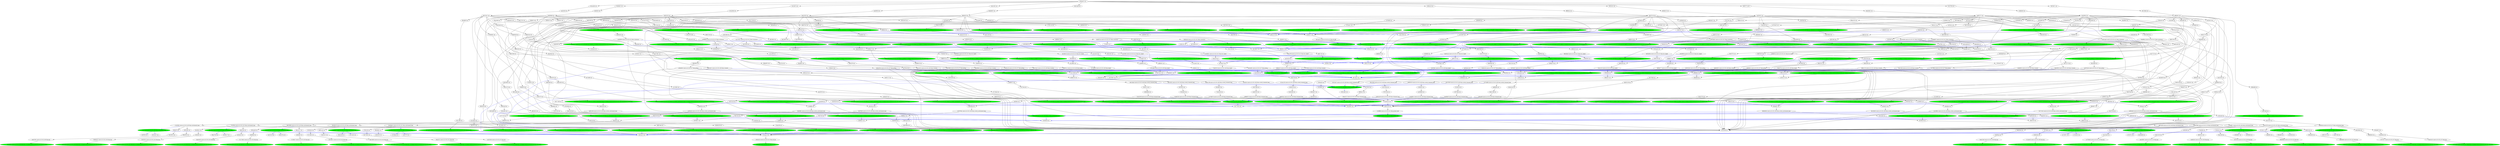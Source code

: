 strict digraph "reflow flowgraph sha256:615e5a6234d1588a47a2bbcc46ba16e795ff42b6b27167bbb0c1ca1014817eac" {
// Node definitions.
"00793034-extern-n10.r02.s03.Main.cp_ref_gff-s3://niema-test/n10/r02/n10.r02.s03.reference.gff" [
fillcolor=green
style=filled
];
"007ef724-val-";
"00fe8b1d-val-";
"01f268e5-val-";
"024e5d08-extern-n10.r02.s09.Main.cp_ref_gff-s3://niema-test/n10/r02/n10.r02.s09.reference.gff" [
fillcolor=green
style=filled
];
"032071f2-exec-n10.r02.s07.Main.pileup" [
fillcolor=green
style=filled
];
"033be6cd-val-";
"034ba9b7-val-";
"03680faa-val-";
"037879dc-coerce-n10.r02.s09.Main.sorted_untrimmed_bam";
"0388ac78-val-";
"03b4cd0c-val-";
"045f1f0e-extern-n10.r02.s04.Main.cp_depth-s3://niema-test/n10/r02/n10.r02.s04.depth.txt" [
fillcolor=green
style=filled
];
"04761a25-val-";
"04cfaf18-val-";
"056651cc-coerce-n10.r02.s09.Main.depth";
"0608c8e0-val-";
"060cb701-val-";
"063863c3-val-";
"06f12791-val-";
"0831dea0-coerce-n10.r02.s08.Main.sorted_trimmed_bam";
"08c863af-extern-n10.r02.s01.Main.cp_low_depth-s3://niema-test/n10/r02/n10.r02.s01.lowdepth.tsv" [
fillcolor=green
style=filled
];
"09166c50-coerce-n10.r02.s05.Main.untrimmed_bam";
"09c0f98f-val-";
"0a777a91-val-";
"0a87f849-coerce-n10.r02.s09.Main.sorted_untrimmed_bam";
"0b50488b-extern-n10.r02.s05.Main.cp_consensus-s3://niema-test/n10/r02/n10.r02.s05.consensus.fas" [
fillcolor=green
style=filled
];
"0b7fbe19-extern-n10.r02.s06.Main.cp_consensus-s3://niema-test/n10/r02/n10.r02.s06.consensus.fas" [
fillcolor=green
style=filled
];
"0bcf5ad2-val-";
"0cdc0bb8-val-";
"0ce0420b-val-";
"0dbd4942-coerce-n10.r02.s09.Main.variants";
"0de50250-val-";
"0df55a2f-val-";
"0eb054f0-val-";
"0f0edfe9-val-";
"0f1c7f0b-val-";
"0f641133-coerce-n10.r02.s09.Main.variants";
"103ea71e-val-";
"1064ae83-val-";
"107cd925-val-";
"10f46d9b-val-";
"1225acff-val-";
"129a42f0-val-";
"12a15e24-val-";
"131eeac2-val-";
"1472eddb-coerce-n10.r02.s08.Main.sorted_trimmed_bam";
"14872e25-extern-n10.r02.s07.Main.cp_primer_bed-s3://niema-test/n10/r02/n10.r02.s07.primers.bed" [
fillcolor=green
style=filled
];
"148ef9e8-val-";
"14c78ac5-extern-n10.r02.s03.Main.cp_low_depth-s3://niema-test/n10/r02/n10.r02.s03.lowdepth.tsv" [
fillcolor=green
style=filled
];
"14f01059-exec-n10.r02.s09.Main.sorted_untrimmed_bam" [
fillcolor=green
style=filled
];
"150182a6-extern-n10.r02.s05.Main.cp_variants-s3://niema-test/n10/r02/n10.r02.s05.variants.vcf" [
fillcolor=green
style=filled
];
"1515ebf8-val-";
"15367a14-val-";
"154e19c6-val-";
"15812c8a-extern-n10.r02.s10.Main.cp_pileup-s3://niema-test/n10/r02/n10.r02.s10.pileup.txt" [
fillcolor=green
style=filled
];
"15dd0e93-val-";
"15e6fcf0-extern-n10.r02.s06.Main.cp_depth-s3://niema-test/n10/r02/n10.r02.s06.depth.txt" [
fillcolor=green
style=filled
];
"16ad2208-val-";
"16ce84e1-val-";
"16e61b01-coerce-n10.r02.s09.Main.variants";
"17583e0b-val-";
"17de652f-coerce-n10.r02.s09.Main.depth";
"17e5744a-val-";
"185f5524-extern-n10.r02.s09.Main.cp_pileup-s3://niema-test/n10/r02/n10.r02.s09.pileup.txt" [
fillcolor=green
style=filled
];
"190a1f8b-val-";
"19a99c96-val-";
"19c26675-val-";
"19fec865-val-";
"1ab9b4b7-extern-n10.r02.s09.Main.cp_variants-s3://niema-test/n10/r02/n10.r02.s09.variants.vcf" [
fillcolor=green
style=filled
];
"1ad22636-coerce-n10.r02.s01.Main.fq1";
"1b04ba86-extern-n10.r02.s09.Main.cp_consensus-s3://niema-test/n10/r02/n10.r02.s09.consensus.fas" [
fillcolor=green
style=filled
];
"1b2ac143-coerce-n10.r02.s09.Main.depth";
"1c280903-val-";
"1c50ff68-coerce-n10.r02.s01.Main.primer_bed";
"1ca2c66e-coerce-n10.r02.s01.Main.low_depth";
"1d115e45-val-";
"1d35c9de-val-";
"1d7b09b9-val-";
"1d7ee347-val-";
"1d90809f-val-";
"1e7f8093-extern-n10.r02.s04.Main.cp_pileup-s3://niema-test/n10/r02/n10.r02.s04.pileup.txt" [
fillcolor=green
style=filled
];
"1ebf3fe5-val-";
"1f25dc33-extern-n10.r02.s05.Main.cp_ref_gff-s3://niema-test/n10/r02/n10.r02.s05.reference.gff" [
fillcolor=green
style=filled
];
"1fb7b292-coerce-n10.r02.s08.Main.sorted_trimmed_bam";
"201a00d4-val-";
"205c9fce-val-";
"20679a86-val-";
"2159266e-extern-n10.r02.s04.Main.cp_low_depth-s3://niema-test/n10/r02/n10.r02.s04.lowdepth.tsv" [
fillcolor=green
style=filled
];
"21fcd1d1-val-";
"225b1b51-val-";
"227a5b10-val-";
"2280cd99-extern-n10.r02.s05.Main.cp_low_depth-s3://niema-test/n10/r02/n10.r02.s05.lowdepth.tsv" [
fillcolor=green
style=filled
];
"22b2829b-extern-n10.r02.s01.Main.cp_sorted_untrimmed_bam-s3://niema-test/n10/r02/n10.r02.s01.untrimmed.sorted.bam" [
fillcolor=green
style=filled
];
"22b2bb44-val-";
"22dcbacb-val-";
"22ecbb39-val-";
"230dffd3-val-";
"231820fb-val-";
"23221bc7-coerce-n10.r02.s08.Main.sorted_trimmed_bam";
"235c235f-val-";
"24687cc7-val-";
"25418740-val-";
"25fee753-val-";
"267a357a-val-";
"26b3e125-val-";
"26ea4212-coerce-n10.r02.s09.Main.trimmed_bam";
"27006c53-val-";
"27fd1036-val-";
"2894eed8-val-";
"28ee65cd-extern-n10.r02.s01.Main.cp_depth-s3://niema-test/n10/r02/n10.r02.s01.depth.txt" [
fillcolor=green
style=filled
];
"29d7aed3-coerce-n10.r02.s01.Main.consensus";
"2a092d3d-val-";
"2a0f3f5d-val-";
"2a52fa14-val-";
"2a559703-val-";
"2ae4f928-val-";
"2b19755e-val-";
"2b8a2846-val-";
"2be3b9c2-val-";
"2c0fe3c9-val-";
"2c9eed26-val-";
"2c9fce6e-coerce-n10.r02.s09.Main.sorted_untrimmed_bam";
"2ccf969f-val-";
"2d505f8b-coerce-n10.r02.s07.Main.pileup";
"2d6d2b77-exec-n10.r02.s08.Main.untrimmed_bam" [
fillcolor=green
style=filled
];
"2dcb1de6-val-";
"2e157f2b-val-";
"2e40fb0c-val-";
"2edc3491-val-";
"30196d55-val-";
"30aa9b58-extern-n10.r02.s02.Main.cp_primer_bed-s3://niema-test/n10/r02/n10.r02.s02.primers.bed" [
fillcolor=green
style=filled
];
"31007a36-val-";
"31771b76-extern-n10.r02.s09.Main.cp_depth-s3://niema-test/n10/r02/n10.r02.s09.depth.txt" [
fillcolor=green
style=filled
];
"32655914-coerce-n10.r02.s03.Main.fq1";
"34a83e49-val-";
"3514e130-coerce-n10.r02.s08.Main.sorted_trimmed_bam";
"354910a6-coerce-n10.r02.s07.Main.pileup";
"362c63e2-extern-n10.r02.s08.Main.cp_depth-s3://niema-test/n10/r02/n10.r02.s08.depth.txt" [
fillcolor=green
style=filled
];
"36aa382f-val-";
"36bfc38f-intern-n10.r02.s02.Main.fq1-s3://niema-test/n10/r02/n10.r02.s02_R1.fastq" [
fillcolor=green
style=filled
];
"36cea0b2-intern-n10.r02.s09.Main.fq1-s3://niema-test/n10/r02/n10.r02.s09_R1.fastq" [
fillcolor=green
style=filled
];
"371a1ba7-val-";
"376acef7-extern-n10.r02.s01.Main.cp_pileup-s3://niema-test/n10/r02/n10.r02.s01.pileup.txt" [
fillcolor=green
style=filled
];
"381f12da-val-";
"38d49882-val-";
"39202cf1-val-";
"3a04af61-intern-n10.r02.s07.Main.fq1-s3://niema-test/n10/r02/n10.r02.s07_R1.fastq" [
fillcolor=green
style=filled
];
"3a07b2d4-coerce-n10.r02.s07.Main.pileup";
"3a79da34-val-";
"3a84e9ae-val-";
"3b29f0a0-val-";
"3b4af3ed-val-";
"3c7965f6-val-";
"3d2f285b-intern-n10.r02.s01.Main.fq2-s3://niema-test/n10/r02/n10.r02.s01_R2.fastq" [
fillcolor=green
style=filled
];
"3d3ac89c-coerce-n10.r02.s07.Main.pileup";
"3d4c4b99-val-";
"3d596c7e-val-";
"3dd42aa5-val-";
"3e293051-val-";
"3e462ab1-val-";
"3eafe98c-val-";
"3eb83546-val-";
"3f9edc91-val-";
"3faf1ece-val-";
"4025162a-val-";
"4045f218-val-";
"408d00ca-val-";
"40ae3276-val-";
"41b44b29-extern-n10.r02.s07.Main.cp_variants-s3://niema-test/n10/r02/n10.r02.s07.variants.vcf" [
fillcolor=green
style=filled
];
"41ce525b-extern-n10.r02.s10.Main.cp_sorted_trimmed_bam-s3://niema-test/n10/r02/n10.r02.s10.sorted.trimmed.bam" [
fillcolor=green
style=filled
];
"41ee9680-extern-n10.r02.s09.Main.cp_sorted_untrimmed_bam-s3://niema-test/n10/r02/n10.r02.s09.untrimmed.sorted.bam" [
fillcolor=green
style=filled
];
"42669b29-val-";
"4295f8bd-val-";
"434d08cc-coerce-n10.r02.s09.Main.trimmed_bam";
"438b852a-coerce-n10.r02.s01.Main.low_depth";
"44e2e392-val-";
"45367806-coerce-n10.r02.s10.Main.untrimmed_bam";
"45f1dc81-val-";
"45f27cc0-extern-n10.r02.s01.Main.cp_variants-s3://niema-test/n10/r02/n10.r02.s01.variants.vcf" [
fillcolor=green
style=filled
];
"460ff585-intern-n10.r02.s10.Main.fq1-s3://niema-test/n10/r02/n10.r02.s10_R1.fastq" [
fillcolor=green
style=filled
];
"4643286e-val-";
"467f87f5-val-";
"468fec9b-val-";
"469bf3e2-val-";
"471f6a4a-val-";
"4731a279-val-";
"473ec8c1-val-";
"4763555c-val-";
"48264b27-val-";
"48b8aa2e-val-";
"48cd97a4-coerce-n10.r02.s01.Main.consensus";
"49060d61-val-";
"4981f288-val-";
"499eac11-extern-n10.r02.s03.Main.cp_pileup-s3://niema-test/n10/r02/n10.r02.s03.pileup.txt" [
fillcolor=green
style=filled
];
"4a79ccb0-extern-n10.r02.s07.Main.cp_ref_gff-s3://niema-test/n10/r02/n10.r02.s07.reference.gff" [
fillcolor=green
style=filled
];
"4a802271-val-";
"4a8e2ec2-extern-n10.r02.s04.Main.cp_variants-s3://niema-test/n10/r02/n10.r02.s04.variants.vcf" [
fillcolor=green
style=filled
];
"4a93ab85-exec-n10.r02.s01.Main.ref_fas" [
fillcolor=green
style=filled
];
"4b0c75c8-extern-n10.r02.s10.Main.cp_low_depth-s3://niema-test/n10/r02/n10.r02.s10.lowdepth.tsv" [
fillcolor=green
style=filled
];
"4b1580a4-val-";
"4b8b3fe1-val-";
"4bb548ac-val-";
"4c1576a1-coerce-n10.r02.s01.Main.consensus";
"4c44ece3-val-";
"4d06d89a-val-";
"4d3da1b3-val-";
"4d964f83-val-";
"4e76a167-val-";
"4e7cef66-val-";
"4e8cdeff-val-";
"4ed18656-extern-n10.r02.s10.Main.cp_ref_gff-s3://niema-test/n10/r02/n10.r02.s10.reference.gff" [
fillcolor=green
style=filled
];
"4ee096b9-coerce-n10.r02.s09.Main.variants";
"4ee83cae-coerce-n10.r02.s01.Main.low_depth";
"4f50f239-val-";
"4fb89b0c-coerce-n10.r02.s07.Main.pileup";
"4fe6ed9b-val-";
"50008531-val-";
"5037d0b7-val-";
"50c4132e-val-";
"50c8aca7-val-";
"50e812ed-val-";
"5155830a-extern-n10.r02.s10.Main.cp_variants-s3://niema-test/n10/r02/n10.r02.s10.variants.vcf" [
fillcolor=green
style=filled
];
"516b022b-coerce-n10.r02.s09.Main.trimmed_bam";
"5170d670-coerce-n10.r02.s09.Main.trimmed_bam";
"51ad5a9c-val-";
"52313dc9-val-";
"52fb8f13-val-";
"531c5dbc-val-";
"5324476f-coerce-n10.r02.s09.Main.trimmed_bam";
"537e5ef1-extern-n10.r02.s02.Main.cp_ref_fas-s3://niema-test/n10/r02/n10.r02.s02.reference.fas" [
fillcolor=green
style=filled
];
"53d2e46d-val-";
"53e16067-val-";
"5420c862-extern-n10.r02.s08.Main.cp_low_depth-s3://niema-test/n10/r02/n10.r02.s08.lowdepth.tsv" [
fillcolor=green
style=filled
];
"546ea4f9-val-";
"54ed2958-extern-n10.r02.s08.Main.cp_primer_bed-s3://niema-test/n10/r02/n10.r02.s08.primers.bed" [
fillcolor=green
style=filled
];
"551a9ba3-val-";
"55678549-val-";
"5601a8d2-val-";
"5601ed10-val-";
"5654507e-val-";
"5660a2f8-val-";
"5693588c-extern-n10.r02.s05.Main.cp_depth-s3://niema-test/n10/r02/n10.r02.s05.depth.txt" [
fillcolor=green
style=filled
];
"56a023e8-coerce-n10.r02.s08.Main.fq2";
"56e29925-val-";
"56ec3c5d-val-";
"5762da9d-val-";
"586a42d8-val-";
"58883eb9-extern-n10.r02.s10.Main.cp_untrimmed_bam-s3://niema-test/n10/r02/n10.r02.s10.untrimmed.bam" [
fillcolor=green
style=filled
];
"58a7d636-coerce-n10.r02.s05.Main.fq1";
"58e82054-intern-n10.r02.s02.Main.fq2-s3://niema-test/n10/r02/n10.r02.s02_R2.fastq" [
fillcolor=green
style=filled
];
"597b6d11-val-";
"5986cfe1-val-";
"59e34a15-val-";
"59e3d432-val-";
"5a0f570f-extern-n10.r02.s08.Main.cp_sorted_untrimmed_bam-s3://niema-test/n10/r02/n10.r02.s08.untrimmed.sorted.bam" [
fillcolor=green
style=filled
];
"5a223c19-val-";
"5a768225-intern-n10.r02.s03.Main.fq2-s3://niema-test/n10/r02/n10.r02.s03_R2.fastq" [
fillcolor=green
style=filled
];
"5ac8c4cf-val-";
"5af34fc5-val-";
"5b4ef1f7-val-";
"5b6d5f9b-val-";
"5b727e45-coerce-n10.r02.s09.Main.sorted_untrimmed_bam";
"5b84219e-val-";
"5b9b36cf-coerce-n10.r02.s01.Main.consensus";
"5beafb02-val-";
"5c08c60c-val-";
"5c61c076-coerce-n10.r02.s02.Main.untrimmed_bam";
"5c6e1437-val-";
"5d600161-extern-n10.r02.s01.Main.cp_consensus-s3://niema-test/n10/r02/n10.r02.s01.consensus.fas" [
fillcolor=green
style=filled
];
"5d7a782b-val-";
"5d80686c-val-";
"5e1bf5f9-val-";
"5e66c381-extern-n10.r02.s08.Main.cp_sorted_trimmed_bam-s3://niema-test/n10/r02/n10.r02.s08.sorted.trimmed.bam" [
fillcolor=green
style=filled
];
"5eced5db-val-";
"6015ae1e-coerce-n10.r02.s01.Main.ref_gff";
"604a12dc-exec-n10.r02.s07.Main.untrimmed_bam" [
fillcolor=green
style=filled
];
"606ac532-val-";
"6073af24-extern-n10.r02.s09.Main.cp_ref_fas-s3://niema-test/n10/r02/n10.r02.s09.reference.fas" [
fillcolor=green
style=filled
];
"6114a281-extern-n10.r02.s02.Main.cp_sorted_untrimmed_bam-s3://niema-test/n10/r02/n10.r02.s02.untrimmed.sorted.bam" [
fillcolor=green
style=filled
];
"61491e22-val-";
"61a1116b-val-";
"61a2cba0-val-";
"6216e211-val-";
"63783ab5-val-";
"63f0b812-extern-n10.r02.s03.Main.cp_untrimmed_bam-s3://niema-test/n10/r02/n10.r02.s03.untrimmed.bam" [
fillcolor=green
style=filled
];
"64439634-exec-n10.r02.s01.Main.untrimmed_bam" [
fillcolor=green
style=filled
];
"6452592c-val-";
"6481d9e4-extern-n10.r02.s09.Main.cp_sorted_trimmed_bam-s3://niema-test/n10/r02/n10.r02.s09.sorted.trimmed.bam" [
fillcolor=green
style=filled
];
"6503c098-val-";
"6539fcc3-val-";
"654f3c30-coerce-n10.r02.s07.Main.pileup";
"658b87dc-val-";
"65a6f8e3-val-";
"65c6dc2e-val-";
"65d0119f-coerce-n10.r02.s08.Main.sorted_trimmed_bam";
"65f01d63-val-";
"6607d570-val-";
"66a869d7-val-";
"66e37754-exec-n10.r02.s10.Main.untrimmed_bam" [
fillcolor=green
style=filled
];
"66ec768b-exec-n10.r02.s06.Main.untrimmed_bam" [
fillcolor=green
style=filled
];
"6819ed9d-val-";
"685964d1-extern-n10.r02.s10.Main.cp_depth-s3://niema-test/n10/r02/n10.r02.s10.depth.txt" [
fillcolor=green
style=filled
];
"68a51388-val-";
"68bced0f-extern-n10.r02.s03.Main.cp_primer_bed-s3://niema-test/n10/r02/n10.r02.s03.primers.bed" [
fillcolor=green
style=filled
];
"69f30453-extern-n10.r02.s09.Main.cp_primer_bed-s3://niema-test/n10/r02/n10.r02.s09.primers.bed" [
fillcolor=green
style=filled
];
"6a052429-val-";
"6a59777a-val-";
"6a6c4e12-val-";
"6ac094e4-extern-n10.r02.s04.Main.cp_untrimmed_bam-s3://niema-test/n10/r02/n10.r02.s04.untrimmed.bam" [
fillcolor=green
style=filled
];
"6af43951-val-";
"6b0d16db-val-";
"6b10b957-val-";
"6b27d3b3-val-";
"6b64e10a-val-";
"6b744cc5-val-";
"6bceafc7-val-";
"6c52f68c-coerce-n10.r02.s09.Main.sorted_untrimmed_bam";
"6cf665e1-val-";
"6d1e4abb-val-";
"6d51f2e9-val-";
"6e458ed8-val-";
"6eee1bd3-val-";
"6f41c4f5-val-";
"6f8cdba8-coerce-n10.r02.s01.Main.low_depth";
"6f995619-val-";
"717fec10-extern-n10.r02.s04.Main.cp_ref_fas-s3://niema-test/n10/r02/n10.r02.s04.reference.fas" [
fillcolor=green
style=filled
];
"71bc8a42-val-";
"71de2c64-val-";
"72862ed3-val-";
"733a3270-extern-n10.r02.s03.Main.cp_variants-s3://niema-test/n10/r02/n10.r02.s03.variants.vcf" [
fillcolor=green
style=filled
];
"733fe90e-val-";
"7343fdc0-val-";
"73c2fc9e-coerce-n10.r02.s03.Main.untrimmed_bam";
"7437558e-exec-n10.r02.s09.Main.untrimmed_bam" [
fillcolor=green
style=filled
];
"74959a14-val-";
"74c4d86f-extern-n10.r02.s10.Main.cp_ref_fas-s3://niema-test/n10/r02/n10.r02.s10.reference.fas" [
fillcolor=green
style=filled
];
"74ecc1bb-coerce-n10.r02.s09.Main.variants";
"74f7201a-coerce-n10.r02.s06.Main.fq2";
"752b1b91-extern-n10.r02.s06.Main.cp_sorted_untrimmed_bam-s3://niema-test/n10/r02/n10.r02.s06.untrimmed.sorted.bam" [
fillcolor=green
style=filled
];
"75a1d01e-val-";
"75d1a8aa-extern-n10.r02.s07.Main.cp_ref_fas-s3://niema-test/n10/r02/n10.r02.s07.reference.fas" [
fillcolor=green
style=filled
];
"75fa049c-val-";
"7669794a-val-";
"7697b971-val-";
"76b9af79-val-";
"76dd835f-extern-n10.r02.s06.Main.cp_pileup-s3://niema-test/n10/r02/n10.r02.s06.pileup.txt" [
fillcolor=green
style=filled
];
"77206033-val-";
"7722da91-val-";
"784005da-extern-n10.r02.s05.Main.cp_untrimmed_bam-s3://niema-test/n10/r02/n10.r02.s05.untrimmed.bam" [
fillcolor=green
style=filled
];
"78fc0413-val-";
"793f27d4-val-";
"7a19a193-val-";
"7a2d09c6-val-";
"7a74f6c7-coerce-n10.r02.s04.Main.fq2";
"7a9cb0bc-val-";
"7ac98613-val-";
"7b3fa2b9-exec-n10.r02.s04.Main.untrimmed_bam" [
fillcolor=green
style=filled
];
"7b625a36-val-";
"7bb3201a-val-";
"7be44182-coerce-n10.r02.s07.Main.fq2";
"7be4d6fc-val-";
"7cae097a-extern-n10.r02.s05.Main.cp_primer_bed-s3://niema-test/n10/r02/n10.r02.s05.primers.bed" [
fillcolor=green
style=filled
];
"7d8201f3-val-";
"7e00c6c1-val-";
"7e6aa32f-val-";
"7e6ae924-val-";
"7ecee5ae-exec-n10.r02.s01.Main.consensus" [
fillcolor=green
style=filled
];
"7f6133ca-val-";
"7f89326a-intern-n10.r02.s04.Main.fq1-s3://niema-test/n10/r02/n10.r02.s04_R1.fastq" [
fillcolor=green
style=filled
];
"801e1f0a-extern-n10.r02.s02.Main.cp_variants-s3://niema-test/n10/r02/n10.r02.s02.variants.vcf" [
fillcolor=green
style=filled
];
"8038e643-val-";
"8040ffb1-extern-n10.r02.s04.Main.cp_primer_bed-s3://niema-test/n10/r02/n10.r02.s04.primers.bed" [
fillcolor=green
style=filled
];
"81d324ff-extern-n10.r02.s02.Main.cp_untrimmed_bam-s3://niema-test/n10/r02/n10.r02.s02.untrimmed.bam" [
fillcolor=green
style=filled
];
"82434439-val-";
"8259c9df-val-";
"8279bf13-val-";
"827e9c96-coerce-n10.r02.s01.Main.consensus";
"82905d0e-intern-n10.r02.s08.Main.fq2-s3://niema-test/n10/r02/n10.r02.s08_R2.fastq" [
fillcolor=green
style=filled
];
"82b143e2-coerce-n10.r02.s09.Main.variants";
"82efbe00-val-";
"834d34c8-val-";
"83a88bca-coerce-n10.r02.s01.Main.consensus";
"83b709c0-exec-n10.r02.s02.Main.untrimmed_bam" [
fillcolor=green
style=filled
];
"842a5102-val-";
"84584c4e-coerce-n10.r02.s07.Main.untrimmed_bam";
"8486e615-val-";
"84ab59c5-val-";
"852b9b7f-val-";
"8566d52b-extern-n10.r02.s07.Main.cp_depth-s3://niema-test/n10/r02/n10.r02.s07.depth.txt" [
fillcolor=green
style=filled
];
"863be9de-coerce-n10.r02.s01.Main.low_depth";
"864f536f-val-";
"865c5179-val-";
"86899d14-extern-n10.r02.s04.Main.cp_ref_gff-s3://niema-test/n10/r02/n10.r02.s04.reference.gff" [
fillcolor=green
style=filled
];
"872c84b0-coerce-n10.r02.s09.Main.depth";
"8894cd83-extern-n10.r02.s09.Main.cp_low_depth-s3://niema-test/n10/r02/n10.r02.s09.lowdepth.tsv" [
fillcolor=green
style=filled
];
"88faff37-val-";
"88fe375e-extern-n10.r02.s06.Main.cp_low_depth-s3://niema-test/n10/r02/n10.r02.s06.lowdepth.tsv" [
fillcolor=green
style=filled
];
"892ccebb-val-";
"89ae762d-val-";
"8a6d1f31-intern-n10.r02.s03.Main.fq1-s3://niema-test/n10/r02/n10.r02.s03_R1.fastq" [
fillcolor=green
style=filled
];
"8ad36273-extern-n10.r02.s02.Main.cp_consensus-s3://niema-test/n10/r02/n10.r02.s02.consensus.fas" [
fillcolor=green
style=filled
];
"8ad5a92d-coerce-n10.r02.s03.Main.fq2";
"8af6be25-extern-n10.r02.s02.Main.cp_depth-s3://niema-test/n10/r02/n10.r02.s02.depth.txt" [
fillcolor=green
style=filled
];
"8c213f70-extern-n10.r02.s06.Main.cp_sorted_trimmed_bam-s3://niema-test/n10/r02/n10.r02.s06.sorted.trimmed.bam" [
fillcolor=green
style=filled
];
"8c7ff91c-val-";
"8cb1e70a-val-";
"8d1bb6ce-val-";
"8d318c41-val-";
"8d5bcecb-val-";
"8e44e1b4-val-";
"8e7599d9-val-";
"8efadd21-val-";
"8f10b848-extern-n10.r02.s07.Main.cp_consensus-s3://niema-test/n10/r02/n10.r02.s07.consensus.fas" [
fillcolor=green
style=filled
];
"8f610642-exec-n10.r02.s03.Main.untrimmed_bam" [
fillcolor=green
style=filled
];
"9003ea9d-val-";
"9027f3d6-val-";
"9061215c-extern-n10.r02.s03.Main.cp_sorted_untrimmed_bam-s3://niema-test/n10/r02/n10.r02.s03.untrimmed.sorted.bam" [
fillcolor=green
style=filled
];
"90654428-val-";
"911749e3-coerce-n10.r02.s04.Main.fq1";
"91a2de50-val-";
"91c3e5bc-val-";
"92758a6e-val-";
"92ef6b4c-val-";
"93130c50-val-";
"936137f5-extern-n10.r02.s06.Main.cp_ref_fas-s3://niema-test/n10/r02/n10.r02.s06.reference.fas" [
fillcolor=green
style=filled
];
"939999d6-val-";
"93b72811-val-";
"93c48ad2-extern-n10.r02.s06.Main.cp_untrimmed_bam-s3://niema-test/n10/r02/n10.r02.s06.untrimmed.bam" [
fillcolor=green
style=filled
];
"94016a97-exec-n10.r02.s01.Main.low_depth" [
fillcolor=green
style=filled
];
"9439857c-val-";
"9478f163-val-";
"948208ee-val-";
"94be2ad0-extern-n10.r02.s08.Main.cp_consensus-s3://niema-test/n10/r02/n10.r02.s08.consensus.fas" [
fillcolor=green
style=filled
];
"95d3157b-val-";
"9610a062-val-";
"963c5529-val-";
"966d08b4-coerce-n10.r02.s02.Main.fq1";
"968d25d3-val-";
"97f473eb-val-";
"981ae41b-val-";
"98594b96-val-";
"9923cc05-coerce-n10.r02.s09.Main.variants";
"99a5f73e-coerce-n10.r02.s09.Main.depth";
"99a633e6-val-";
"99bd5fc0-val-";
"99d9da24-val-";
"9aaf2b46-val-";
"9ad35139-val-";
"9b02f753-val-";
"9b228e34-val-";
"9b236693-coerce-n10.r02.s09.Main.sorted_untrimmed_bam";
"9b9b60b0-coerce-n10.r02.s09.Main.sorted_untrimmed_bam";
"9c545192-val-";
"9cd9442b-val-";
"9d7a0eeb-extern-n10.r02.s03.Main.cp_sorted_trimmed_bam-s3://niema-test/n10/r02/n10.r02.s03.sorted.trimmed.bam" [
fillcolor=green
style=filled
];
"9df40e77-coerce-n10.r02.s09.Main.depth";
"9e34baec-coerce-n10.r02.s01.Main.untrimmed_bam";
"9ea91f98-val-";
"9f09fce1-val-";
"9fdc807f-val-";
"a0a72c4d-extern-n10.r02.s01.Main.cp_untrimmed_bam-s3://niema-test/n10/r02/n10.r02.s01.untrimmed.bam" [
fillcolor=green
style=filled
];
"a1095689-val-";
"a1c51b97-val-";
"a1f05cc8-coerce-n10.r02.s07.Main.pileup";
"a1f997e7-val-";
"a1fb7adb-val-";
"a2682fb8-val-";
"a273e694-val-";
"a3ae27af-val-";
"a407e2cd-val-";
"a412b422-val-";
"a44d8c2f-exec-n10.r02.s09.Main.trimmed_bam" [
fillcolor=green
style=filled
];
"a47c8a42-val-";
"a4bf4bcd-val-";
"a4f88301-val-";
"a52bc222-val-";
"a593b0a6-intern-n10.r02.s01.Main.fq1-s3://niema-test/n10/r02/n10.r02.s01_R1.fastq" [
fillcolor=green
style=filled
];
"a5968572-val-";
"a5b01b33-val-";
"a6982819-coerce-n10.r02.s08.Main.sorted_trimmed_bam";
"a70efdc7-coerce-n10.r02.s06.Main.untrimmed_bam";
"a71429e5-extern-n10.r02.s10.Main.cp_sorted_untrimmed_bam-s3://niema-test/n10/r02/n10.r02.s10.untrimmed.sorted.bam" [
fillcolor=green
style=filled
];
"a7501c4a-extern-n10.r02.s06.Main.cp_ref_gff-s3://niema-test/n10/r02/n10.r02.s06.reference.gff" [
fillcolor=green
style=filled
];
"a7676af8-intern-n10.r02.s07.Main.fq2-s3://niema-test/n10/r02/n10.r02.s07_R2.fastq" [
fillcolor=green
style=filled
];
"a7b5e733-val-";
"a7c7a9ae-val-";
"a8143506-coerce-n10.r02.s08.Main.sorted_trimmed_bam";
"a925cc74-val-";
"a9d04318-val-";
"a9f854a9-val-";
"aa5cb559-val-";
"aa9292fd-intern-n10.r02.s09.Main.fq2-s3://niema-test/n10/r02/n10.r02.s09_R2.fastq" [
fillcolor=green
style=filled
];
"ab08e4a0-val-";
"abd24dd8-extern-n10.r02.s06.Main.cp_primer_bed-s3://niema-test/n10/r02/n10.r02.s06.primers.bed" [
fillcolor=green
style=filled
];
"abde75e2-val-";
"ac5877f3-val-";
"ad16ebf0-val-";
"ad54bcba-val-";
"ad8b724b-intern-n10.r02.s08.Main.fq1-s3://niema-test/n10/r02/n10.r02.s08_R1.fastq" [
fillcolor=green
style=filled
];
"adc279b1-val-";
"ae4467d3-val-";
"ae5cdbdb-val-";
"ae8b1a44-val-";
"ae9b1048-coerce-n10.r02.s09.Main.sorted_untrimmed_bam";
"af6d7466-val-";
"af83461b-val-";
"af9517d2-val-";
"b008b252-val-";
"b0a040b1-val-";
"b199d791-val-";
"b1ba4460-val-";
"b2000edf-val-";
"b28c21b3-val-";
"b30a8a52-val-";
"b4b308da-val-";
"b559a0b3-val-";
"b56e2054-coerce-n10.r02.s07.Main.pileup";
"b64d134c-extern-n10.r02.s07.Main.cp_untrimmed_bam-s3://niema-test/n10/r02/n10.r02.s07.untrimmed.bam" [
fillcolor=green
style=filled
];
"b67e4a12-coerce-n10.r02.s05.Main.fq2";
"b7f1b74e-val-";
"b8baf591-val-";
"b9c6ba96-val-";
"b9e3ffe5-coerce-n10.r02.s09.Main.sorted_untrimmed_bam";
"ba264568-val-";
"bac185f9-val-";
"bb01bf99-coerce-n10.r02.s04.Main.untrimmed_bam";
"bb0496bd-val-";
"bb081fac-coerce-n10.r02.s09.Main.trimmed_bam";
"bb7c2174-val-";
"bc01192f-val-";
"bc288dc2-val-";
"bc54b269-val-";
"bce0d471-exec-n10.r02.s05.Main.untrimmed_bam" [
fillcolor=green
style=filled
];
"bcef0a95-coerce-n10.r02.s09.Main.trimmed_bam";
"bde8595c-val-";
"be07c14f-extern-n10.r02.s10.Main.cp_primer_bed-s3://niema-test/n10/r02/n10.r02.s10.primers.bed" [
fillcolor=green
style=filled
];
"be3ff706-val-";
"bea03faa-val-";
"befee249-extern-n10.r02.s08.Main.cp_pileup-s3://niema-test/n10/r02/n10.r02.s08.pileup.txt" [
fillcolor=green
style=filled
];
"bf110bbe-val-";
"bf219c47-val-";
"c03967b8-val-";
"c0862434-val-";
"c1488d67-coerce-n10.r02.s01.Main.consensus";
"c18a3ae8-val-";
"c1a74695-val-";
"c1e114b0-val-";
"c23dcea8-val-";
"c250d06c-coerce-n10.r02.s01.Main.low_depth";
"c26d738d-val-";
"c2899a12-val-";
"c2bb5a16-val-";
"c2cd8cdb-extern-n10.r02.s07.Main.cp_low_depth-s3://niema-test/n10/r02/n10.r02.s07.lowdepth.tsv" [
fillcolor=green
style=filled
];
"c3a182b0-val-";
"c409c256-val-";
"c42708fb-val-";
"c492c6bd-val-";
"c4a37154-val-";
"c4b4eaf9-coerce-n10.r02.s09.Main.trimmed_bam";
"c4bbac1b-val-";
"c4ff5aea-exec-n10.r02.s08.Main.sorted_trimmed_bam" [
fillcolor=green
style=filled
];
"c51fb2d1-val-";
"c5a5f2a8-val-";
"c5ecd417-intern-n10.r02.s06.Main.fq1-s3://niema-test/n10/r02/n10.r02.s06_R1.fastq" [
fillcolor=green
style=filled
];
"c6904256-val-";
"c698d8e3-val-";
"c6f83de1-val-";
"c7027917-coerce-n10.r02.s07.Main.fq1";
"c70ae26c-val-";
"c790d5ce-extern-n10.r02.s08.Main.cp_ref_gff-s3://niema-test/n10/r02/n10.r02.s08.reference.gff" [
fillcolor=green
style=filled
];
"c799cde3-val-";
"c79a80db-val-";
"c7a55985-coerce-n10.r02.s09.Main.untrimmed_bam";
"c8106c27-val-";
"c88f5df8-extern-n10.r02.s01.Main.cp_ref_gff-s3://niema-test/n10/r02/n10.r02.s01.reference.gff" [
fillcolor=green
style=filled
];
"c8ace4fc-extern-n10.r02.s01.Main.cp_sorted_trimmed_bam-s3://niema-test/n10/r02/n10.r02.s01.sorted.trimmed.bam" [
fillcolor=green
style=filled
];
"c8eebe8c-extern-n10.r02.s01.Main.cp_primer_bed-s3://niema-test/n10/r02/n10.r02.s01.primers.bed" [
fillcolor=green
style=filled
];
"c9187020-val-";
"c94e66b6-val-";
"c98b38f3-val-";
"c9b0a26c-val-";
"ca04c02a-intern-n10.r02.s10.Main.fq2-s3://niema-test/n10/r02/n10.r02.s10_R2.fastq" [
fillcolor=green
style=filled
];
"ca0998c6-coerce-n10.r02.s01.Main.low_depth";
"ca280806-val-";
"ca56565c-val-";
"cb22631e-val-";
"cb36d7d7-val-";
"cb6d4bf2-val-";
"cb9440c6-val-";
"cb9e906a-val-";
"cbd6d20c-val-";
"cccefc43-coerce-n10.r02.s08.Main.sorted_trimmed_bam";
"cce6ff2d-val-";
"cceb56fd-coerce-n10.r02.s01.Main.consensus";
"cd072bb0-intern-n10.r02.s05.Main.fq1-s3://niema-test/n10/r02/n10.r02.s05_R1.fastq" [
fillcolor=green
style=filled
];
"cd31f13a-val-";
"cd8bf510-val-";
"cd900e68-coerce-n10.r02.s09.Main.sorted_untrimmed_bam";
"ce1839cd-val-";
"ce1a20f6-val-";
"ce2b5875-val-";
"ce9a8a30-val-";
"cf6defbd-val-";
"d03fc565-extern-n10.r02.s05.Main.cp_sorted_trimmed_bam-s3://niema-test/n10/r02/n10.r02.s05.sorted.trimmed.bam" [
fillcolor=green
style=filled
];
"d18822d1-val-";
"d1d1781b-extern-n10.r02.s07.Main.cp_pileup-s3://niema-test/n10/r02/n10.r02.s07.pileup.txt" [
fillcolor=green
style=filled
];
"d1f9355e-val-";
"d27af7cc-val-";
"d2d51cce-val-";
"d311dcc7-extern-n10.r02.s02.Main.cp_low_depth-s3://niema-test/n10/r02/n10.r02.s02.lowdepth.tsv" [
fillcolor=green
style=filled
];
"d3568687-val-";
"d3bfd610-extern-n10.r02.s04.Main.cp_consensus-s3://niema-test/n10/r02/n10.r02.s04.consensus.fas" [
fillcolor=green
style=filled
];
"d451bc4f-val-";
"d45fe27f-val-";
"d4a1a117-val-";
"d4df904f-exec-n10.r02.s09.Main.variants" [
fillcolor=green
style=filled
];
"d5237676-val-";
"d53e3a8e-val-";
"d573d0c1-val-";
"d6a05609-val-";
"d6c523b9-extern-n10.r02.s03.Main.cp_depth-s3://niema-test/n10/r02/n10.r02.s03.depth.txt" [
fillcolor=green
style=filled
];
"d7855f68-val-";
"d923fafc-val-";
"db267516-val-";
"db755ec4-val-";
"db7f1c9a-val-";
"dbbd0515-val-";
"dbf7a038-coerce-n10.r02.s08.Main.untrimmed_bam";
"dc19aa6a-val-";
"dceed94a-val-";
"dcfe8945-coerce-n10.r02.s09.Main.variants";
"dd750ba0-val-";
"dd9af027-val-";
"de7613f7-extern-n10.r02.s03.Main.cp_ref_fas-s3://niema-test/n10/r02/n10.r02.s03.reference.fas" [
fillcolor=green
style=filled
];
"dec22858-val-";
"deeb33ee-val-";
"def3dc75-val-";
"df010225-val-";
"df6587ec-val-";
"df94c43d-val-";
"df993036-val-";
"dfcadbf3-val-";
"e012d9c8-val-";
"e085e2ea-val-";
"e0eb4eaf-extern-n10.r02.s05.Main.cp_ref_fas-s3://niema-test/n10/r02/n10.r02.s05.reference.fas" [
fillcolor=green
style=filled
];
"e16f8845-extern-n10.r02.s08.Main.cp_ref_fas-s3://niema-test/n10/r02/n10.r02.s08.reference.fas" [
fillcolor=green
style=filled
];
"e17956b0-coerce-n10.r02.s10.Main.fq1";
"e1888f48-coerce-n10.r02.s01.Main.consensus";
"e20d1a36-coerce-n10.r02.s09.Main.trimmed_bam";
"e21f5d34-val-";
"e290bacf-val-";
"e2c2d8ec-val-";
"e2cdd59f-val-";
"e3619b5a-extern-n10.r02.s01.Main.cp_ref_fas-s3://niema-test/n10/r02/n10.r02.s01.reference.fas" [
fillcolor=green
style=filled
];
"e38044de-exec-n10.r02.s01.Main.ref_gff" [
fillcolor=green
style=filled
];
"e384d49c-coerce-n10.r02.s07.Main.pileup";
"e38c0ef0-val-";
"e3adc46c-val-";
"e3b030e0-val-";
"e3f3361a-val-";
"e47501e4-val-";
"e48e8d54-val-";
"e4bf843d-coerce-n10.r02.s06.Main.fq1";
"e55070b8-val-";
"e5538976-extern-n10.r02.s02.Main.cp_sorted_trimmed_bam-s3://niema-test/n10/r02/n10.r02.s02.sorted.trimmed.bam" [
fillcolor=green
style=filled
];
"e5fbb03c-coerce-n10.r02.s09.Main.trimmed_bam";
"e60b3b57-val-";
"e61b0bcf-val-";
"e621cbb9-extern-n10.r02.s09.Main.cp_untrimmed_bam-s3://niema-test/n10/r02/n10.r02.s09.untrimmed.bam" [
fillcolor=green
style=filled
];
"e63d963b-coerce-n10.r02.s01.Main.low_depth";
"e69c8b79-exec-n10.r02.s01.Main.primer_bed" [
fillcolor=green
style=filled
];
"e70b6d61-val-";
"e72bc13d-val-";
"e76a3120-val-";
"e7979dc8-coerce-n10.r02.s09.Main.variants";
"e7dbf105-val-";
"e7fef908-val-";
"e875b46c-coerce-n10.r02.s01.Main.consensus";
"e927f0ee-val-";
"e93edc34-coerce-n10.r02.s01.Main.ref_fas";
"e95fe59c-val-";
"e9af918d-val-";
"ea4c6c9e-val-";
"eaf66bda-val-";
"eb0d0297-coerce-n10.r02.s09.Main.fq2";
"eb3a6829-val-";
"eb78ba4e-exec-n10.r02.s09.Main.depth" [
fillcolor=green
style=filled
];
"eb865d30-extern-n10.r02.s02.Main.cp_pileup-s3://niema-test/n10/r02/n10.r02.s02.pileup.txt" [
fillcolor=green
style=filled
];
"ebb1ce82-val-";
"ec27d871-val-";
"ec747130-val-";
"ec84d024-extern-n10.r02.s06.Main.cp_variants-s3://niema-test/n10/r02/n10.r02.s06.variants.vcf" [
fillcolor=green
style=filled
];
"ed217c88-val-";
"ed2aee83-val-";
"ed30a7d4-val-";
"ed429d69-val-";
"ed694cd3-extern-n10.r02.s10.Main.cp_consensus-s3://niema-test/n10/r02/n10.r02.s10.consensus.fas" [
fillcolor=green
style=filled
];
"eda41855-val-";
"ee55a28c-extern-n10.r02.s05.Main.cp_sorted_untrimmed_bam-s3://niema-test/n10/r02/n10.r02.s05.untrimmed.sorted.bam" [
fillcolor=green
style=filled
];
"ee64190c-coerce-n10.r02.s09.Main.fq1";
"eee38765-val-";
"eee50891-coerce-n10.r02.s10.Main.fq2";
"ef683228-val-";
"efb0e466-extern-n10.r02.s08.Main.cp_untrimmed_bam-s3://niema-test/n10/r02/n10.r02.s08.untrimmed.bam" [
fillcolor=green
style=filled
];
"f06027a9-val-";
"f08f8ba2-val-";
"f0c0c2af-val-";
"f11a9c05-coerce-n10.r02.s08.Main.fq1";
"f14f5428-extern-n10.r02.s08.Main.cp_variants-s3://niema-test/n10/r02/n10.r02.s08.variants.vcf" [
fillcolor=green
style=filled
];
"f1c5812e-val-";
"f1c7982a-coerce-n10.r02.s07.Main.pileup";
"f20665de-val-";
"f2933281-val-";
"f2d7afe7-coerce-n10.r02.s09.Main.depth";
"f2f7ea8b-coerce-n10.r02.s09.Main.depth";
"f30ac7f9-coerce-n10.r02.s01.Main.low_depth";
"f342ddc0-val-";
"f3578051-extern-n10.r02.s07.Main.cp_sorted_untrimmed_bam-s3://niema-test/n10/r02/n10.r02.s07.untrimmed.sorted.bam" [
fillcolor=green
style=filled
];
"f364c7ff-val-";
"f3ad54d3-val-";
"f44205a7-intern-n10.r02.s05.Main.fq2-s3://niema-test/n10/r02/n10.r02.s05_R2.fastq" [
fillcolor=green
style=filled
];
"f46c10ae-extern-n10.r02.s04.Main.cp_sorted_untrimmed_bam-s3://niema-test/n10/r02/n10.r02.s04.untrimmed.sorted.bam" [
fillcolor=green
style=filled
];
"f4aa242c-extern-n10.r02.s07.Main.cp_sorted_trimmed_bam-s3://niema-test/n10/r02/n10.r02.s07.sorted.trimmed.bam" [
fillcolor=green
style=filled
];
"f4ae1d4f-val-";
"f5dd0642-intern-n10.r02.s06.Main.fq2-s3://niema-test/n10/r02/n10.r02.s06_R2.fastq" [
fillcolor=green
style=filled
];
"f6366fe7-extern-n10.r02.s04.Main.cp_sorted_trimmed_bam-s3://niema-test/n10/r02/n10.r02.s04.sorted.trimmed.bam" [
fillcolor=green
style=filled
];
"f75ad551-val-";
"f7dff629-val-";
"f8346386-val-";
"f8719a37-val-";
"f90a8ba6-val-";
"f94af232-coerce-n10.r02.s01.Main.fq2";
"f9ec883d-coerce-n10.r02.s09.Main.variants";
"fa0f1d79-val-";
"fa256616-coerce-n10.r02.s01.Main.low_depth";
"fa87c692-val-";
"faa21d74-extern-n10.r02.s02.Main.cp_ref_gff-s3://niema-test/n10/r02/n10.r02.s02.reference.gff" [
fillcolor=green
style=filled
];
"fbccb2db-coerce-n10.r02.s08.Main.sorted_trimmed_bam";
"fc397861-coerce-n10.r02.s09.Main.depth";
"fc7332e1-intern-n10.r02.s04.Main.fq2-s3://niema-test/n10/r02/n10.r02.s04_R2.fastq" [
fillcolor=green
style=filled
];
"fc86e5ff-val-";
"fcff6b4f-val-";
"fd6d840e-val-";
"fdb0ef1d-val-";
"fdf91bf9-extern-n10.r02.s05.Main.cp_pileup-s3://niema-test/n10/r02/n10.r02.s05.pileup.txt" [
fillcolor=green
style=filled
];
"fe08e0ae-extern-n10.r02.s03.Main.cp_consensus-s3://niema-test/n10/r02/n10.r02.s03.consensus.fas" [
fillcolor=green
style=filled
];
"fe69c2b0-val-";
"fe9b43c3-coerce-n10.r02.s09.Main.depth";
"fea269d6-coerce-n10.r02.s02.Main.fq2";
"fec73e5c-val-";
"fff06d2a-val-";

// Edge definitions.
"00793034-extern-n10.r02.s03.Main.cp_ref_gff-s3://niema-test/n10/r02/n10.r02.s03.reference.gff" -> "26b3e125-val-" [
dynamic=true
color=blue
];
"00793034-extern-n10.r02.s03.Main.cp_ref_gff-s3://niema-test/n10/r02/n10.r02.s03.reference.gff" -> "9439857c-val-" [dynamic=false];
"007ef724-val-" -> "de7613f7-extern-n10.r02.s03.Main.cp_ref_fas-s3://niema-test/n10/r02/n10.r02.s03.reference.fas" [dynamic=false];
"00fe8b1d-val-" -> "fe9b43c3-coerce-n10.r02.s09.Main.depth" [dynamic=false];
"01f268e5-val-" -> "c8eebe8c-extern-n10.r02.s01.Main.cp_primer_bed-s3://niema-test/n10/r02/n10.r02.s01.primers.bed" [dynamic=false];
"024e5d08-extern-n10.r02.s09.Main.cp_ref_gff-s3://niema-test/n10/r02/n10.r02.s09.reference.gff" -> "26b3e125-val-" [
dynamic=true
color=blue
];
"024e5d08-extern-n10.r02.s09.Main.cp_ref_gff-s3://niema-test/n10/r02/n10.r02.s09.reference.gff" -> "9439857c-val-" [dynamic=false];
"032071f2-exec-n10.r02.s07.Main.pileup" -> "59e34a15-val-" [
dynamic=true
color=blue
];
"032071f2-exec-n10.r02.s07.Main.pileup" -> "f8719a37-val-" [
dynamic=true
color=blue
];
"034ba9b7-val-" -> "8d1bb6ce-val-" [dynamic=false];
"03680faa-val-" -> "56a023e8-coerce-n10.r02.s08.Main.fq2" [dynamic=false];
"037879dc-coerce-n10.r02.s09.Main.sorted_untrimmed_bam" -> "14f01059-exec-n10.r02.s09.Main.sorted_untrimmed_bam" [
dynamic=true
color=blue
];
"037879dc-coerce-n10.r02.s09.Main.sorted_untrimmed_bam" -> "f08f8ba2-val-" [dynamic=false];
"0388ac78-val-" -> "f2d7afe7-coerce-n10.r02.s09.Main.depth" [dynamic=false];
"03b4cd0c-val-" -> "e621cbb9-extern-n10.r02.s09.Main.cp_untrimmed_bam-s3://niema-test/n10/r02/n10.r02.s09.untrimmed.bam" [dynamic=false];
"045f1f0e-extern-n10.r02.s04.Main.cp_depth-s3://niema-test/n10/r02/n10.r02.s04.depth.txt" -> "2e40fb0c-val-" [dynamic=false];
"045f1f0e-extern-n10.r02.s04.Main.cp_depth-s3://niema-test/n10/r02/n10.r02.s04.depth.txt" -> "95d3157b-val-" [
dynamic=true
color=blue
];
"04761a25-val-" -> "bb7c2174-val-" [dynamic=false];
"04cfaf18-val-" -> "a273e694-val-" [dynamic=false];
"056651cc-coerce-n10.r02.s09.Main.depth" -> "8d5bcecb-val-" [dynamic=false];
"056651cc-coerce-n10.r02.s09.Main.depth" -> "eb78ba4e-exec-n10.r02.s09.Main.depth" [
dynamic=true
color=blue
];
"0608c8e0-val-" -> "fea269d6-coerce-n10.r02.s02.Main.fq2" [dynamic=false];
"060cb701-val-" -> "4fb89b0c-coerce-n10.r02.s07.Main.pileup" [dynamic=false];
"063863c3-val-" -> "a1f05cc8-coerce-n10.r02.s07.Main.pileup" [dynamic=false];
"06f12791-val-" -> "981ae41b-val-" [dynamic=false];
"0831dea0-coerce-n10.r02.s08.Main.sorted_trimmed_bam" -> "103ea71e-val-" [dynamic=false];
"0831dea0-coerce-n10.r02.s08.Main.sorted_trimmed_bam" -> "c4ff5aea-exec-n10.r02.s08.Main.sorted_trimmed_bam" [
dynamic=true
color=blue
];
"08c863af-extern-n10.r02.s01.Main.cp_low_depth-s3://niema-test/n10/r02/n10.r02.s01.lowdepth.tsv" -> "6b10b957-val-" [dynamic=false];
"08c863af-extern-n10.r02.s01.Main.cp_low_depth-s3://niema-test/n10/r02/n10.r02.s01.lowdepth.tsv" -> "dbbd0515-val-" [
dynamic=true
color=blue
];
"09166c50-coerce-n10.r02.s05.Main.untrimmed_bam" -> "22b2bb44-val-" [dynamic=false];
"09166c50-coerce-n10.r02.s05.Main.untrimmed_bam" -> "8259c9df-val-" [dynamic=false];
"09166c50-coerce-n10.r02.s05.Main.untrimmed_bam" -> "ae8b1a44-val-" [dynamic=false];
"09166c50-coerce-n10.r02.s05.Main.untrimmed_bam" -> "bce0d471-exec-n10.r02.s05.Main.untrimmed_bam" [
dynamic=true
color=blue
];
"09c0f98f-val-" -> "e2c2d8ec-val-" [dynamic=false];
"0a87f849-coerce-n10.r02.s09.Main.sorted_untrimmed_bam" -> "14f01059-exec-n10.r02.s09.Main.sorted_untrimmed_bam" [
dynamic=true
color=blue
];
"0a87f849-coerce-n10.r02.s09.Main.sorted_untrimmed_bam" -> "793f27d4-val-" [dynamic=false];
"0b50488b-extern-n10.r02.s05.Main.cp_consensus-s3://niema-test/n10/r02/n10.r02.s05.consensus.fas" -> "7343fdc0-val-" [dynamic=false];
"0b50488b-extern-n10.r02.s05.Main.cp_consensus-s3://niema-test/n10/r02/n10.r02.s05.consensus.fas" -> "dec22858-val-" [
dynamic=true
color=blue
];
"0b7fbe19-extern-n10.r02.s06.Main.cp_consensus-s3://niema-test/n10/r02/n10.r02.s06.consensus.fas" -> "4b1580a4-val-" [dynamic=false];
"0b7fbe19-extern-n10.r02.s06.Main.cp_consensus-s3://niema-test/n10/r02/n10.r02.s06.consensus.fas" -> "dec22858-val-" [
dynamic=true
color=blue
];
"0bcf5ad2-val-" -> "ce2b5875-val-" [dynamic=false];
"0cdc0bb8-val-" -> "9df40e77-coerce-n10.r02.s09.Main.depth" [dynamic=false];
"0ce0420b-val-" -> "bb081fac-coerce-n10.r02.s09.Main.trimmed_bam" [dynamic=false];
"0dbd4942-coerce-n10.r02.s09.Main.variants" -> "8259c9df-val-" [dynamic=false];
"0dbd4942-coerce-n10.r02.s09.Main.variants" -> "d4df904f-exec-n10.r02.s09.Main.variants" [
dynamic=true
color=blue
];
"0dbd4942-coerce-n10.r02.s09.Main.variants" -> "f90a8ba6-val-" [dynamic=false];
"0de50250-val-" -> "ae9b1048-coerce-n10.r02.s09.Main.sorted_untrimmed_bam" [dynamic=false];
"0df55a2f-val-" -> "03b4cd0c-val-" [dynamic=false];
"0eb054f0-val-" -> "19a99c96-val-" [dynamic=false];
"0f1c7f0b-val-" -> "6073af24-extern-n10.r02.s09.Main.cp_ref_fas-s3://niema-test/n10/r02/n10.r02.s09.reference.fas" [dynamic=false];
"0f641133-coerce-n10.r02.s09.Main.variants" -> "8259c9df-val-" [dynamic=false];
"0f641133-coerce-n10.r02.s09.Main.variants" -> "d4df904f-exec-n10.r02.s09.Main.variants" [
dynamic=true
color=blue
];
"0f641133-coerce-n10.r02.s09.Main.variants" -> "ed2aee83-val-" [dynamic=false];
"103ea71e-val-" -> "4d06d89a-val-" [dynamic=false];
"1064ae83-val-" -> "65d0119f-coerce-n10.r02.s08.Main.sorted_trimmed_bam" [dynamic=false];
"107cd925-val-" -> "f20665de-val-" [dynamic=false];
"10f46d9b-val-" -> "3f9edc91-val-" [dynamic=false];
"1225acff-val-" -> "b2000edf-val-" [dynamic=false];
"129a42f0-val-" -> "74c4d86f-extern-n10.r02.s10.Main.cp_ref_fas-s3://niema-test/n10/r02/n10.r02.s10.reference.fas" [dynamic=false];
"12a15e24-val-" -> "045f1f0e-extern-n10.r02.s04.Main.cp_depth-s3://niema-test/n10/r02/n10.r02.s04.depth.txt" [dynamic=false];
"131eeac2-val-" -> "e93edc34-coerce-n10.r02.s01.Main.ref_fas" [dynamic=false];
"1472eddb-coerce-n10.r02.s08.Main.sorted_trimmed_bam" -> "c4ff5aea-exec-n10.r02.s08.Main.sorted_trimmed_bam" [
dynamic=true
color=blue
];
"1472eddb-coerce-n10.r02.s08.Main.sorted_trimmed_bam" -> "eaf66bda-val-" [dynamic=false];
"14872e25-extern-n10.r02.s07.Main.cp_primer_bed-s3://niema-test/n10/r02/n10.r02.s07.primers.bed" -> "53e16067-val-" [
dynamic=true
color=blue
];
"14872e25-extern-n10.r02.s07.Main.cp_primer_bed-s3://niema-test/n10/r02/n10.r02.s07.primers.bed" -> "6a052429-val-" [dynamic=false];
"148ef9e8-val-" -> "911749e3-coerce-n10.r02.s04.Main.fq1" [dynamic=false];
"14c78ac5-extern-n10.r02.s03.Main.cp_low_depth-s3://niema-test/n10/r02/n10.r02.s03.lowdepth.tsv" -> "d6a05609-val-" [dynamic=false];
"14c78ac5-extern-n10.r02.s03.Main.cp_low_depth-s3://niema-test/n10/r02/n10.r02.s03.lowdepth.tsv" -> "dbbd0515-val-" [
dynamic=true
color=blue
];
"14f01059-exec-n10.r02.s09.Main.sorted_untrimmed_bam" -> "033be6cd-val-" [
dynamic=true
color=blue
];
"150182a6-extern-n10.r02.s05.Main.cp_variants-s3://niema-test/n10/r02/n10.r02.s05.variants.vcf" -> "22ecbb39-val-" [dynamic=false];
"150182a6-extern-n10.r02.s05.Main.cp_variants-s3://niema-test/n10/r02/n10.r02.s05.variants.vcf" -> "4d3da1b3-val-" [
dynamic=true
color=blue
];
"1515ebf8-val-" -> "14872e25-extern-n10.r02.s07.Main.cp_primer_bed-s3://niema-test/n10/r02/n10.r02.s07.primers.bed" [dynamic=false];
"15367a14-val-" -> "6114a281-extern-n10.r02.s02.Main.cp_sorted_untrimmed_bam-s3://niema-test/n10/r02/n10.r02.s02.untrimmed.sorted.bam" [dynamic=false];
"154e19c6-val-" -> "29d7aed3-coerce-n10.r02.s01.Main.consensus" [dynamic=false];
"15812c8a-extern-n10.r02.s10.Main.cp_pileup-s3://niema-test/n10/r02/n10.r02.s10.pileup.txt" -> "6539fcc3-val-" [
dynamic=true
color=blue
];
"15812c8a-extern-n10.r02.s10.Main.cp_pileup-s3://niema-test/n10/r02/n10.r02.s10.pileup.txt" -> "c03967b8-val-" [dynamic=false];
"15dd0e93-val-" -> "dceed94a-val-" [dynamic=false];
"15e6fcf0-extern-n10.r02.s06.Main.cp_depth-s3://niema-test/n10/r02/n10.r02.s06.depth.txt" -> "95d3157b-val-" [
dynamic=true
color=blue
];
"15e6fcf0-extern-n10.r02.s06.Main.cp_depth-s3://niema-test/n10/r02/n10.r02.s06.depth.txt" -> "c6904256-val-" [dynamic=false];
"16ad2208-val-" -> "12a15e24-val-" [dynamic=false];
"16ce84e1-val-" -> "5af34fc5-val-" [dynamic=false];
"16e61b01-coerce-n10.r02.s09.Main.variants" -> "8259c9df-val-" [dynamic=false];
"16e61b01-coerce-n10.r02.s09.Main.variants" -> "8d5bcecb-val-" [dynamic=false];
"16e61b01-coerce-n10.r02.s09.Main.variants" -> "d4df904f-exec-n10.r02.s09.Main.variants" [
dynamic=true
color=blue
];
"17583e0b-val-" -> "e3f3361a-val-" [dynamic=false];
"17de652f-coerce-n10.r02.s09.Main.depth" -> "8efadd21-val-" [dynamic=false];
"17de652f-coerce-n10.r02.s09.Main.depth" -> "eb78ba4e-exec-n10.r02.s09.Main.depth" [
dynamic=true
color=blue
];
"17e5744a-val-" -> "8040ffb1-extern-n10.r02.s04.Main.cp_primer_bed-s3://niema-test/n10/r02/n10.r02.s04.primers.bed" [dynamic=false];
"185f5524-extern-n10.r02.s09.Main.cp_pileup-s3://niema-test/n10/r02/n10.r02.s09.pileup.txt" -> "6539fcc3-val-" [
dynamic=true
color=blue
];
"185f5524-extern-n10.r02.s09.Main.cp_pileup-s3://niema-test/n10/r02/n10.r02.s09.pileup.txt" -> "c98b38f3-val-" [dynamic=false];
"190a1f8b-val-" -> "f75ad551-val-" [dynamic=false];
"19a99c96-val-" -> "537e5ef1-extern-n10.r02.s02.Main.cp_ref_fas-s3://niema-test/n10/r02/n10.r02.s02.reference.fas" [dynamic=false];
"19c26675-val-" -> "201a00d4-val-" [dynamic=false];
"19fec865-val-" -> "e7fef908-val-" [dynamic=false];
"1ab9b4b7-extern-n10.r02.s09.Main.cp_variants-s3://niema-test/n10/r02/n10.r02.s09.variants.vcf" -> "22dcbacb-val-" [dynamic=false];
"1ab9b4b7-extern-n10.r02.s09.Main.cp_variants-s3://niema-test/n10/r02/n10.r02.s09.variants.vcf" -> "4d3da1b3-val-" [
dynamic=true
color=blue
];
"1ad22636-coerce-n10.r02.s01.Main.fq1" -> "a593b0a6-intern-n10.r02.s01.Main.fq1-s3://niema-test/n10/r02/n10.r02.s01_R1.fastq" [dynamic=false];
"1b04ba86-extern-n10.r02.s09.Main.cp_consensus-s3://niema-test/n10/r02/n10.r02.s09.consensus.fas" -> "3e462ab1-val-" [dynamic=false];
"1b04ba86-extern-n10.r02.s09.Main.cp_consensus-s3://niema-test/n10/r02/n10.r02.s09.consensus.fas" -> "dec22858-val-" [
dynamic=true
color=blue
];
"1b2ac143-coerce-n10.r02.s09.Main.depth" -> "10f46d9b-val-" [dynamic=false];
"1b2ac143-coerce-n10.r02.s09.Main.depth" -> "eb78ba4e-exec-n10.r02.s09.Main.depth" [
dynamic=true
color=blue
];
"1c280903-val-" -> "7a9cb0bc-val-" [dynamic=false];
"1c50ff68-coerce-n10.r02.s01.Main.primer_bed" -> "e69c8b79-exec-n10.r02.s01.Main.primer_bed" [dynamic=false];
"1ca2c66e-coerce-n10.r02.s01.Main.low_depth" -> "7722da91-val-" [dynamic=false];
"1ca2c66e-coerce-n10.r02.s01.Main.low_depth" -> "94016a97-exec-n10.r02.s01.Main.low_depth" [
dynamic=true
color=blue
];
"1d35c9de-val-" -> "ca0998c6-coerce-n10.r02.s01.Main.low_depth" [dynamic=false];
"1d7b09b9-val-" -> "c4a37154-val-" [dynamic=false];
"1d7ee347-val-" -> "f1c7982a-coerce-n10.r02.s07.Main.pileup" [dynamic=false];
"1d90809f-val-" -> "b199d791-val-" [dynamic=false];
"1e7f8093-extern-n10.r02.s04.Main.cp_pileup-s3://niema-test/n10/r02/n10.r02.s04.pileup.txt" -> "6539fcc3-val-" [
dynamic=true
color=blue
];
"1e7f8093-extern-n10.r02.s04.Main.cp_pileup-s3://niema-test/n10/r02/n10.r02.s04.pileup.txt" -> "fa0f1d79-val-" [dynamic=false];
"1ebf3fe5-val-" -> "bea03faa-val-" [dynamic=false];
"1f25dc33-extern-n10.r02.s05.Main.cp_ref_gff-s3://niema-test/n10/r02/n10.r02.s05.reference.gff" -> "26b3e125-val-" [
dynamic=true
color=blue
];
"1f25dc33-extern-n10.r02.s05.Main.cp_ref_gff-s3://niema-test/n10/r02/n10.r02.s05.reference.gff" -> "9439857c-val-" [dynamic=false];
"1fb7b292-coerce-n10.r02.s08.Main.sorted_trimmed_bam" -> "467f87f5-val-" [dynamic=false];
"1fb7b292-coerce-n10.r02.s08.Main.sorted_trimmed_bam" -> "c4ff5aea-exec-n10.r02.s08.Main.sorted_trimmed_bam" [
dynamic=true
color=blue
];
"201a00d4-val-" -> "a5b01b33-val-" [dynamic=false];
"205c9fce-val-" -> "ec84d024-extern-n10.r02.s06.Main.cp_variants-s3://niema-test/n10/r02/n10.r02.s06.variants.vcf" [dynamic=false];
"20679a86-val-" -> "78fc0413-val-" [dynamic=false];
"2159266e-extern-n10.r02.s04.Main.cp_low_depth-s3://niema-test/n10/r02/n10.r02.s04.lowdepth.tsv" -> "dbbd0515-val-" [
dynamic=true
color=blue
];
"2159266e-extern-n10.r02.s04.Main.cp_low_depth-s3://niema-test/n10/r02/n10.r02.s04.lowdepth.tsv" -> "ed429d69-val-" [dynamic=false];
"21fcd1d1-val-" -> "f4ae1d4f-val-" [dynamic=false];
"225b1b51-val-" -> "1515ebf8-val-" [dynamic=false];
"2280cd99-extern-n10.r02.s05.Main.cp_low_depth-s3://niema-test/n10/r02/n10.r02.s05.lowdepth.tsv" -> "8d318c41-val-" [dynamic=false];
"2280cd99-extern-n10.r02.s05.Main.cp_low_depth-s3://niema-test/n10/r02/n10.r02.s05.lowdepth.tsv" -> "dbbd0515-val-" [
dynamic=true
color=blue
];
"22b2829b-extern-n10.r02.s01.Main.cp_sorted_untrimmed_bam-s3://niema-test/n10/r02/n10.r02.s01.untrimmed.sorted.bam" -> "0a777a91-val-" [
dynamic=true
color=blue
];
"22b2829b-extern-n10.r02.s01.Main.cp_sorted_untrimmed_bam-s3://niema-test/n10/r02/n10.r02.s01.untrimmed.sorted.bam" -> "bea03faa-val-" [dynamic=false];
"22b2bb44-val-" -> "531c5dbc-val-" [dynamic=false];
"22dcbacb-val-" -> "16e61b01-coerce-n10.r02.s09.Main.variants" [dynamic=false];
"22ecbb39-val-" -> "82b143e2-coerce-n10.r02.s09.Main.variants" [dynamic=false];
"230dffd3-val-" -> "b9e3ffe5-coerce-n10.r02.s09.Main.sorted_untrimmed_bam" [dynamic=false];
"231820fb-val-" -> "c18a3ae8-val-" [dynamic=false];
"23221bc7-coerce-n10.r02.s08.Main.sorted_trimmed_bam" -> "93130c50-val-" [dynamic=false];
"23221bc7-coerce-n10.r02.s08.Main.sorted_trimmed_bam" -> "c4ff5aea-exec-n10.r02.s08.Main.sorted_trimmed_bam" [
dynamic=true
color=blue
];
"235c235f-val-" -> "e7979dc8-coerce-n10.r02.s09.Main.variants" [dynamic=false];
"24687cc7-val-" -> "a7c7a9ae-val-" [dynamic=false];
"25418740-val-" -> "5660a2f8-val-" [dynamic=false];
"25fee753-val-" -> "6bceafc7-val-" [dynamic=false];
"267a357a-val-" -> "e1888f48-coerce-n10.r02.s01.Main.consensus" [dynamic=false];
"26ea4212-coerce-n10.r02.s09.Main.trimmed_bam" -> "25fee753-val-" [dynamic=false];
"26ea4212-coerce-n10.r02.s09.Main.trimmed_bam" -> "65c6dc2e-val-" [dynamic=false];
"26ea4212-coerce-n10.r02.s09.Main.trimmed_bam" -> "a44d8c2f-exec-n10.r02.s09.Main.trimmed_bam" [
dynamic=true
color=blue
];
"27006c53-val-" -> "9d7a0eeb-extern-n10.r02.s03.Main.cp_sorted_trimmed_bam-s3://niema-test/n10/r02/n10.r02.s03.sorted.trimmed.bam" [dynamic=false];
"27fd1036-val-" -> "6b27d3b3-val-" [dynamic=false];
"2894eed8-val-" -> "148ef9e8-val-" [dynamic=false];
"28ee65cd-extern-n10.r02.s01.Main.cp_depth-s3://niema-test/n10/r02/n10.r02.s01.depth.txt" -> "00fe8b1d-val-" [dynamic=false];
"28ee65cd-extern-n10.r02.s01.Main.cp_depth-s3://niema-test/n10/r02/n10.r02.s01.depth.txt" -> "95d3157b-val-" [
dynamic=true
color=blue
];
"29d7aed3-coerce-n10.r02.s01.Main.consensus" -> "7ecee5ae-exec-n10.r02.s01.Main.consensus" [
dynamic=true
color=blue
];
"29d7aed3-coerce-n10.r02.s01.Main.consensus" -> "8259c9df-val-" [dynamic=false];
"29d7aed3-coerce-n10.r02.s01.Main.consensus" -> "c0862434-val-" [dynamic=false];
"29d7aed3-coerce-n10.r02.s01.Main.consensus" -> "f8346386-val-" [dynamic=false];
"2a092d3d-val-" -> "7d8201f3-val-" [dynamic=false];
"2a52fa14-val-" -> "74959a14-val-" [dynamic=false];
"2a559703-val-" -> "d923fafc-val-" [dynamic=false];
"2ae4f928-val-" -> "eda41855-val-" [dynamic=false];
"2b19755e-val-" -> "93c48ad2-extern-n10.r02.s06.Main.cp_untrimmed_bam-s3://niema-test/n10/r02/n10.r02.s06.untrimmed.bam" [dynamic=false];
"2b8a2846-val-" -> "733fe90e-val-" [dynamic=false];
"2be3b9c2-val-" -> "5c08c60c-val-" [dynamic=false];
"2c0fe3c9-val-" -> "fbccb2db-coerce-n10.r02.s08.Main.sorted_trimmed_bam" [dynamic=false];
"2c9eed26-val-" -> "01f268e5-val-" [dynamic=false];
"2c9fce6e-coerce-n10.r02.s09.Main.sorted_untrimmed_bam" -> "14f01059-exec-n10.r02.s09.Main.sorted_untrimmed_bam" [
dynamic=true
color=blue
];
"2c9fce6e-coerce-n10.r02.s09.Main.sorted_untrimmed_bam" -> "963c5529-val-" [dynamic=false];
"2ccf969f-val-" -> "1b04ba86-extern-n10.r02.s09.Main.cp_consensus-s3://niema-test/n10/r02/n10.r02.s09.consensus.fas" [dynamic=false];
"2d505f8b-coerce-n10.r02.s07.Main.pileup" -> "032071f2-exec-n10.r02.s07.Main.pileup" [
dynamic=true
color=blue
];
"2d505f8b-coerce-n10.r02.s07.Main.pileup" -> "6b744cc5-val-" [dynamic=false];
"2d505f8b-coerce-n10.r02.s07.Main.pileup" -> "8259c9df-val-" [dynamic=false];
"2d6d2b77-exec-n10.r02.s08.Main.untrimmed_bam" -> "227a5b10-val-" [
dynamic=true
color=blue
];
"2d6d2b77-exec-n10.r02.s08.Main.untrimmed_bam" -> "59e34a15-val-" [
dynamic=true
color=blue
];
"2d6d2b77-exec-n10.r02.s08.Main.untrimmed_bam" -> "ec27d871-val-" [
dynamic=true
color=blue
];
"2dcb1de6-val-" -> "66a869d7-val-" [dynamic=false];
"2e157f2b-val-" -> "15dd0e93-val-" [dynamic=false];
"2e40fb0c-val-" -> "f2f7ea8b-coerce-n10.r02.s09.Main.depth" [dynamic=false];
"2edc3491-val-" -> "2ae4f928-val-" [dynamic=false];
"30196d55-val-" -> "e875b46c-coerce-n10.r02.s01.Main.consensus" [dynamic=false];
"30aa9b58-extern-n10.r02.s02.Main.cp_primer_bed-s3://niema-test/n10/r02/n10.r02.s02.primers.bed" -> "53e16067-val-" [
dynamic=true
color=blue
];
"30aa9b58-extern-n10.r02.s02.Main.cp_primer_bed-s3://niema-test/n10/r02/n10.r02.s02.primers.bed" -> "6a052429-val-" [dynamic=false];
"31007a36-val-" -> "784005da-extern-n10.r02.s05.Main.cp_untrimmed_bam-s3://niema-test/n10/r02/n10.r02.s05.untrimmed.bam" [dynamic=false];
"31771b76-extern-n10.r02.s09.Main.cp_depth-s3://niema-test/n10/r02/n10.r02.s09.depth.txt" -> "75fa049c-val-" [dynamic=false];
"31771b76-extern-n10.r02.s09.Main.cp_depth-s3://niema-test/n10/r02/n10.r02.s09.depth.txt" -> "95d3157b-val-" [
dynamic=true
color=blue
];
"32655914-coerce-n10.r02.s03.Main.fq1" -> "8a6d1f31-intern-n10.r02.s03.Main.fq1-s3://niema-test/n10/r02/n10.r02.s03_R1.fastq" [dynamic=false];
"34a83e49-val-" -> "551a9ba3-val-" [dynamic=false];
"3514e130-coerce-n10.r02.s08.Main.sorted_trimmed_bam" -> "4045f218-val-" [dynamic=false];
"3514e130-coerce-n10.r02.s08.Main.sorted_trimmed_bam" -> "c4ff5aea-exec-n10.r02.s08.Main.sorted_trimmed_bam" [
dynamic=true
color=blue
];
"354910a6-coerce-n10.r02.s07.Main.pileup" -> "032071f2-exec-n10.r02.s07.Main.pileup" [
dynamic=true
color=blue
];
"354910a6-coerce-n10.r02.s07.Main.pileup" -> "8259c9df-val-" [dynamic=false];
"354910a6-coerce-n10.r02.s07.Main.pileup" -> "ed2aee83-val-" [dynamic=false];
"362c63e2-extern-n10.r02.s08.Main.cp_depth-s3://niema-test/n10/r02/n10.r02.s08.depth.txt" -> "8279bf13-val-" [dynamic=false];
"362c63e2-extern-n10.r02.s08.Main.cp_depth-s3://niema-test/n10/r02/n10.r02.s08.depth.txt" -> "95d3157b-val-" [
dynamic=true
color=blue
];
"36aa382f-val-" -> "53d2e46d-val-" [dynamic=false];
"371a1ba7-val-" -> "3d3ac89c-coerce-n10.r02.s07.Main.pileup" [dynamic=false];
"376acef7-extern-n10.r02.s01.Main.cp_pileup-s3://niema-test/n10/r02/n10.r02.s01.pileup.txt" -> "371a1ba7-val-" [dynamic=false];
"376acef7-extern-n10.r02.s01.Main.cp_pileup-s3://niema-test/n10/r02/n10.r02.s01.pileup.txt" -> "6539fcc3-val-" [
dynamic=true
color=blue
];
"381f12da-val-" -> "b559a0b3-val-" [dynamic=false];
"38d49882-val-" -> "cb9440c6-val-" [dynamic=false];
"39202cf1-val-" -> "b008b252-val-" [dynamic=false];
"3a07b2d4-coerce-n10.r02.s07.Main.pileup" -> "032071f2-exec-n10.r02.s07.Main.pileup" [
dynamic=true
color=blue
];
"3a07b2d4-coerce-n10.r02.s07.Main.pileup" -> "8259c9df-val-" [dynamic=false];
"3a07b2d4-coerce-n10.r02.s07.Main.pileup" -> "df94c43d-val-" [dynamic=false];
"3a79da34-val-" -> "5e1bf5f9-val-" [dynamic=false];
"3a84e9ae-val-" -> "654f3c30-coerce-n10.r02.s07.Main.pileup" [dynamic=false];
"3b29f0a0-val-" -> "40ae3276-val-" [dynamic=false];
"3b4af3ed-val-" -> "499eac11-extern-n10.r02.s03.Main.cp_pileup-s3://niema-test/n10/r02/n10.r02.s03.pileup.txt" [dynamic=false];
"3c7965f6-val-" -> "473ec8c1-val-" [dynamic=false];
"3d3ac89c-coerce-n10.r02.s07.Main.pileup" -> "032071f2-exec-n10.r02.s07.Main.pileup" [
dynamic=true
color=blue
];
"3d3ac89c-coerce-n10.r02.s07.Main.pileup" -> "8259c9df-val-" [dynamic=false];
"3d3ac89c-coerce-n10.r02.s07.Main.pileup" -> "c3a182b0-val-" [dynamic=false];
"3d4c4b99-val-" -> "3a07b2d4-coerce-n10.r02.s07.Main.pileup" [dynamic=false];
"3d596c7e-val-" -> "892ccebb-val-" [dynamic=false];
"3dd42aa5-val-" -> "948208ee-val-" [dynamic=false];
"3e293051-val-" -> "1d90809f-val-" [dynamic=false];
"3e293051-val-" -> "36aa382f-val-" [dynamic=false];
"3e293051-val-" -> "4643286e-val-" [dynamic=false];
"3e293051-val-" -> "61491e22-val-" [dynamic=false];
"3e293051-val-" -> "9027f3d6-val-" [dynamic=false];
"3e293051-val-" -> "99d9da24-val-" [dynamic=false];
"3e293051-val-" -> "ba264568-val-" [dynamic=false];
"3e293051-val-" -> "c5a5f2a8-val-" [dynamic=false];
"3e293051-val-" -> "e60b3b57-val-" [dynamic=false];
"3e293051-val-" -> "f0c0c2af-val-" [dynamic=false];
"3e293051-val-" -> "fec73e5c-val-" [dynamic=false];
"3e462ab1-val-" -> "cceb56fd-coerce-n10.r02.s01.Main.consensus" [dynamic=false];
"3eafe98c-val-" -> "966d08b4-coerce-n10.r02.s02.Main.fq1" [dynamic=false];
"3eb83546-val-" -> "0608c8e0-val-" [dynamic=false];
"3f9edc91-val-" -> "a6982819-coerce-n10.r02.s08.Main.sorted_trimmed_bam" [dynamic=false];
"3faf1ece-val-" -> "fa87c692-val-" [dynamic=false];
"4025162a-val-" -> "5c61c076-coerce-n10.r02.s02.Main.untrimmed_bam" [dynamic=false];
"4045f218-val-" -> "0ce0420b-val-" [dynamic=false];
"408d00ca-val-" -> "c7a55985-coerce-n10.r02.s09.Main.untrimmed_bam" [dynamic=false];
"40ae3276-val-" -> "abd24dd8-extern-n10.r02.s06.Main.cp_primer_bed-s3://niema-test/n10/r02/n10.r02.s06.primers.bed" [dynamic=false];
"41b44b29-extern-n10.r02.s07.Main.cp_variants-s3://niema-test/n10/r02/n10.r02.s07.variants.vcf" -> "4d3da1b3-val-" [
dynamic=true
color=blue
];
"41b44b29-extern-n10.r02.s07.Main.cp_variants-s3://niema-test/n10/r02/n10.r02.s07.variants.vcf" -> "d45fe27f-val-" [dynamic=false];
"41ce525b-extern-n10.r02.s10.Main.cp_sorted_trimmed_bam-s3://niema-test/n10/r02/n10.r02.s10.sorted.trimmed.bam" -> "2c0fe3c9-val-" [dynamic=false];
"41ce525b-extern-n10.r02.s10.Main.cp_sorted_trimmed_bam-s3://niema-test/n10/r02/n10.r02.s10.sorted.trimmed.bam" -> "f8719a37-val-" [
dynamic=true
color=blue
];
"41ee9680-extern-n10.r02.s09.Main.cp_sorted_untrimmed_bam-s3://niema-test/n10/r02/n10.r02.s09.untrimmed.sorted.bam" -> "0a777a91-val-" [
dynamic=true
color=blue
];
"41ee9680-extern-n10.r02.s09.Main.cp_sorted_untrimmed_bam-s3://niema-test/n10/r02/n10.r02.s09.untrimmed.sorted.bam" -> "0de50250-val-" [dynamic=false];
"42669b29-val-" -> "2b19755e-val-" [dynamic=false];
"434d08cc-coerce-n10.r02.s09.Main.trimmed_bam" -> "1c280903-val-" [dynamic=false];
"434d08cc-coerce-n10.r02.s09.Main.trimmed_bam" -> "65c6dc2e-val-" [dynamic=false];
"434d08cc-coerce-n10.r02.s09.Main.trimmed_bam" -> "a44d8c2f-exec-n10.r02.s09.Main.trimmed_bam" [
dynamic=true
color=blue
];
"438b852a-coerce-n10.r02.s01.Main.low_depth" -> "25418740-val-" [dynamic=false];
"438b852a-coerce-n10.r02.s01.Main.low_depth" -> "94016a97-exec-n10.r02.s01.Main.low_depth" [
dynamic=true
color=blue
];
"44e2e392-val-" -> "def3dc75-val-" [dynamic=false];
"45367806-coerce-n10.r02.s10.Main.untrimmed_bam" -> "66e37754-exec-n10.r02.s10.Main.untrimmed_bam" [
dynamic=true
color=blue
];
"45367806-coerce-n10.r02.s10.Main.untrimmed_bam" -> "8259c9df-val-" [dynamic=false];
"45367806-coerce-n10.r02.s10.Main.untrimmed_bam" -> "a2682fb8-val-" [dynamic=false];
"45367806-coerce-n10.r02.s10.Main.untrimmed_bam" -> "f364c7ff-val-" [dynamic=false];
"45f1dc81-val-" -> "8c213f70-extern-n10.r02.s06.Main.cp_sorted_trimmed_bam-s3://niema-test/n10/r02/n10.r02.s06.sorted.trimmed.bam" [dynamic=false];
"45f27cc0-extern-n10.r02.s01.Main.cp_variants-s3://niema-test/n10/r02/n10.r02.s01.variants.vcf" -> "235c235f-val-" [dynamic=false];
"45f27cc0-extern-n10.r02.s01.Main.cp_variants-s3://niema-test/n10/r02/n10.r02.s01.variants.vcf" -> "4d3da1b3-val-" [
dynamic=true
color=blue
];
"4643286e-val-" -> "e61b0bcf-val-" [dynamic=false];
"467f87f5-val-" -> "f342ddc0-val-" [dynamic=false];
"468fec9b-val-" -> "69f30453-extern-n10.r02.s09.Main.cp_primer_bed-s3://niema-test/n10/r02/n10.r02.s09.primers.bed" [dynamic=false];
"469bf3e2-val-" -> "bb0496bd-val-" [dynamic=false];
"4731a279-val-" -> "db7f1c9a-val-" [dynamic=false];
"473ec8c1-val-" -> "c790d5ce-extern-n10.r02.s08.Main.cp_ref_gff-s3://niema-test/n10/r02/n10.r02.s08.reference.gff" [dynamic=false];
"4763555c-val-" -> "7bb3201a-val-" [dynamic=false];
"48264b27-val-" -> "e38c0ef0-val-" [dynamic=false];
"48b8aa2e-val-" -> "ce1a20f6-val-" [dynamic=false];
"48cd97a4-coerce-n10.r02.s01.Main.consensus" -> "77206033-val-" [dynamic=false];
"48cd97a4-coerce-n10.r02.s01.Main.consensus" -> "7ecee5ae-exec-n10.r02.s01.Main.consensus" [
dynamic=true
color=blue
];
"48cd97a4-coerce-n10.r02.s01.Main.consensus" -> "8259c9df-val-" [dynamic=false];
"48cd97a4-coerce-n10.r02.s01.Main.consensus" -> "ae5cdbdb-val-" [dynamic=false];
"49060d61-val-" -> "827e9c96-coerce-n10.r02.s01.Main.consensus" [dynamic=false];
"4981f288-val-" -> "185f5524-extern-n10.r02.s09.Main.cp_pileup-s3://niema-test/n10/r02/n10.r02.s09.pileup.txt" [dynamic=false];
"499eac11-extern-n10.r02.s03.Main.cp_pileup-s3://niema-test/n10/r02/n10.r02.s03.pileup.txt" -> "6539fcc3-val-" [
dynamic=true
color=blue
];
"499eac11-extern-n10.r02.s03.Main.cp_pileup-s3://niema-test/n10/r02/n10.r02.s03.pileup.txt" -> "cd31f13a-val-" [dynamic=false];
"4a79ccb0-extern-n10.r02.s07.Main.cp_ref_gff-s3://niema-test/n10/r02/n10.r02.s07.reference.gff" -> "26b3e125-val-" [
dynamic=true
color=blue
];
"4a79ccb0-extern-n10.r02.s07.Main.cp_ref_gff-s3://niema-test/n10/r02/n10.r02.s07.reference.gff" -> "9439857c-val-" [dynamic=false];
"4a802271-val-" -> "20679a86-val-" [dynamic=false];
"4a802271-val-" -> "3b29f0a0-val-" [dynamic=false];
"4a802271-val-" -> "42669b29-val-" [dynamic=false];
"4a802271-val-" -> "606ac532-val-" [dynamic=false];
"4a802271-val-" -> "65a6f8e3-val-" [dynamic=false];
"4a802271-val-" -> "99a633e6-val-" [dynamic=false];
"4a802271-val-" -> "bc288dc2-val-" [dynamic=false];
"4a802271-val-" -> "c4bbac1b-val-" [dynamic=false];
"4a802271-val-" -> "db755ec4-val-" [dynamic=false];
"4a802271-val-" -> "e48e8d54-val-" [dynamic=false];
"4a802271-val-" -> "f3ad54d3-val-" [dynamic=false];
"4a8e2ec2-extern-n10.r02.s04.Main.cp_variants-s3://niema-test/n10/r02/n10.r02.s04.variants.vcf" -> "4d3da1b3-val-" [
dynamic=true
color=blue
];
"4a8e2ec2-extern-n10.r02.s04.Main.cp_variants-s3://niema-test/n10/r02/n10.r02.s04.variants.vcf" -> "c2899a12-val-" [dynamic=false];
"4b0c75c8-extern-n10.r02.s10.Main.cp_low_depth-s3://niema-test/n10/r02/n10.r02.s10.lowdepth.tsv" -> "6f995619-val-" [dynamic=false];
"4b0c75c8-extern-n10.r02.s10.Main.cp_low_depth-s3://niema-test/n10/r02/n10.r02.s10.lowdepth.tsv" -> "dbbd0515-val-" [
dynamic=true
color=blue
];
"4b1580a4-val-" -> "c1488d67-coerce-n10.r02.s01.Main.consensus" [dynamic=false];
"4b8b3fe1-val-" -> "a9f854a9-val-" [dynamic=false];
"4bb548ac-val-" -> "50c8aca7-val-" [dynamic=false];
"4c1576a1-coerce-n10.r02.s01.Main.consensus" -> "55678549-val-" [dynamic=false];
"4c1576a1-coerce-n10.r02.s01.Main.consensus" -> "7ecee5ae-exec-n10.r02.s01.Main.consensus" [
dynamic=true
color=blue
];
"4c1576a1-coerce-n10.r02.s01.Main.consensus" -> "8259c9df-val-" [dynamic=false];
"4c1576a1-coerce-n10.r02.s01.Main.consensus" -> "8e7599d9-val-" [dynamic=false];
"4c44ece3-val-" -> "8ad5a92d-coerce-n10.r02.s03.Main.fq2" [dynamic=false];
"4d06d89a-val-" -> "5324476f-coerce-n10.r02.s09.Main.trimmed_bam" [dynamic=false];
"4d964f83-val-" -> "31007a36-val-" [dynamic=false];
"4e76a167-val-" -> "17de652f-coerce-n10.r02.s09.Main.depth" [dynamic=false];
"4e7cef66-val-" -> "ee55a28c-extern-n10.r02.s05.Main.cp_sorted_untrimmed_bam-s3://niema-test/n10/r02/n10.r02.s05.untrimmed.sorted.bam" [dynamic=false];
"4e8cdeff-val-" -> "9b228e34-val-" [dynamic=false];
"4ed18656-extern-n10.r02.s10.Main.cp_ref_gff-s3://niema-test/n10/r02/n10.r02.s10.reference.gff" -> "26b3e125-val-" [
dynamic=true
color=blue
];
"4ed18656-extern-n10.r02.s10.Main.cp_ref_gff-s3://niema-test/n10/r02/n10.r02.s10.reference.gff" -> "9439857c-val-" [dynamic=false];
"4ee096b9-coerce-n10.r02.s09.Main.variants" -> "6b744cc5-val-" [dynamic=false];
"4ee096b9-coerce-n10.r02.s09.Main.variants" -> "8259c9df-val-" [dynamic=false];
"4ee096b9-coerce-n10.r02.s09.Main.variants" -> "d4df904f-exec-n10.r02.s09.Main.variants" [
dynamic=true
color=blue
];
"4ee83cae-coerce-n10.r02.s01.Main.low_depth" -> "94016a97-exec-n10.r02.s01.Main.low_depth" [
dynamic=true
color=blue
];
"4ee83cae-coerce-n10.r02.s01.Main.low_depth" -> "ef683228-val-" [dynamic=false];
"4f50f239-val-" -> "717fec10-extern-n10.r02.s04.Main.cp_ref_fas-s3://niema-test/n10/r02/n10.r02.s04.reference.fas" [dynamic=false];
"4fb89b0c-coerce-n10.r02.s07.Main.pileup" -> "032071f2-exec-n10.r02.s07.Main.pileup" [
dynamic=true
color=blue
];
"4fb89b0c-coerce-n10.r02.s07.Main.pileup" -> "10f46d9b-val-" [dynamic=false];
"4fb89b0c-coerce-n10.r02.s07.Main.pileup" -> "8259c9df-val-" [dynamic=false];
"4fe6ed9b-val-" -> "a1fb7adb-val-" [dynamic=false];
"50008531-val-" -> "08c863af-extern-n10.r02.s01.Main.cp_low_depth-s3://niema-test/n10/r02/n10.r02.s01.lowdepth.tsv" [dynamic=false];
"5037d0b7-val-" -> "cccefc43-coerce-n10.r02.s08.Main.sorted_trimmed_bam" [dynamic=false];
"50c4132e-val-" -> "ad54bcba-val-" [dynamic=false];
"50c8aca7-val-" -> "cd900e68-coerce-n10.r02.s09.Main.sorted_untrimmed_bam" [dynamic=false];
"50e812ed-val-" -> "752b1b91-extern-n10.r02.s06.Main.cp_sorted_untrimmed_bam-s3://niema-test/n10/r02/n10.r02.s06.untrimmed.sorted.bam" [dynamic=false];
"5155830a-extern-n10.r02.s10.Main.cp_variants-s3://niema-test/n10/r02/n10.r02.s10.variants.vcf" -> "4d3da1b3-val-" [
dynamic=true
color=blue
];
"5155830a-extern-n10.r02.s10.Main.cp_variants-s3://niema-test/n10/r02/n10.r02.s10.variants.vcf" -> "7be4d6fc-val-" [dynamic=false];
"516b022b-coerce-n10.r02.s09.Main.trimmed_bam" -> "65c6dc2e-val-" [dynamic=false];
"516b022b-coerce-n10.r02.s09.Main.trimmed_bam" -> "a407e2cd-val-" [dynamic=false];
"516b022b-coerce-n10.r02.s09.Main.trimmed_bam" -> "a44d8c2f-exec-n10.r02.s09.Main.trimmed_bam" [
dynamic=true
color=blue
];
"5170d670-coerce-n10.r02.s09.Main.trimmed_bam" -> "65c6dc2e-val-" [dynamic=false];
"5170d670-coerce-n10.r02.s09.Main.trimmed_bam" -> "a44d8c2f-exec-n10.r02.s09.Main.trimmed_bam" [
dynamic=true
color=blue
];
"5170d670-coerce-n10.r02.s09.Main.trimmed_bam" -> "e2cdd59f-val-" [dynamic=false];
"51ad5a9c-val-" -> "936137f5-extern-n10.r02.s06.Main.cp_ref_fas-s3://niema-test/n10/r02/n10.r02.s06.reference.fas" [dynamic=false];
"52313dc9-val-" -> "83a88bca-coerce-n10.r02.s01.Main.consensus" [dynamic=false];
"52fb8f13-val-" -> "4f50f239-val-" [dynamic=false];
"531c5dbc-val-" -> "b67e4a12-coerce-n10.r02.s05.Main.fq2" [dynamic=false];
"5324476f-coerce-n10.r02.s09.Main.trimmed_bam" -> "65c6dc2e-val-" [dynamic=false];
"5324476f-coerce-n10.r02.s09.Main.trimmed_bam" -> "a44d8c2f-exec-n10.r02.s09.Main.trimmed_bam" [
dynamic=true
color=blue
];
"5324476f-coerce-n10.r02.s09.Main.trimmed_bam" -> "ed217c88-val-" [dynamic=false];
"537e5ef1-extern-n10.r02.s02.Main.cp_ref_fas-s3://niema-test/n10/r02/n10.r02.s02.reference.fas" -> "131eeac2-val-" [dynamic=false];
"537e5ef1-extern-n10.r02.s02.Main.cp_ref_fas-s3://niema-test/n10/r02/n10.r02.s02.reference.fas" -> "59e34a15-val-" [
dynamic=true
color=blue
];
"53d2e46d-val-" -> "5155830a-extern-n10.r02.s10.Main.cp_variants-s3://niema-test/n10/r02/n10.r02.s10.variants.vcf" [dynamic=false];
"5420c862-extern-n10.r02.s08.Main.cp_low_depth-s3://niema-test/n10/r02/n10.r02.s08.lowdepth.tsv" -> "a273e694-val-" [dynamic=false];
"5420c862-extern-n10.r02.s08.Main.cp_low_depth-s3://niema-test/n10/r02/n10.r02.s08.lowdepth.tsv" -> "dbbd0515-val-" [
dynamic=true
color=blue
];
"546ea4f9-val-" -> "5b84219e-val-" [dynamic=false];
"54ed2958-extern-n10.r02.s08.Main.cp_primer_bed-s3://niema-test/n10/r02/n10.r02.s08.primers.bed" -> "53e16067-val-" [
dynamic=true
color=blue
];
"54ed2958-extern-n10.r02.s08.Main.cp_primer_bed-s3://niema-test/n10/r02/n10.r02.s08.primers.bed" -> "6a052429-val-" [dynamic=false];
"551a9ba3-val-" -> "d3bfd610-extern-n10.r02.s04.Main.cp_consensus-s3://niema-test/n10/r02/n10.r02.s04.consensus.fas" [dynamic=false];
"55678549-val-" -> "c2899a12-val-" [dynamic=false];
"5601ed10-val-" -> "a4bf4bcd-val-" [dynamic=false];
"5654507e-val-" -> "fe08e0ae-extern-n10.r02.s03.Main.cp_consensus-s3://niema-test/n10/r02/n10.r02.s03.consensus.fas" [dynamic=false];
"5660a2f8-val-" -> "99a5f73e-coerce-n10.r02.s09.Main.depth" [dynamic=false];
"5693588c-extern-n10.r02.s05.Main.cp_depth-s3://niema-test/n10/r02/n10.r02.s05.depth.txt" -> "4e76a167-val-" [dynamic=false];
"5693588c-extern-n10.r02.s05.Main.cp_depth-s3://niema-test/n10/r02/n10.r02.s05.depth.txt" -> "95d3157b-val-" [
dynamic=true
color=blue
];
"56a023e8-coerce-n10.r02.s08.Main.fq2" -> "82905d0e-intern-n10.r02.s08.Main.fq2-s3://niema-test/n10/r02/n10.r02.s08_R2.fastq" [dynamic=false];
"56e29925-val-" -> "ee64190c-coerce-n10.r02.s09.Main.fq1" [dynamic=false];
"56ec3c5d-val-" -> "a0a72c4d-extern-n10.r02.s01.Main.cp_untrimmed_bam-s3://niema-test/n10/r02/n10.r02.s01.untrimmed.bam" [dynamic=false];
"5762da9d-val-" -> "6452592c-val-" [dynamic=false];
"58883eb9-extern-n10.r02.s10.Main.cp_untrimmed_bam-s3://niema-test/n10/r02/n10.r02.s10.untrimmed.bam" -> "033be6cd-val-" [
dynamic=true
color=blue
];
"58883eb9-extern-n10.r02.s10.Main.cp_untrimmed_bam-s3://niema-test/n10/r02/n10.r02.s10.untrimmed.bam" -> "7d8201f3-val-" [dynamic=false];
"58a7d636-coerce-n10.r02.s05.Main.fq1" -> "cd072bb0-intern-n10.r02.s05.Main.fq1-s3://niema-test/n10/r02/n10.r02.s05_R1.fastq" [dynamic=false];
"597b6d11-val-" -> "bb01bf99-coerce-n10.r02.s04.Main.untrimmed_bam" [dynamic=false];
"5986cfe1-val-" -> "17583e0b-val-" [dynamic=false];
"5986cfe1-val-" -> "1d7b09b9-val-" [dynamic=false];
"5986cfe1-val-" -> "225b1b51-val-" [dynamic=false];
"5986cfe1-val-" -> "231820fb-val-" [dynamic=false];
"5986cfe1-val-" -> "3dd42aa5-val-" [dynamic=false];
"5986cfe1-val-" -> "3faf1ece-val-" [dynamic=false];
"5986cfe1-val-" -> "44e2e392-val-" [dynamic=false];
"5986cfe1-val-" -> "4fe6ed9b-val-" [dynamic=false];
"5986cfe1-val-" -> "546ea4f9-val-" [dynamic=false];
"5986cfe1-val-" -> "865c5179-val-" [dynamic=false];
"5986cfe1-val-" -> "c799cde3-val-" [dynamic=false];
"59e3d432-val-" -> "2ccf969f-val-" [dynamic=false];
"5a0f570f-extern-n10.r02.s08.Main.cp_sorted_untrimmed_bam-s3://niema-test/n10/r02/n10.r02.s08.untrimmed.sorted.bam" -> "0a777a91-val-" [
dynamic=true
color=blue
];
"5a0f570f-extern-n10.r02.s08.Main.cp_sorted_untrimmed_bam-s3://niema-test/n10/r02/n10.r02.s08.untrimmed.sorted.bam" -> "6bceafc7-val-" [dynamic=false];
"5ac8c4cf-val-" -> "0b50488b-extern-n10.r02.s05.Main.cp_consensus-s3://niema-test/n10/r02/n10.r02.s05.consensus.fas" [dynamic=false];
"5af34fc5-val-" -> "939999d6-val-" [dynamic=false];
"5b4ef1f7-val-" -> "58883eb9-extern-n10.r02.s10.Main.cp_untrimmed_bam-s3://niema-test/n10/r02/n10.r02.s10.untrimmed.bam" [dynamic=false];
"5b6d5f9b-val-" -> "bc54b269-val-" [dynamic=false];
"5b727e45-coerce-n10.r02.s09.Main.sorted_untrimmed_bam" -> "14f01059-exec-n10.r02.s09.Main.sorted_untrimmed_bam" [
dynamic=true
color=blue
];
"5b727e45-coerce-n10.r02.s09.Main.sorted_untrimmed_bam" -> "ab08e4a0-val-" [dynamic=false];
"5b84219e-val-" -> "8566d52b-extern-n10.r02.s07.Main.cp_depth-s3://niema-test/n10/r02/n10.r02.s07.depth.txt" [dynamic=false];
"5b9b36cf-coerce-n10.r02.s01.Main.consensus" -> "7ecee5ae-exec-n10.r02.s01.Main.consensus" [
dynamic=true
color=blue
];
"5b9b36cf-coerce-n10.r02.s01.Main.consensus" -> "8259c9df-val-" [dynamic=false];
"5b9b36cf-coerce-n10.r02.s01.Main.consensus" -> "d18822d1-val-" [dynamic=false];
"5b9b36cf-coerce-n10.r02.s01.Main.consensus" -> "dd750ba0-val-" [dynamic=false];
"5beafb02-val-" -> "e47501e4-val-" [dynamic=false];
"5c08c60c-val-" -> "32655914-coerce-n10.r02.s03.Main.fq1" [dynamic=false];
"5c61c076-coerce-n10.r02.s02.Main.untrimmed_bam" -> "3eb83546-val-" [dynamic=false];
"5c61c076-coerce-n10.r02.s02.Main.untrimmed_bam" -> "6216e211-val-" [dynamic=false];
"5c61c076-coerce-n10.r02.s02.Main.untrimmed_bam" -> "8259c9df-val-" [dynamic=false];
"5c61c076-coerce-n10.r02.s02.Main.untrimmed_bam" -> "83b709c0-exec-n10.r02.s02.Main.untrimmed_bam" [
dynamic=true
color=blue
];
"5c6e1437-val-" -> "c70ae26c-val-" [dynamic=false];
"5d600161-extern-n10.r02.s01.Main.cp_consensus-s3://niema-test/n10/r02/n10.r02.s01.consensus.fas" -> "842a5102-val-" [dynamic=false];
"5d600161-extern-n10.r02.s01.Main.cp_consensus-s3://niema-test/n10/r02/n10.r02.s01.consensus.fas" -> "dec22858-val-" [
dynamic=true
color=blue
];
"5d7a782b-val-" -> "97f473eb-val-" [dynamic=false];
"5d80686c-val-" -> "a71429e5-extern-n10.r02.s10.Main.cp_sorted_untrimmed_bam-s3://niema-test/n10/r02/n10.r02.s10.untrimmed.sorted.bam" [dynamic=false];
"5e1bf5f9-val-" -> "94be2ad0-extern-n10.r02.s08.Main.cp_consensus-s3://niema-test/n10/r02/n10.r02.s08.consensus.fas" [dynamic=false];
"5e66c381-extern-n10.r02.s08.Main.cp_sorted_trimmed_bam-s3://niema-test/n10/r02/n10.r02.s08.sorted.trimmed.bam" -> "8038e643-val-" [dynamic=false];
"5e66c381-extern-n10.r02.s08.Main.cp_sorted_trimmed_bam-s3://niema-test/n10/r02/n10.r02.s08.sorted.trimmed.bam" -> "f8719a37-val-" [
dynamic=true
color=blue
];
"5eced5db-val-" -> "1d35c9de-val-" [dynamic=false];
"6015ae1e-coerce-n10.r02.s01.Main.ref_gff" -> "e38044de-exec-n10.r02.s01.Main.ref_gff" [dynamic=false];
"604a12dc-exec-n10.r02.s07.Main.untrimmed_bam" -> "59e34a15-val-" [
dynamic=true
color=blue
];
"604a12dc-exec-n10.r02.s07.Main.untrimmed_bam" -> "c26d738d-val-" [
dynamic=true
color=blue
];
"604a12dc-exec-n10.r02.s07.Main.untrimmed_bam" -> "df010225-val-" [
dynamic=true
color=blue
];
"606ac532-val-" -> "d573d0c1-val-" [dynamic=false];
"6073af24-extern-n10.r02.s09.Main.cp_ref_fas-s3://niema-test/n10/r02/n10.r02.s09.reference.fas" -> "131eeac2-val-" [dynamic=false];
"6073af24-extern-n10.r02.s09.Main.cp_ref_fas-s3://niema-test/n10/r02/n10.r02.s09.reference.fas" -> "59e34a15-val-" [
dynamic=true
color=blue
];
"6114a281-extern-n10.r02.s02.Main.cp_sorted_untrimmed_bam-s3://niema-test/n10/r02/n10.r02.s02.untrimmed.sorted.bam" -> "0a777a91-val-" [
dynamic=true
color=blue
];
"6114a281-extern-n10.r02.s02.Main.cp_sorted_untrimmed_bam-s3://niema-test/n10/r02/n10.r02.s02.untrimmed.sorted.bam" -> "7bb3201a-val-" [dynamic=false];
"61491e22-val-" -> "5d80686c-val-" [dynamic=false];
"61a1116b-val-" -> "e72bc13d-val-" [dynamic=false];
"61a2cba0-val-" -> "e17956b0-coerce-n10.r02.s10.Main.fq1" [dynamic=false];
"6216e211-val-" -> "3eafe98c-val-" [dynamic=false];
"63783ab5-val-" -> "f06027a9-val-" [dynamic=false];
"63f0b812-extern-n10.r02.s03.Main.cp_untrimmed_bam-s3://niema-test/n10/r02/n10.r02.s03.untrimmed.bam" -> "033be6cd-val-" [
dynamic=true
color=blue
];
"63f0b812-extern-n10.r02.s03.Main.cp_untrimmed_bam-s3://niema-test/n10/r02/n10.r02.s03.untrimmed.bam" -> "7e6ae924-val-" [dynamic=false];
"64439634-exec-n10.r02.s01.Main.untrimmed_bam" -> "471f6a4a-val-" [
dynamic=true
color=blue
];
"64439634-exec-n10.r02.s01.Main.untrimmed_bam" -> "59e34a15-val-" [
dynamic=true
color=blue
];
"64439634-exec-n10.r02.s01.Main.untrimmed_bam" -> "ac5877f3-val-" [
dynamic=true
color=blue
];
"6452592c-val-" -> "c88f5df8-extern-n10.r02.s01.Main.cp_ref_gff-s3://niema-test/n10/r02/n10.r02.s01.reference.gff" [dynamic=false];
"6481d9e4-extern-n10.r02.s09.Main.cp_sorted_trimmed_bam-s3://niema-test/n10/r02/n10.r02.s09.sorted.trimmed.bam" -> "82434439-val-" [dynamic=false];
"6481d9e4-extern-n10.r02.s09.Main.cp_sorted_trimmed_bam-s3://niema-test/n10/r02/n10.r02.s09.sorted.trimmed.bam" -> "f8719a37-val-" [
dynamic=true
color=blue
];
"6503c098-val-" -> "7be4d6fc-val-" [dynamic=false];
"654f3c30-coerce-n10.r02.s07.Main.pileup" -> "032071f2-exec-n10.r02.s07.Main.pileup" [
dynamic=true
color=blue
];
"654f3c30-coerce-n10.r02.s07.Main.pileup" -> "8259c9df-val-" [dynamic=false];
"654f3c30-coerce-n10.r02.s07.Main.pileup" -> "f90a8ba6-val-" [dynamic=false];
"658b87dc-val-" -> "1fb7b292-coerce-n10.r02.s08.Main.sorted_trimmed_bam" [dynamic=false];
"65a6f8e3-val-" -> "50e812ed-val-" [dynamic=false];
"65c6dc2e-val-" -> "6a052429-val-" [dynamic=false];
"65d0119f-coerce-n10.r02.s08.Main.sorted_trimmed_bam" -> "852b9b7f-val-" [dynamic=false];
"65d0119f-coerce-n10.r02.s08.Main.sorted_trimmed_bam" -> "c4ff5aea-exec-n10.r02.s08.Main.sorted_trimmed_bam" [
dynamic=true
color=blue
];
"65f01d63-val-" -> "99bd5fc0-val-" [dynamic=false];
"6607d570-val-" -> "8af6be25-extern-n10.r02.s02.Main.cp_depth-s3://niema-test/n10/r02/n10.r02.s02.depth.txt" [dynamic=false];
"66a869d7-val-" -> "fdb0ef1d-val-" [dynamic=false];
"66e37754-exec-n10.r02.s10.Main.untrimmed_bam" -> "59e34a15-val-" [
dynamic=true
color=blue
];
"66e37754-exec-n10.r02.s10.Main.untrimmed_bam" -> "6e458ed8-val-" [
dynamic=true
color=blue
];
"66e37754-exec-n10.r02.s10.Main.untrimmed_bam" -> "d27af7cc-val-" [
dynamic=true
color=blue
];
"66ec768b-exec-n10.r02.s06.Main.untrimmed_bam" -> "4295f8bd-val-" [
dynamic=true
color=blue
];
"66ec768b-exec-n10.r02.s06.Main.untrimmed_bam" -> "59e34a15-val-" [
dynamic=true
color=blue
];
"66ec768b-exec-n10.r02.s06.Main.untrimmed_bam" -> "d3568687-val-" [
dynamic=true
color=blue
];
"6819ed9d-val-" -> "af6d7466-val-" [dynamic=false];
"685964d1-extern-n10.r02.s10.Main.cp_depth-s3://niema-test/n10/r02/n10.r02.s10.depth.txt" -> "0388ac78-val-" [dynamic=false];
"685964d1-extern-n10.r02.s10.Main.cp_depth-s3://niema-test/n10/r02/n10.r02.s10.depth.txt" -> "95d3157b-val-" [
dynamic=true
color=blue
];
"68a51388-val-" -> "c4b4eaf9-coerce-n10.r02.s09.Main.trimmed_bam" [dynamic=false];
"68bced0f-extern-n10.r02.s03.Main.cp_primer_bed-s3://niema-test/n10/r02/n10.r02.s03.primers.bed" -> "53e16067-val-" [
dynamic=true
color=blue
];
"68bced0f-extern-n10.r02.s03.Main.cp_primer_bed-s3://niema-test/n10/r02/n10.r02.s03.primers.bed" -> "6a052429-val-" [dynamic=false];
"69f30453-extern-n10.r02.s09.Main.cp_primer_bed-s3://niema-test/n10/r02/n10.r02.s09.primers.bed" -> "53e16067-val-" [
dynamic=true
color=blue
];
"69f30453-extern-n10.r02.s09.Main.cp_primer_bed-s3://niema-test/n10/r02/n10.r02.s09.primers.bed" -> "6a052429-val-" [dynamic=false];
"6a052429-val-" -> "1c50ff68-coerce-n10.r02.s01.Main.primer_bed" [dynamic=false];
"6a59777a-val-" -> "b0a040b1-val-" [dynamic=false];
"6a6c4e12-val-" -> "58a7d636-coerce-n10.r02.s05.Main.fq1" [dynamic=false];
"6ac094e4-extern-n10.r02.s04.Main.cp_untrimmed_bam-s3://niema-test/n10/r02/n10.r02.s04.untrimmed.bam" -> "033be6cd-val-" [
dynamic=true
color=blue
];
"6ac094e4-extern-n10.r02.s04.Main.cp_untrimmed_bam-s3://niema-test/n10/r02/n10.r02.s04.untrimmed.bam" -> "597b6d11-val-" [dynamic=false];
"6af43951-val-" -> "8f10b848-extern-n10.r02.s07.Main.cp_consensus-s3://niema-test/n10/r02/n10.r02.s07.consensus.fas" [dynamic=false];
"6b0d16db-val-" -> "d5237676-val-" [dynamic=false];
"6b10b957-val-" -> "f30ac7f9-coerce-n10.r02.s01.Main.low_depth" [dynamic=false];
"6b27d3b3-val-" -> "f94af232-coerce-n10.r02.s01.Main.fq2" [dynamic=false];
"6b64e10a-val-" -> "5654507e-val-" [dynamic=false];
"6b744cc5-val-" -> "1064ae83-val-" [dynamic=false];
"6bceafc7-val-" -> "9b9b60b0-coerce-n10.r02.s09.Main.sorted_untrimmed_bam" [dynamic=false];
"6c52f68c-coerce-n10.r02.s09.Main.sorted_untrimmed_bam" -> "14f01059-exec-n10.r02.s09.Main.sorted_untrimmed_bam" [
dynamic=true
color=blue
];
"6c52f68c-coerce-n10.r02.s09.Main.sorted_untrimmed_bam" -> "84ab59c5-val-" [dynamic=false];
"6cf665e1-val-" -> "9e34baec-coerce-n10.r02.s01.Main.untrimmed_bam" [dynamic=false];
"6d1e4abb-val-" -> "abde75e2-val-" [dynamic=false];
"6d51f2e9-val-" -> "15e6fcf0-extern-n10.r02.s06.Main.cp_depth-s3://niema-test/n10/r02/n10.r02.s06.depth.txt" [dynamic=false];
"6eee1bd3-val-" -> "f46c10ae-extern-n10.r02.s04.Main.cp_sorted_untrimmed_bam-s3://niema-test/n10/r02/n10.r02.s04.untrimmed.sorted.bam" [dynamic=false];
"6f41c4f5-val-" -> "15367a14-val-" [dynamic=false];
"6f8cdba8-coerce-n10.r02.s01.Main.low_depth" -> "94016a97-exec-n10.r02.s01.Main.low_depth" [
dynamic=true
color=blue
];
"6f8cdba8-coerce-n10.r02.s01.Main.low_depth" -> "e95fe59c-val-" [dynamic=false];
"6f995619-val-" -> "6f8cdba8-coerce-n10.r02.s01.Main.low_depth" [dynamic=false];
"717fec10-extern-n10.r02.s04.Main.cp_ref_fas-s3://niema-test/n10/r02/n10.r02.s04.reference.fas" -> "131eeac2-val-" [dynamic=false];
"717fec10-extern-n10.r02.s04.Main.cp_ref_fas-s3://niema-test/n10/r02/n10.r02.s04.reference.fas" -> "59e34a15-val-" [
dynamic=true
color=blue
];
"71bc8a42-val-" -> "d6c523b9-extern-n10.r02.s03.Main.cp_depth-s3://niema-test/n10/r02/n10.r02.s03.depth.txt" [dynamic=false];
"71de2c64-val-" -> "5170d670-coerce-n10.r02.s09.Main.trimmed_bam" [dynamic=false];
"72862ed3-val-" -> "4e7cef66-val-" [dynamic=false];
"733a3270-extern-n10.r02.s03.Main.cp_variants-s3://niema-test/n10/r02/n10.r02.s03.variants.vcf" -> "4d3da1b3-val-" [
dynamic=true
color=blue
];
"733a3270-extern-n10.r02.s03.Main.cp_variants-s3://niema-test/n10/r02/n10.r02.s03.variants.vcf" -> "b2000edf-val-" [dynamic=false];
"733fe90e-val-" -> "801e1f0a-extern-n10.r02.s02.Main.cp_variants-s3://niema-test/n10/r02/n10.r02.s02.variants.vcf" [dynamic=false];
"7343fdc0-val-" -> "48cd97a4-coerce-n10.r02.s01.Main.consensus" [dynamic=false];
"73c2fc9e-coerce-n10.r02.s03.Main.untrimmed_bam" -> "2be3b9c2-val-" [dynamic=false];
"73c2fc9e-coerce-n10.r02.s03.Main.untrimmed_bam" -> "8259c9df-val-" [dynamic=false];
"73c2fc9e-coerce-n10.r02.s03.Main.untrimmed_bam" -> "8f610642-exec-n10.r02.s03.Main.untrimmed_bam" [
dynamic=true
color=blue
];
"73c2fc9e-coerce-n10.r02.s03.Main.untrimmed_bam" -> "deeb33ee-val-" [dynamic=false];
"7437558e-exec-n10.r02.s09.Main.untrimmed_bam" -> "2a0f3f5d-val-" [
dynamic=true
color=blue
];
"7437558e-exec-n10.r02.s09.Main.untrimmed_bam" -> "59e34a15-val-" [
dynamic=true
color=blue
];
"7437558e-exec-n10.r02.s09.Main.untrimmed_bam" -> "bf219c47-val-" [
dynamic=true
color=blue
];
"74959a14-val-" -> "81d324ff-extern-n10.r02.s02.Main.cp_untrimmed_bam-s3://niema-test/n10/r02/n10.r02.s02.untrimmed.bam" [dynamic=false];
"74c4d86f-extern-n10.r02.s10.Main.cp_ref_fas-s3://niema-test/n10/r02/n10.r02.s10.reference.fas" -> "131eeac2-val-" [dynamic=false];
"74c4d86f-extern-n10.r02.s10.Main.cp_ref_fas-s3://niema-test/n10/r02/n10.r02.s10.reference.fas" -> "59e34a15-val-" [
dynamic=true
color=blue
];
"74ecc1bb-coerce-n10.r02.s09.Main.variants" -> "10f46d9b-val-" [dynamic=false];
"74ecc1bb-coerce-n10.r02.s09.Main.variants" -> "8259c9df-val-" [dynamic=false];
"74ecc1bb-coerce-n10.r02.s09.Main.variants" -> "d4df904f-exec-n10.r02.s09.Main.variants" [
dynamic=true
color=blue
];
"74f7201a-coerce-n10.r02.s06.Main.fq2" -> "f5dd0642-intern-n10.r02.s06.Main.fq2-s3://niema-test/n10/r02/n10.r02.s06_R2.fastq" [dynamic=false];
"752b1b91-extern-n10.r02.s06.Main.cp_sorted_untrimmed_bam-s3://niema-test/n10/r02/n10.r02.s06.untrimmed.sorted.bam" -> "0a777a91-val-" [
dynamic=true
color=blue
];
"752b1b91-extern-n10.r02.s06.Main.cp_sorted_untrimmed_bam-s3://niema-test/n10/r02/n10.r02.s06.untrimmed.sorted.bam" -> "7a9cb0bc-val-" [dynamic=false];
"75a1d01e-val-" -> "6607d570-val-" [dynamic=false];
"75d1a8aa-extern-n10.r02.s07.Main.cp_ref_fas-s3://niema-test/n10/r02/n10.r02.s07.reference.fas" -> "131eeac2-val-" [dynamic=false];
"75d1a8aa-extern-n10.r02.s07.Main.cp_ref_fas-s3://niema-test/n10/r02/n10.r02.s07.reference.fas" -> "59e34a15-val-" [
dynamic=true
color=blue
];
"75fa049c-val-" -> "056651cc-coerce-n10.r02.s09.Main.depth" [dynamic=false];
"7669794a-val-" -> "a1f997e7-val-" [dynamic=false];
"7697b971-val-" -> "bf110bbe-val-" [dynamic=false];
"76b9af79-val-" -> "a7b5e733-val-" [dynamic=false];
"76dd835f-extern-n10.r02.s06.Main.cp_pileup-s3://niema-test/n10/r02/n10.r02.s06.pileup.txt" -> "060cb701-val-" [dynamic=false];
"76dd835f-extern-n10.r02.s06.Main.cp_pileup-s3://niema-test/n10/r02/n10.r02.s06.pileup.txt" -> "6539fcc3-val-" [
dynamic=true
color=blue
];
"77206033-val-" -> "8d318c41-val-" [dynamic=false];
"7722da91-val-" -> "2e40fb0c-val-" [dynamic=false];
"784005da-extern-n10.r02.s05.Main.cp_untrimmed_bam-s3://niema-test/n10/r02/n10.r02.s05.untrimmed.bam" -> "033be6cd-val-" [
dynamic=true
color=blue
];
"784005da-extern-n10.r02.s05.Main.cp_untrimmed_bam-s3://niema-test/n10/r02/n10.r02.s05.untrimmed.bam" -> "cce6ff2d-val-" [dynamic=false];
"78fc0413-val-" -> "0b7fbe19-extern-n10.r02.s06.Main.cp_consensus-s3://niema-test/n10/r02/n10.r02.s06.consensus.fas" [dynamic=false];
"793f27d4-val-" -> "cce6ff2d-val-" [dynamic=false];
"7a19a193-val-" -> "adc279b1-val-" [dynamic=false];
"7a2d09c6-val-" -> "8e44e1b4-val-" [dynamic=false];
"7a74f6c7-coerce-n10.r02.s04.Main.fq2" -> "fc7332e1-intern-n10.r02.s04.Main.fq2-s3://niema-test/n10/r02/n10.r02.s04_R2.fastq" [dynamic=false];
"7a9cb0bc-val-" -> "6c52f68c-coerce-n10.r02.s09.Main.sorted_untrimmed_bam" [dynamic=false];
"7ac98613-val-" -> "d6a05609-val-" [dynamic=false];
"7b3fa2b9-exec-n10.r02.s04.Main.untrimmed_bam" -> "59e34a15-val-" [
dynamic=true
color=blue
];
"7b3fa2b9-exec-n10.r02.s04.Main.untrimmed_bam" -> "5a223c19-val-" [
dynamic=true
color=blue
];
"7b3fa2b9-exec-n10.r02.s04.Main.untrimmed_bam" -> "8cb1e70a-val-" [
dynamic=true
color=blue
];
"7b625a36-val-" -> "0dbd4942-coerce-n10.r02.s09.Main.variants" [dynamic=false];
"7bb3201a-val-" -> "5b727e45-coerce-n10.r02.s09.Main.sorted_untrimmed_bam" [dynamic=false];
"7be44182-coerce-n10.r02.s07.Main.fq2" -> "a7676af8-intern-n10.r02.s07.Main.fq2-s3://niema-test/n10/r02/n10.r02.s07_R2.fastq" [dynamic=false];
"7be4d6fc-val-" -> "0f641133-coerce-n10.r02.s09.Main.variants" [dynamic=false];
"7cae097a-extern-n10.r02.s05.Main.cp_primer_bed-s3://niema-test/n10/r02/n10.r02.s05.primers.bed" -> "53e16067-val-" [
dynamic=true
color=blue
];
"7cae097a-extern-n10.r02.s05.Main.cp_primer_bed-s3://niema-test/n10/r02/n10.r02.s05.primers.bed" -> "6a052429-val-" [dynamic=false];
"7d8201f3-val-" -> "45367806-coerce-n10.r02.s10.Main.untrimmed_bam" [dynamic=false];
"7e00c6c1-val-" -> "e012d9c8-val-" [dynamic=false];
"7e6aa32f-val-" -> "4e76a167-val-" [dynamic=false];
"7e6ae924-val-" -> "73c2fc9e-coerce-n10.r02.s03.Main.untrimmed_bam" [dynamic=false];
"7ecee5ae-exec-n10.r02.s01.Main.consensus" -> "4d3da1b3-val-" [
dynamic=true
color=blue
];
"7ecee5ae-exec-n10.r02.s01.Main.consensus" -> "59e34a15-val-" [
dynamic=true
color=blue
];
"7ecee5ae-exec-n10.r02.s01.Main.consensus" -> "dbbd0515-val-" [
dynamic=true
color=blue
];
"7f6133ca-val-" -> "597b6d11-val-" [dynamic=false];
"801e1f0a-extern-n10.r02.s02.Main.cp_variants-s3://niema-test/n10/r02/n10.r02.s02.variants.vcf" -> "4d3da1b3-val-" [
dynamic=true
color=blue
];
"801e1f0a-extern-n10.r02.s02.Main.cp_variants-s3://niema-test/n10/r02/n10.r02.s02.variants.vcf" -> "b7f1b74e-val-" [dynamic=false];
"8038e643-val-" -> "23221bc7-coerce-n10.r02.s08.Main.sorted_trimmed_bam" [dynamic=false];
"8040ffb1-extern-n10.r02.s04.Main.cp_primer_bed-s3://niema-test/n10/r02/n10.r02.s04.primers.bed" -> "53e16067-val-" [
dynamic=true
color=blue
];
"8040ffb1-extern-n10.r02.s04.Main.cp_primer_bed-s3://niema-test/n10/r02/n10.r02.s04.primers.bed" -> "6a052429-val-" [dynamic=false];
"81d324ff-extern-n10.r02.s02.Main.cp_untrimmed_bam-s3://niema-test/n10/r02/n10.r02.s02.untrimmed.bam" -> "033be6cd-val-" [
dynamic=true
color=blue
];
"81d324ff-extern-n10.r02.s02.Main.cp_untrimmed_bam-s3://niema-test/n10/r02/n10.r02.s02.untrimmed.bam" -> "4025162a-val-" [dynamic=false];
"82434439-val-" -> "0831dea0-coerce-n10.r02.s08.Main.sorted_trimmed_bam" [dynamic=false];
"8259c9df-val-" -> "131eeac2-val-" [dynamic=false];
"8279bf13-val-" -> "fc397861-coerce-n10.r02.s09.Main.depth" [dynamic=false];
"827e9c96-coerce-n10.r02.s01.Main.consensus" -> "6503c098-val-" [dynamic=false];
"827e9c96-coerce-n10.r02.s01.Main.consensus" -> "7ecee5ae-exec-n10.r02.s01.Main.consensus" [
dynamic=true
color=blue
];
"827e9c96-coerce-n10.r02.s01.Main.consensus" -> "8259c9df-val-" [dynamic=false];
"827e9c96-coerce-n10.r02.s01.Main.consensus" -> "8c7ff91c-val-" [dynamic=false];
"82b143e2-coerce-n10.r02.s09.Main.variants" -> "8259c9df-val-" [dynamic=false];
"82b143e2-coerce-n10.r02.s09.Main.variants" -> "8efadd21-val-" [dynamic=false];
"82b143e2-coerce-n10.r02.s09.Main.variants" -> "d4df904f-exec-n10.r02.s09.Main.variants" [
dynamic=true
color=blue
];
"82efbe00-val-" -> "a47c8a42-val-" [dynamic=false];
"834d34c8-val-" -> "cb22631e-val-" [dynamic=false];
"83a88bca-coerce-n10.r02.s01.Main.consensus" -> "4b8b3fe1-val-" [dynamic=false];
"83a88bca-coerce-n10.r02.s01.Main.consensus" -> "7ecee5ae-exec-n10.r02.s01.Main.consensus" [
dynamic=true
color=blue
];
"83a88bca-coerce-n10.r02.s01.Main.consensus" -> "8259c9df-val-" [dynamic=false];
"83a88bca-coerce-n10.r02.s01.Main.consensus" -> "fe69c2b0-val-" [dynamic=false];
"83b709c0-exec-n10.r02.s02.Main.untrimmed_bam" -> "0f0edfe9-val-" [
dynamic=true
color=blue
];
"83b709c0-exec-n10.r02.s02.Main.untrimmed_bam" -> "59e34a15-val-" [
dynamic=true
color=blue
];
"83b709c0-exec-n10.r02.s02.Main.untrimmed_bam" -> "ce1839cd-val-" [
dynamic=true
color=blue
];
"842a5102-val-" -> "5b9b36cf-coerce-n10.r02.s01.Main.consensus" [dynamic=false];
"84584c4e-coerce-n10.r02.s07.Main.untrimmed_bam" -> "034ba9b7-val-" [dynamic=false];
"84584c4e-coerce-n10.r02.s07.Main.untrimmed_bam" -> "604a12dc-exec-n10.r02.s07.Main.untrimmed_bam" [
dynamic=true
color=blue
];
"84584c4e-coerce-n10.r02.s07.Main.untrimmed_bam" -> "8259c9df-val-" [dynamic=false];
"84584c4e-coerce-n10.r02.s07.Main.untrimmed_bam" -> "b4b308da-val-" [dynamic=false];
"8486e615-val-" -> "c8ace4fc-extern-n10.r02.s01.Main.cp_sorted_trimmed_bam-s3://niema-test/n10/r02/n10.r02.s01.sorted.trimmed.bam" [dynamic=false];
"84ab59c5-val-" -> "a9d04318-val-" [dynamic=false];
"852b9b7f-val-" -> "71de2c64-val-" [dynamic=false];
"8566d52b-extern-n10.r02.s07.Main.cp_depth-s3://niema-test/n10/r02/n10.r02.s07.depth.txt" -> "5660a2f8-val-" [dynamic=false];
"8566d52b-extern-n10.r02.s07.Main.cp_depth-s3://niema-test/n10/r02/n10.r02.s07.depth.txt" -> "95d3157b-val-" [
dynamic=true
color=blue
];
"863be9de-coerce-n10.r02.s01.Main.low_depth" -> "94016a97-exec-n10.r02.s01.Main.low_depth" [
dynamic=true
color=blue
];
"863be9de-coerce-n10.r02.s01.Main.low_depth" -> "c409c256-val-" [dynamic=false];
"864f536f-val-" -> "91c3e5bc-val-" [dynamic=false];
"865c5179-val-" -> "cb9e906a-val-" [dynamic=false];
"86899d14-extern-n10.r02.s04.Main.cp_ref_gff-s3://niema-test/n10/r02/n10.r02.s04.reference.gff" -> "26b3e125-val-" [
dynamic=true
color=blue
];
"86899d14-extern-n10.r02.s04.Main.cp_ref_gff-s3://niema-test/n10/r02/n10.r02.s04.reference.gff" -> "9439857c-val-" [dynamic=false];
"872c84b0-coerce-n10.r02.s09.Main.depth" -> "c1e114b0-val-" [dynamic=false];
"872c84b0-coerce-n10.r02.s09.Main.depth" -> "eb78ba4e-exec-n10.r02.s09.Main.depth" [
dynamic=true
color=blue
];
"8894cd83-extern-n10.r02.s09.Main.cp_low_depth-s3://niema-test/n10/r02/n10.r02.s09.lowdepth.tsv" -> "1d35c9de-val-" [dynamic=false];
"8894cd83-extern-n10.r02.s09.Main.cp_low_depth-s3://niema-test/n10/r02/n10.r02.s09.lowdepth.tsv" -> "dbbd0515-val-" [
dynamic=true
color=blue
];
"88faff37-val-" -> "0cdc0bb8-val-" [dynamic=false];
"88fe375e-extern-n10.r02.s06.Main.cp_low_depth-s3://niema-test/n10/r02/n10.r02.s06.lowdepth.tsv" -> "b559a0b3-val-" [dynamic=false];
"88fe375e-extern-n10.r02.s06.Main.cp_low_depth-s3://niema-test/n10/r02/n10.r02.s06.lowdepth.tsv" -> "dbbd0515-val-" [
dynamic=true
color=blue
];
"892ccebb-val-" -> "6ac094e4-extern-n10.r02.s04.Main.cp_untrimmed_bam-s3://niema-test/n10/r02/n10.r02.s04.untrimmed.bam" [dynamic=false];
"8ad36273-extern-n10.r02.s02.Main.cp_consensus-s3://niema-test/n10/r02/n10.r02.s02.consensus.fas" -> "154e19c6-val-" [dynamic=false];
"8ad36273-extern-n10.r02.s02.Main.cp_consensus-s3://niema-test/n10/r02/n10.r02.s02.consensus.fas" -> "dec22858-val-" [
dynamic=true
color=blue
];
"8ad5a92d-coerce-n10.r02.s03.Main.fq2" -> "5a768225-intern-n10.r02.s03.Main.fq2-s3://niema-test/n10/r02/n10.r02.s03_R2.fastq" [dynamic=false];
"8af6be25-extern-n10.r02.s02.Main.cp_depth-s3://niema-test/n10/r02/n10.r02.s02.depth.txt" -> "0cdc0bb8-val-" [dynamic=false];
"8af6be25-extern-n10.r02.s02.Main.cp_depth-s3://niema-test/n10/r02/n10.r02.s02.depth.txt" -> "95d3157b-val-" [
dynamic=true
color=blue
];
"8c213f70-extern-n10.r02.s06.Main.cp_sorted_trimmed_bam-s3://niema-test/n10/r02/n10.r02.s06.sorted.trimmed.bam" -> "3f9edc91-val-" [dynamic=false];
"8c213f70-extern-n10.r02.s06.Main.cp_sorted_trimmed_bam-s3://niema-test/n10/r02/n10.r02.s06.sorted.trimmed.bam" -> "f8719a37-val-" [
dynamic=true
color=blue
];
"8c7ff91c-val-" -> "6f995619-val-" [dynamic=false];
"8d1bb6ce-val-" -> "7be44182-coerce-n10.r02.s07.Main.fq2" [dynamic=false];
"8d318c41-val-" -> "c250d06c-coerce-n10.r02.s01.Main.low_depth" [dynamic=false];
"8d5bcecb-val-" -> "82434439-val-" [dynamic=false];
"8e44e1b4-val-" -> "54ed2958-extern-n10.r02.s08.Main.cp_primer_bed-s3://niema-test/n10/r02/n10.r02.s08.primers.bed" [dynamic=false];
"8e7599d9-val-" -> "ed429d69-val-" [dynamic=false];
"8efadd21-val-" -> "5037d0b7-val-" [dynamic=false];
"8f10b848-extern-n10.r02.s07.Main.cp_consensus-s3://niema-test/n10/r02/n10.r02.s07.consensus.fas" -> "52313dc9-val-" [dynamic=false];
"8f10b848-extern-n10.r02.s07.Main.cp_consensus-s3://niema-test/n10/r02/n10.r02.s07.consensus.fas" -> "dec22858-val-" [
dynamic=true
color=blue
];
"8f610642-exec-n10.r02.s03.Main.untrimmed_bam" -> "59e34a15-val-" [
dynamic=true
color=blue
];
"8f610642-exec-n10.r02.s03.Main.untrimmed_bam" -> "89ae762d-val-" [
dynamic=true
color=blue
];
"8f610642-exec-n10.r02.s03.Main.untrimmed_bam" -> "c8106c27-val-" [
dynamic=true
color=blue
];
"9003ea9d-val-" -> "7b625a36-val-" [dynamic=false];
"9027f3d6-val-" -> "9ad35139-val-" [dynamic=false];
"9061215c-extern-n10.r02.s03.Main.cp_sorted_untrimmed_bam-s3://niema-test/n10/r02/n10.r02.s03.untrimmed.sorted.bam" -> "0a777a91-val-" [
dynamic=true
color=blue
];
"9061215c-extern-n10.r02.s03.Main.cp_sorted_untrimmed_bam-s3://niema-test/n10/r02/n10.r02.s03.untrimmed.sorted.bam" -> "bde8595c-val-" [dynamic=false];
"90654428-val-" -> "71bc8a42-val-" [dynamic=false];
"911749e3-coerce-n10.r02.s04.Main.fq1" -> "7f89326a-intern-n10.r02.s04.Main.fq1-s3://niema-test/n10/r02/n10.r02.s04_R1.fastq" [dynamic=false];
"91a2de50-val-" -> "007ef724-val-" [dynamic=false];
"91c3e5bc-val-" -> "e0eb4eaf-extern-n10.r02.s05.Main.cp_ref_fas-s3://niema-test/n10/r02/n10.r02.s05.reference.fas" [dynamic=false];
"92758a6e-val-" -> "e63d963b-coerce-n10.r02.s01.Main.low_depth" [dynamic=false];
"92ef6b4c-val-" -> "d03fc565-extern-n10.r02.s05.Main.cp_sorted_trimmed_bam-s3://niema-test/n10/r02/n10.r02.s05.sorted.trimmed.bam" [dynamic=false];
"93130c50-val-" -> "9f09fce1-val-" [dynamic=false];
"936137f5-extern-n10.r02.s06.Main.cp_ref_fas-s3://niema-test/n10/r02/n10.r02.s06.reference.fas" -> "131eeac2-val-" [dynamic=false];
"936137f5-extern-n10.r02.s06.Main.cp_ref_fas-s3://niema-test/n10/r02/n10.r02.s06.reference.fas" -> "59e34a15-val-" [
dynamic=true
color=blue
];
"939999d6-val-" -> "190a1f8b-val-" [dynamic=false];
"939999d6-val-" -> "24687cc7-val-" [dynamic=false];
"939999d6-val-" -> "2a559703-val-" [dynamic=false];
"939999d6-val-" -> "6b64e10a-val-" [dynamic=false];
"939999d6-val-" -> "6d1e4abb-val-" [dynamic=false];
"939999d6-val-" -> "7e00c6c1-val-" [dynamic=false];
"939999d6-val-" -> "90654428-val-" [dynamic=false];
"939999d6-val-" -> "91a2de50-val-" [dynamic=false];
"939999d6-val-" -> "a925cc74-val-" [dynamic=false];
"939999d6-val-" -> "b8baf591-val-" [dynamic=false];
"939999d6-val-" -> "df993036-val-" [dynamic=false];
"93b72811-val-" -> "06f12791-val-" [dynamic=false];
"93b72811-val-" -> "0df55a2f-val-" [dynamic=false];
"93b72811-val-" -> "4731a279-val-" [dynamic=false];
"93b72811-val-" -> "59e3d432-val-" [dynamic=false];
"93b72811-val-" -> "63783ab5-val-" [dynamic=false];
"93b72811-val-" -> "76b9af79-val-" [dynamic=false];
"93b72811-val-" -> "dfcadbf3-val-" [dynamic=false];
"93b72811-val-" -> "e3b030e0-val-" [dynamic=false];
"93b72811-val-" -> "e70b6d61-val-" [dynamic=false];
"93b72811-val-" -> "e9af918d-val-" [dynamic=false];
"93b72811-val-" -> "eee38765-val-" [dynamic=false];
"93c48ad2-extern-n10.r02.s06.Main.cp_untrimmed_bam-s3://niema-test/n10/r02/n10.r02.s06.untrimmed.bam" -> "033be6cd-val-" [
dynamic=true
color=blue
];
"93c48ad2-extern-n10.r02.s06.Main.cp_untrimmed_bam-s3://niema-test/n10/r02/n10.r02.s06.untrimmed.bam" -> "a9d04318-val-" [dynamic=false];
"94016a97-exec-n10.r02.s01.Main.low_depth" -> "95d3157b-val-" [
dynamic=true
color=blue
];
"9439857c-val-" -> "6015ae1e-coerce-n10.r02.s01.Main.ref_gff" [dynamic=false];
"9478f163-val-" -> "dbf7a038-coerce-n10.r02.s08.Main.untrimmed_bam" [dynamic=false];
"948208ee-val-" -> "75d1a8aa-extern-n10.r02.s07.Main.cp_ref_fas-s3://niema-test/n10/r02/n10.r02.s07.reference.fas" [dynamic=false];
"94be2ad0-extern-n10.r02.s08.Main.cp_consensus-s3://niema-test/n10/r02/n10.r02.s08.consensus.fas" -> "30196d55-val-" [dynamic=false];
"94be2ad0-extern-n10.r02.s08.Main.cp_consensus-s3://niema-test/n10/r02/n10.r02.s08.consensus.fas" -> "dec22858-val-" [
dynamic=true
color=blue
];
"9610a062-val-" -> "9cd9442b-val-" [dynamic=false];
"963c5529-val-" -> "7e6ae924-val-" [dynamic=false];
"966d08b4-coerce-n10.r02.s02.Main.fq1" -> "36bfc38f-intern-n10.r02.s02.Main.fq1-s3://niema-test/n10/r02/n10.r02.s02_R1.fastq" [dynamic=false];
"968d25d3-val-" -> "bc01192f-val-" [dynamic=false];
"97f473eb-val-" -> "e20d1a36-coerce-n10.r02.s09.Main.trimmed_bam" [dynamic=false];
"981ae41b-val-" -> "31771b76-extern-n10.r02.s09.Main.cp_depth-s3://niema-test/n10/r02/n10.r02.s09.depth.txt" [dynamic=false];
"98594b96-val-" -> "c9187020-val-" [dynamic=false];
"9923cc05-coerce-n10.r02.s09.Main.variants" -> "8259c9df-val-" [dynamic=false];
"9923cc05-coerce-n10.r02.s09.Main.variants" -> "c1e114b0-val-" [dynamic=false];
"9923cc05-coerce-n10.r02.s09.Main.variants" -> "d4df904f-exec-n10.r02.s09.Main.variants" [
dynamic=true
color=blue
];
"99a5f73e-coerce-n10.r02.s09.Main.depth" -> "df94c43d-val-" [dynamic=false];
"99a5f73e-coerce-n10.r02.s09.Main.depth" -> "eb78ba4e-exec-n10.r02.s09.Main.depth" [
dynamic=true
color=blue
];
"99a633e6-val-" -> "a412b422-val-" [dynamic=false];
"99bd5fc0-val-" -> "eb0d0297-coerce-n10.r02.s09.Main.fq2" [dynamic=false];
"99d9da24-val-" -> "be3ff706-val-" [dynamic=false];
"9aaf2b46-val-" -> "03680faa-val-" [dynamic=false];
"9ad35139-val-" -> "be07c14f-extern-n10.r02.s10.Main.cp_primer_bed-s3://niema-test/n10/r02/n10.r02.s10.primers.bed" [dynamic=false];
"9b02f753-val-" -> "15812c8a-extern-n10.r02.s10.Main.cp_pileup-s3://niema-test/n10/r02/n10.r02.s10.pileup.txt" [dynamic=false];
"9b228e34-val-" -> "4a8e2ec2-extern-n10.r02.s04.Main.cp_variants-s3://niema-test/n10/r02/n10.r02.s04.variants.vcf" [dynamic=false];
"9b236693-coerce-n10.r02.s09.Main.sorted_untrimmed_bam" -> "14f01059-exec-n10.r02.s09.Main.sorted_untrimmed_bam" [
dynamic=true
color=blue
];
"9b236693-coerce-n10.r02.s09.Main.sorted_untrimmed_bam" -> "2a092d3d-val-" [dynamic=false];
"9b9b60b0-coerce-n10.r02.s09.Main.sorted_untrimmed_bam" -> "14f01059-exec-n10.r02.s09.Main.sorted_untrimmed_bam" [
dynamic=true
color=blue
];
"9b9b60b0-coerce-n10.r02.s09.Main.sorted_untrimmed_bam" -> "d53e3a8e-val-" [dynamic=false];
"9c545192-val-" -> "84584c4e-coerce-n10.r02.s07.Main.untrimmed_bam" [dynamic=false];
"9cd9442b-val-" -> "e16f8845-extern-n10.r02.s08.Main.cp_ref_fas-s3://niema-test/n10/r02/n10.r02.s08.reference.fas" [dynamic=false];
"9d7a0eeb-extern-n10.r02.s03.Main.cp_sorted_trimmed_bam-s3://niema-test/n10/r02/n10.r02.s03.sorted.trimmed.bam" -> "658b87dc-val-" [dynamic=false];
"9d7a0eeb-extern-n10.r02.s03.Main.cp_sorted_trimmed_bam-s3://niema-test/n10/r02/n10.r02.s03.sorted.trimmed.bam" -> "f8719a37-val-" [
dynamic=true
color=blue
];
"9df40e77-coerce-n10.r02.s09.Main.depth" -> "c698d8e3-val-" [dynamic=false];
"9df40e77-coerce-n10.r02.s09.Main.depth" -> "eb78ba4e-exec-n10.r02.s09.Main.depth" [
dynamic=true
color=blue
];
"9e34baec-coerce-n10.r02.s01.Main.untrimmed_bam" -> "27fd1036-val-" [dynamic=false];
"9e34baec-coerce-n10.r02.s01.Main.untrimmed_bam" -> "38d49882-val-" [dynamic=false];
"9e34baec-coerce-n10.r02.s01.Main.untrimmed_bam" -> "64439634-exec-n10.r02.s01.Main.untrimmed_bam" [
dynamic=true
color=blue
];
"9e34baec-coerce-n10.r02.s01.Main.untrimmed_bam" -> "8259c9df-val-" [dynamic=false];
"9ea91f98-val-" -> "50008531-val-" [dynamic=false];
"9f09fce1-val-" -> "26ea4212-coerce-n10.r02.s09.Main.trimmed_bam" [dynamic=false];
"9fdc807f-val-" -> "56e29925-val-" [dynamic=false];
"a0a72c4d-extern-n10.r02.s01.Main.cp_untrimmed_bam-s3://niema-test/n10/r02/n10.r02.s01.untrimmed.bam" -> "033be6cd-val-" [
dynamic=true
color=blue
];
"a0a72c4d-extern-n10.r02.s01.Main.cp_untrimmed_bam-s3://niema-test/n10/r02/n10.r02.s01.untrimmed.bam" -> "6cf665e1-val-" [dynamic=false];
"a1095689-val-" -> "cbd6d20c-val-" [dynamic=false];
"a1c51b97-val-" -> "e21f5d34-val-" [dynamic=false];
"a1f05cc8-coerce-n10.r02.s07.Main.pileup" -> "032071f2-exec-n10.r02.s07.Main.pileup" [
dynamic=true
color=blue
];
"a1f05cc8-coerce-n10.r02.s07.Main.pileup" -> "8259c9df-val-" [dynamic=false];
"a1f05cc8-coerce-n10.r02.s07.Main.pileup" -> "8efadd21-val-" [dynamic=false];
"a1f997e7-val-" -> "5a0f570f-extern-n10.r02.s08.Main.cp_sorted_untrimmed_bam-s3://niema-test/n10/r02/n10.r02.s08.untrimmed.sorted.bam" [dynamic=false];
"a1fb7adb-val-" -> "b64d134c-extern-n10.r02.s07.Main.cp_untrimmed_bam-s3://niema-test/n10/r02/n10.r02.s07.untrimmed.bam" [dynamic=false];
"a2682fb8-val-" -> "b28c21b3-val-" [dynamic=false];
"a273e694-val-" -> "4ee83cae-coerce-n10.r02.s01.Main.low_depth" [dynamic=false];
"a3ae27af-val-" -> "3514e130-coerce-n10.r02.s08.Main.sorted_trimmed_bam" [dynamic=false];
"a407e2cd-val-" -> "bde8595c-val-" [dynamic=false];
"a412b422-val-" -> "76dd835f-extern-n10.r02.s06.Main.cp_pileup-s3://niema-test/n10/r02/n10.r02.s06.pileup.txt" [dynamic=false];
"a44d8c2f-exec-n10.r02.s09.Main.trimmed_bam" -> "0a777a91-val-" [
dynamic=true
color=blue
];
"a44d8c2f-exec-n10.r02.s09.Main.trimmed_bam" -> "53e16067-val-" [
dynamic=true
color=blue
];
"a47c8a42-val-" -> "faa21d74-extern-n10.r02.s02.Main.cp_ref_gff-s3://niema-test/n10/r02/n10.r02.s02.reference.gff" [dynamic=false];
"a4bf4bcd-val-" -> "1f25dc33-extern-n10.r02.s05.Main.cp_ref_gff-s3://niema-test/n10/r02/n10.r02.s05.reference.gff" [dynamic=false];
"a4f88301-val-" -> "92ef6b4c-val-" [dynamic=false];
"a52bc222-val-" -> "1472eddb-coerce-n10.r02.s08.Main.sorted_trimmed_bam" [dynamic=false];
"a5968572-val-" -> "17e5744a-val-" [dynamic=false];
"a5b01b33-val-" -> "16ad2208-val-" [dynamic=false];
"a5b01b33-val-" -> "34a83e49-val-" [dynamic=false];
"a5b01b33-val-" -> "3d596c7e-val-" [dynamic=false];
"a5b01b33-val-" -> "4e8cdeff-val-" [dynamic=false];
"a5b01b33-val-" -> "52fb8f13-val-" [dynamic=false];
"a5b01b33-val-" -> "5beafb02-val-" [dynamic=false];
"a5b01b33-val-" -> "61a1116b-val-" [dynamic=false];
"a5b01b33-val-" -> "7a19a193-val-" [dynamic=false];
"a5b01b33-val-" -> "98594b96-val-" [dynamic=false];
"a5b01b33-val-" -> "a5968572-val-" [dynamic=false];
"a5b01b33-val-" -> "c9b0a26c-val-" [dynamic=false];
"a6982819-coerce-n10.r02.s08.Main.sorted_trimmed_bam" -> "c4ff5aea-exec-n10.r02.s08.Main.sorted_trimmed_bam" [
dynamic=true
color=blue
];
"a6982819-coerce-n10.r02.s08.Main.sorted_trimmed_bam" -> "e7dbf105-val-" [dynamic=false];
"a70efdc7-coerce-n10.r02.s06.Main.untrimmed_bam" -> "21fcd1d1-val-" [dynamic=false];
"a70efdc7-coerce-n10.r02.s06.Main.untrimmed_bam" -> "66ec768b-exec-n10.r02.s06.Main.untrimmed_bam" [
dynamic=true
color=blue
];
"a70efdc7-coerce-n10.r02.s06.Main.untrimmed_bam" -> "8259c9df-val-" [dynamic=false];
"a70efdc7-coerce-n10.r02.s06.Main.untrimmed_bam" -> "c79a80db-val-" [dynamic=false];
"a71429e5-extern-n10.r02.s10.Main.cp_sorted_untrimmed_bam-s3://niema-test/n10/r02/n10.r02.s10.untrimmed.sorted.bam" -> "0a777a91-val-" [
dynamic=true
color=blue
];
"a71429e5-extern-n10.r02.s10.Main.cp_sorted_untrimmed_bam-s3://niema-test/n10/r02/n10.r02.s10.untrimmed.sorted.bam" -> "ce2b5875-val-" [dynamic=false];
"a7501c4a-extern-n10.r02.s06.Main.cp_ref_gff-s3://niema-test/n10/r02/n10.r02.s06.reference.gff" -> "26b3e125-val-" [
dynamic=true
color=blue
];
"a7501c4a-extern-n10.r02.s06.Main.cp_ref_gff-s3://niema-test/n10/r02/n10.r02.s06.reference.gff" -> "9439857c-val-" [dynamic=false];
"a7b5e733-val-" -> "41ee9680-extern-n10.r02.s09.Main.cp_sorted_untrimmed_bam-s3://niema-test/n10/r02/n10.r02.s09.untrimmed.sorted.bam" [dynamic=false];
"a7c7a9ae-val-" -> "68bced0f-extern-n10.r02.s03.Main.cp_primer_bed-s3://niema-test/n10/r02/n10.r02.s03.primers.bed" [dynamic=false];
"a8143506-coerce-n10.r02.s08.Main.sorted_trimmed_bam" -> "c4ff5aea-exec-n10.r02.s08.Main.sorted_trimmed_bam" [
dynamic=true
color=blue
];
"a8143506-coerce-n10.r02.s08.Main.sorted_trimmed_bam" -> "f1c5812e-val-" [dynamic=false];
"a925cc74-val-" -> "af83461b-val-" [dynamic=false];
"a9d04318-val-" -> "a70efdc7-coerce-n10.r02.s06.Main.untrimmed_bam" [dynamic=false];
"a9f854a9-val-" -> "438b852a-coerce-n10.r02.s01.Main.low_depth" [dynamic=false];
"aa5cb559-val-" -> "00fe8b1d-val-" [dynamic=false];
"ab08e4a0-val-" -> "4025162a-val-" [dynamic=false];
"abd24dd8-extern-n10.r02.s06.Main.cp_primer_bed-s3://niema-test/n10/r02/n10.r02.s06.primers.bed" -> "53e16067-val-" [
dynamic=true
color=blue
];
"abd24dd8-extern-n10.r02.s06.Main.cp_primer_bed-s3://niema-test/n10/r02/n10.r02.s06.primers.bed" -> "6a052429-val-" [dynamic=false];
"abde75e2-val-" -> "00793034-extern-n10.r02.s03.Main.cp_ref_gff-s3://niema-test/n10/r02/n10.r02.s03.reference.gff" [dynamic=false];
"ad16ebf0-val-" -> "c42708fb-val-" [dynamic=false];
"ad54bcba-val-" -> "5e66c381-extern-n10.r02.s08.Main.cp_sorted_trimmed_bam-s3://niema-test/n10/r02/n10.r02.s08.sorted.trimmed.bam" [dynamic=false];
"adc279b1-val-" -> "1e7f8093-extern-n10.r02.s04.Main.cp_pileup-s3://niema-test/n10/r02/n10.r02.s04.pileup.txt" [dynamic=false];
"ae4467d3-val-" -> "e5fbb03c-coerce-n10.r02.s09.Main.trimmed_bam" [dynamic=false];
"ae5cdbdb-val-" -> "22ecbb39-val-" [dynamic=false];
"ae8b1a44-val-" -> "6a6c4e12-val-" [dynamic=false];
"ae9b1048-coerce-n10.r02.s09.Main.sorted_untrimmed_bam" -> "14f01059-exec-n10.r02.s09.Main.sorted_untrimmed_bam" [
dynamic=true
color=blue
];
"ae9b1048-coerce-n10.r02.s09.Main.sorted_untrimmed_bam" -> "ec747130-val-" [dynamic=false];
"af6d7466-val-" -> "e3619b5a-extern-n10.r02.s01.Main.cp_ref_fas-s3://niema-test/n10/r02/n10.r02.s01.reference.fas" [dynamic=false];
"af83461b-val-" -> "63f0b812-extern-n10.r02.s03.Main.cp_untrimmed_bam-s3://niema-test/n10/r02/n10.r02.s03.untrimmed.bam" [dynamic=false];
"af9517d2-val-" -> "28ee65cd-extern-n10.r02.s01.Main.cp_depth-s3://niema-test/n10/r02/n10.r02.s01.depth.txt" [dynamic=false];
"b008b252-val-" -> "3e293051-val-" [dynamic=false];
"b0a040b1-val-" -> "4a802271-val-" [dynamic=false];
"b199d791-val-" -> "4ed18656-extern-n10.r02.s10.Main.cp_ref_gff-s3://niema-test/n10/r02/n10.r02.s10.reference.gff" [dynamic=false];
"b1ba4460-val-" -> "ea4c6c9e-val-" [dynamic=false];
"b2000edf-val-" -> "9923cc05-coerce-n10.r02.s09.Main.variants" [dynamic=false];
"b28c21b3-val-" -> "eee50891-coerce-n10.r02.s10.Main.fq2" [dynamic=false];
"b30a8a52-val-" -> "16ce84e1-val-" [dynamic=false];
"b30a8a52-val-" -> "19c26675-val-" [dynamic=false];
"b30a8a52-val-" -> "2dcb1de6-val-" [dynamic=false];
"b30a8a52-val-" -> "2e157f2b-val-" [dynamic=false];
"b30a8a52-val-" -> "2edc3491-val-" [dynamic=false];
"b30a8a52-val-" -> "39202cf1-val-" [dynamic=false];
"b30a8a52-val-" -> "6a59777a-val-" [dynamic=false];
"b30a8a52-val-" -> "7697b971-val-" [dynamic=false];
"b30a8a52-val-" -> "b1ba4460-val-" [dynamic=false];
"b30a8a52-val-" -> "c2bb5a16-val-" [dynamic=false];
"b4b308da-val-" -> "fd6d840e-val-" [dynamic=false];
"b559a0b3-val-" -> "863be9de-coerce-n10.r02.s01.Main.low_depth" [dynamic=false];
"b56e2054-coerce-n10.r02.s07.Main.pileup" -> "032071f2-exec-n10.r02.s07.Main.pileup" [
dynamic=true
color=blue
];
"b56e2054-coerce-n10.r02.s07.Main.pileup" -> "8259c9df-val-" [dynamic=false];
"b56e2054-coerce-n10.r02.s07.Main.pileup" -> "c1e114b0-val-" [dynamic=false];
"b64d134c-extern-n10.r02.s07.Main.cp_untrimmed_bam-s3://niema-test/n10/r02/n10.r02.s07.untrimmed.bam" -> "033be6cd-val-" [
dynamic=true
color=blue
];
"b64d134c-extern-n10.r02.s07.Main.cp_untrimmed_bam-s3://niema-test/n10/r02/n10.r02.s07.untrimmed.bam" -> "9c545192-val-" [dynamic=false];
"b67e4a12-coerce-n10.r02.s05.Main.fq2" -> "f44205a7-intern-n10.r02.s05.Main.fq2-s3://niema-test/n10/r02/n10.r02.s05_R2.fastq" [dynamic=false];
"b7f1b74e-val-" -> "dcfe8945-coerce-n10.r02.s09.Main.variants" [dynamic=false];
"b8baf591-val-" -> "27006c53-val-" [dynamic=false];
"b9c6ba96-val-" -> "eb865d30-extern-n10.r02.s02.Main.cp_pileup-s3://niema-test/n10/r02/n10.r02.s02.pileup.txt" [dynamic=false];
"b9e3ffe5-coerce-n10.r02.s09.Main.sorted_untrimmed_bam" -> "14f01059-exec-n10.r02.s09.Main.sorted_untrimmed_bam" [
dynamic=true
color=blue
];
"b9e3ffe5-coerce-n10.r02.s09.Main.sorted_untrimmed_bam" -> "7f6133ca-val-" [dynamic=false];
"ba264568-val-" -> "5b4ef1f7-val-" [dynamic=false];
"bac185f9-val-" -> "150182a6-extern-n10.r02.s05.Main.cp_variants-s3://niema-test/n10/r02/n10.r02.s05.variants.vcf" [dynamic=false];
"bb01bf99-coerce-n10.r02.s04.Main.untrimmed_bam" -> "2894eed8-val-" [dynamic=false];
"bb01bf99-coerce-n10.r02.s04.Main.untrimmed_bam" -> "7b3fa2b9-exec-n10.r02.s04.Main.untrimmed_bam" [
dynamic=true
color=blue
];
"bb01bf99-coerce-n10.r02.s04.Main.untrimmed_bam" -> "8259c9df-val-" [dynamic=false];
"bb01bf99-coerce-n10.r02.s04.Main.untrimmed_bam" -> "d4a1a117-val-" [dynamic=false];
"bb0496bd-val-" -> "5693588c-extern-n10.r02.s05.Main.cp_depth-s3://niema-test/n10/r02/n10.r02.s05.depth.txt" [dynamic=false];
"bb081fac-coerce-n10.r02.s09.Main.trimmed_bam" -> "1ebf3fe5-val-" [dynamic=false];
"bb081fac-coerce-n10.r02.s09.Main.trimmed_bam" -> "65c6dc2e-val-" [dynamic=false];
"bb081fac-coerce-n10.r02.s09.Main.trimmed_bam" -> "a44d8c2f-exec-n10.r02.s09.Main.trimmed_bam" [
dynamic=true
color=blue
];
"bb7c2174-val-" -> "e5538976-extern-n10.r02.s02.Main.cp_sorted_trimmed_bam-s3://niema-test/n10/r02/n10.r02.s02.sorted.trimmed.bam" [dynamic=false];
"bc01192f-val-" -> "45f27cc0-extern-n10.r02.s01.Main.cp_variants-s3://niema-test/n10/r02/n10.r02.s01.variants.vcf" [dynamic=false];
"bc288dc2-val-" -> "d2d51cce-val-" [dynamic=false];
"bc54b269-val-" -> "74ecc1bb-coerce-n10.r02.s09.Main.variants" [dynamic=false];
"bce0d471-exec-n10.r02.s05.Main.untrimmed_bam" -> "1d115e45-val-" [
dynamic=true
color=blue
];
"bce0d471-exec-n10.r02.s05.Main.untrimmed_bam" -> "586a42d8-val-" [
dynamic=true
color=blue
];
"bce0d471-exec-n10.r02.s05.Main.untrimmed_bam" -> "59e34a15-val-" [
dynamic=true
color=blue
];
"bcef0a95-coerce-n10.r02.s09.Main.trimmed_bam" -> "4763555c-val-" [dynamic=false];
"bcef0a95-coerce-n10.r02.s09.Main.trimmed_bam" -> "65c6dc2e-val-" [dynamic=false];
"bcef0a95-coerce-n10.r02.s09.Main.trimmed_bam" -> "a44d8c2f-exec-n10.r02.s09.Main.trimmed_bam" [
dynamic=true
color=blue
];
"bde8595c-val-" -> "2c9fce6e-coerce-n10.r02.s09.Main.sorted_untrimmed_bam" [dynamic=false];
"be07c14f-extern-n10.r02.s10.Main.cp_primer_bed-s3://niema-test/n10/r02/n10.r02.s10.primers.bed" -> "53e16067-val-" [
dynamic=true
color=blue
];
"be07c14f-extern-n10.r02.s10.Main.cp_primer_bed-s3://niema-test/n10/r02/n10.r02.s10.primers.bed" -> "6a052429-val-" [dynamic=false];
"be3ff706-val-" -> "685964d1-extern-n10.r02.s10.Main.cp_depth-s3://niema-test/n10/r02/n10.r02.s10.depth.txt" [dynamic=false];
"bea03faa-val-" -> "037879dc-coerce-n10.r02.s09.Main.sorted_untrimmed_bam" [dynamic=false];
"befee249-extern-n10.r02.s08.Main.cp_pileup-s3://niema-test/n10/r02/n10.r02.s08.pileup.txt" -> "3a84e9ae-val-" [dynamic=false];
"befee249-extern-n10.r02.s08.Main.cp_pileup-s3://niema-test/n10/r02/n10.r02.s08.pileup.txt" -> "6539fcc3-val-" [
dynamic=true
color=blue
];
"bf110bbe-val-" -> "5986cfe1-val-" [dynamic=false];
"c03967b8-val-" -> "354910a6-coerce-n10.r02.s07.Main.pileup" [dynamic=false];
"c0862434-val-" -> "92758a6e-val-" [dynamic=false];
"c1488d67-coerce-n10.r02.s01.Main.consensus" -> "381f12da-val-" [dynamic=false];
"c1488d67-coerce-n10.r02.s01.Main.consensus" -> "5b6d5f9b-val-" [dynamic=false];
"c1488d67-coerce-n10.r02.s01.Main.consensus" -> "7ecee5ae-exec-n10.r02.s01.Main.consensus" [
dynamic=true
color=blue
];
"c1488d67-coerce-n10.r02.s01.Main.consensus" -> "8259c9df-val-" [dynamic=false];
"c18a3ae8-val-" -> "41b44b29-extern-n10.r02.s07.Main.cp_variants-s3://niema-test/n10/r02/n10.r02.s07.variants.vcf" [dynamic=false];
"c1a74695-val-" -> "ce9a8a30-val-" [dynamic=false];
"c1e114b0-val-" -> "658b87dc-val-" [dynamic=false];
"c23dcea8-val-" -> "9c545192-val-" [dynamic=false];
"c250d06c-coerce-n10.r02.s01.Main.low_depth" -> "7e6aa32f-val-" [dynamic=false];
"c250d06c-coerce-n10.r02.s01.Main.low_depth" -> "94016a97-exec-n10.r02.s01.Main.low_depth" [
dynamic=true
color=blue
];
"c2899a12-val-" -> "4ee096b9-coerce-n10.r02.s09.Main.variants" [dynamic=false];
"c2bb5a16-val-" -> "fff06d2a-val-" [dynamic=false];
"c2cd8cdb-extern-n10.r02.s07.Main.cp_low_depth-s3://niema-test/n10/r02/n10.r02.s07.lowdepth.tsv" -> "a9f854a9-val-" [dynamic=false];
"c2cd8cdb-extern-n10.r02.s07.Main.cp_low_depth-s3://niema-test/n10/r02/n10.r02.s07.lowdepth.tsv" -> "dbbd0515-val-" [
dynamic=true
color=blue
];
"c3a182b0-val-" -> "a3ae27af-val-" [dynamic=false];
"c409c256-val-" -> "c6904256-val-" [dynamic=false];
"c42708fb-val-" -> "8ad36273-extern-n10.r02.s02.Main.cp_consensus-s3://niema-test/n10/r02/n10.r02.s02.consensus.fas" [dynamic=false];
"c492c6bd-val-" -> "4c1576a1-coerce-n10.r02.s01.Main.consensus" [dynamic=false];
"c4a37154-val-" -> "d1d1781b-extern-n10.r02.s07.Main.cp_pileup-s3://niema-test/n10/r02/n10.r02.s07.pileup.txt" [dynamic=false];
"c4b4eaf9-coerce-n10.r02.s09.Main.trimmed_bam" -> "4bb548ac-val-" [dynamic=false];
"c4b4eaf9-coerce-n10.r02.s09.Main.trimmed_bam" -> "65c6dc2e-val-" [dynamic=false];
"c4b4eaf9-coerce-n10.r02.s09.Main.trimmed_bam" -> "a44d8c2f-exec-n10.r02.s09.Main.trimmed_bam" [
dynamic=true
color=blue
];
"c4bbac1b-val-" -> "51ad5a9c-val-" [dynamic=false];
"c4ff5aea-exec-n10.r02.s08.Main.sorted_trimmed_bam" -> "5601a8d2-val-" [
dynamic=true
color=blue
];
"c51fb2d1-val-" -> "6481d9e4-extern-n10.r02.s09.Main.cp_sorted_trimmed_bam-s3://niema-test/n10/r02/n10.r02.s09.sorted.trimmed.bam" [dynamic=false];
"c5a5f2a8-val-" -> "9b02f753-val-" [dynamic=false];
"c6904256-val-" -> "1b2ac143-coerce-n10.r02.s09.Main.depth" [dynamic=false];
"c698d8e3-val-" -> "cf6defbd-val-" [dynamic=false];
"c6f83de1-val-" -> "dd9af027-val-" [dynamic=false];
"c7027917-coerce-n10.r02.s07.Main.fq1" -> "3a04af61-intern-n10.r02.s07.Main.fq1-s3://niema-test/n10/r02/n10.r02.s07_R1.fastq" [dynamic=false];
"c70ae26c-val-" -> "f14f5428-extern-n10.r02.s08.Main.cp_variants-s3://niema-test/n10/r02/n10.r02.s08.variants.vcf" [dynamic=false];
"c790d5ce-extern-n10.r02.s08.Main.cp_ref_gff-s3://niema-test/n10/r02/n10.r02.s08.reference.gff" -> "26b3e125-val-" [
dynamic=true
color=blue
];
"c790d5ce-extern-n10.r02.s08.Main.cp_ref_gff-s3://niema-test/n10/r02/n10.r02.s08.reference.gff" -> "9439857c-val-" [dynamic=false];
"c799cde3-val-" -> "6af43951-val-" [dynamic=false];
"c79a80db-val-" -> "df6587ec-val-" [dynamic=false];
"c7a55985-coerce-n10.r02.s09.Main.untrimmed_bam" -> "65f01d63-val-" [dynamic=false];
"c7a55985-coerce-n10.r02.s09.Main.untrimmed_bam" -> "7437558e-exec-n10.r02.s09.Main.untrimmed_bam" [
dynamic=true
color=blue
];
"c7a55985-coerce-n10.r02.s09.Main.untrimmed_bam" -> "8259c9df-val-" [dynamic=false];
"c7a55985-coerce-n10.r02.s09.Main.untrimmed_bam" -> "9fdc807f-val-" [dynamic=false];
"c88f5df8-extern-n10.r02.s01.Main.cp_ref_gff-s3://niema-test/n10/r02/n10.r02.s01.reference.gff" -> "26b3e125-val-" [
dynamic=true
color=blue
];
"c88f5df8-extern-n10.r02.s01.Main.cp_ref_gff-s3://niema-test/n10/r02/n10.r02.s01.reference.gff" -> "9439857c-val-" [dynamic=false];
"c8ace4fc-extern-n10.r02.s01.Main.cp_sorted_trimmed_bam-s3://niema-test/n10/r02/n10.r02.s01.sorted.trimmed.bam" -> "a3ae27af-val-" [dynamic=false];
"c8ace4fc-extern-n10.r02.s01.Main.cp_sorted_trimmed_bam-s3://niema-test/n10/r02/n10.r02.s01.sorted.trimmed.bam" -> "f8719a37-val-" [
dynamic=true
color=blue
];
"c8eebe8c-extern-n10.r02.s01.Main.cp_primer_bed-s3://niema-test/n10/r02/n10.r02.s01.primers.bed" -> "53e16067-val-" [
dynamic=true
color=blue
];
"c8eebe8c-extern-n10.r02.s01.Main.cp_primer_bed-s3://niema-test/n10/r02/n10.r02.s01.primers.bed" -> "6a052429-val-" [dynamic=false];
"c9187020-val-" -> "2159266e-extern-n10.r02.s04.Main.cp_low_depth-s3://niema-test/n10/r02/n10.r02.s04.lowdepth.tsv" [dynamic=false];
"c94e66b6-val-" -> "8486e615-val-" [dynamic=false];
"c98b38f3-val-" -> "e384d49c-coerce-n10.r02.s07.Main.pileup" [dynamic=false];
"c9b0a26c-val-" -> "6eee1bd3-val-" [dynamic=false];
"ca0998c6-coerce-n10.r02.s01.Main.low_depth" -> "94016a97-exec-n10.r02.s01.Main.low_depth" [
dynamic=true
color=blue
];
"ca0998c6-coerce-n10.r02.s01.Main.low_depth" -> "f7dff629-val-" [dynamic=false];
"ca280806-val-" -> "434d08cc-coerce-n10.r02.s09.Main.trimmed_bam" [dynamic=false];
"ca56565c-val-" -> "af9517d2-val-" [dynamic=false];
"cb22631e-val-" -> "0a87f849-coerce-n10.r02.s09.Main.sorted_untrimmed_bam" [dynamic=false];
"cb36d7d7-val-" -> "bac185f9-val-" [dynamic=false];
"cb6d4bf2-val-" -> "7a74f6c7-coerce-n10.r02.s04.Main.fq2" [dynamic=false];
"cb9440c6-val-" -> "1ad22636-coerce-n10.r02.s01.Main.fq1" [dynamic=false];
"cb9e906a-val-" -> "f4aa242c-extern-n10.r02.s07.Main.cp_sorted_trimmed_bam-s3://niema-test/n10/r02/n10.r02.s07.sorted.trimmed.bam" [dynamic=false];
"cbd6d20c-val-" -> "d311dcc7-extern-n10.r02.s02.Main.cp_low_depth-s3://niema-test/n10/r02/n10.r02.s02.lowdepth.tsv" [dynamic=false];
"cccefc43-coerce-n10.r02.s08.Main.sorted_trimmed_bam" -> "c4ff5aea-exec-n10.r02.s08.Main.sorted_trimmed_bam" [
dynamic=true
color=blue
];
"cccefc43-coerce-n10.r02.s08.Main.sorted_trimmed_bam" -> "e55070b8-val-" [dynamic=false];
"cce6ff2d-val-" -> "09166c50-coerce-n10.r02.s05.Main.untrimmed_bam" [dynamic=false];
"cceb56fd-coerce-n10.r02.s01.Main.consensus" -> "5eced5db-val-" [dynamic=false];
"cceb56fd-coerce-n10.r02.s01.Main.consensus" -> "7ecee5ae-exec-n10.r02.s01.Main.consensus" [
dynamic=true
color=blue
];
"cceb56fd-coerce-n10.r02.s01.Main.consensus" -> "8259c9df-val-" [dynamic=false];
"cceb56fd-coerce-n10.r02.s01.Main.consensus" -> "e3adc46c-val-" [dynamic=false];
"cd31f13a-val-" -> "b56e2054-coerce-n10.r02.s07.Main.pileup" [dynamic=false];
"cd8bf510-val-" -> "4b0c75c8-extern-n10.r02.s10.Main.cp_low_depth-s3://niema-test/n10/r02/n10.r02.s10.lowdepth.tsv" [dynamic=false];
"cd900e68-coerce-n10.r02.s09.Main.sorted_untrimmed_bam" -> "14f01059-exec-n10.r02.s09.Main.sorted_untrimmed_bam" [
dynamic=true
color=blue
];
"cd900e68-coerce-n10.r02.s09.Main.sorted_untrimmed_bam" -> "c23dcea8-val-" [dynamic=false];
"ce1a20f6-val-" -> "fdf91bf9-extern-n10.r02.s05.Main.cp_pileup-s3://niema-test/n10/r02/n10.r02.s05.pileup.txt" [dynamic=false];
"ce2b5875-val-" -> "9b236693-coerce-n10.r02.s09.Main.sorted_untrimmed_bam" [dynamic=false];
"ce9a8a30-val-" -> "22b2829b-extern-n10.r02.s01.Main.cp_sorted_untrimmed_bam-s3://niema-test/n10/r02/n10.r02.s01.untrimmed.sorted.bam" [dynamic=false];
"cf6defbd-val-" -> "a8143506-coerce-n10.r02.s08.Main.sorted_trimmed_bam" [dynamic=false];
"d03fc565-extern-n10.r02.s05.Main.cp_sorted_trimmed_bam-s3://niema-test/n10/r02/n10.r02.s05.sorted.trimmed.bam" -> "5037d0b7-val-" [dynamic=false];
"d03fc565-extern-n10.r02.s05.Main.cp_sorted_trimmed_bam-s3://niema-test/n10/r02/n10.r02.s05.sorted.trimmed.bam" -> "f8719a37-val-" [
dynamic=true
color=blue
];
"d18822d1-val-" -> "235c235f-val-" [dynamic=false];
"d1d1781b-extern-n10.r02.s07.Main.cp_pileup-s3://niema-test/n10/r02/n10.r02.s07.pileup.txt" -> "3d4c4b99-val-" [dynamic=false];
"d1d1781b-extern-n10.r02.s07.Main.cp_pileup-s3://niema-test/n10/r02/n10.r02.s07.pileup.txt" -> "6539fcc3-val-" [
dynamic=true
color=blue
];
"d1f9355e-val-" -> "f2933281-val-" [dynamic=false];
"d2d51cce-val-" -> "88fe375e-extern-n10.r02.s06.Main.cp_low_depth-s3://niema-test/n10/r02/n10.r02.s06.lowdepth.tsv" [dynamic=false];
"d311dcc7-extern-n10.r02.s02.Main.cp_low_depth-s3://niema-test/n10/r02/n10.r02.s02.lowdepth.tsv" -> "92758a6e-val-" [dynamic=false];
"d311dcc7-extern-n10.r02.s02.Main.cp_low_depth-s3://niema-test/n10/r02/n10.r02.s02.lowdepth.tsv" -> "dbbd0515-val-" [
dynamic=true
color=blue
];
"d3bfd610-extern-n10.r02.s04.Main.cp_consensus-s3://niema-test/n10/r02/n10.r02.s04.consensus.fas" -> "c492c6bd-val-" [dynamic=false];
"d3bfd610-extern-n10.r02.s04.Main.cp_consensus-s3://niema-test/n10/r02/n10.r02.s04.consensus.fas" -> "dec22858-val-" [
dynamic=true
color=blue
];
"d451bc4f-val-" -> "b9c6ba96-val-" [dynamic=false];
"d45fe27f-val-" -> "f9ec883d-coerce-n10.r02.s09.Main.variants" [dynamic=false];
"d4a1a117-val-" -> "cb6d4bf2-val-" [dynamic=false];
"d4df904f-exec-n10.r02.s09.Main.variants" -> "59e34a15-val-" [
dynamic=true
color=blue
];
"d4df904f-exec-n10.r02.s09.Main.variants" -> "f8719a37-val-" [
dynamic=true
color=blue
];
"d5237676-val-" -> "befee249-extern-n10.r02.s08.Main.cp_pileup-s3://niema-test/n10/r02/n10.r02.s08.pileup.txt" [dynamic=false];
"d53e3a8e-val-" -> "9478f163-val-" [dynamic=false];
"d573d0c1-val-" -> "a7501c4a-extern-n10.r02.s06.Main.cp_ref_gff-s3://niema-test/n10/r02/n10.r02.s06.reference.gff" [dynamic=false];
"d6a05609-val-" -> "fa256616-coerce-n10.r02.s01.Main.low_depth" [dynamic=false];
"d6c523b9-extern-n10.r02.s03.Main.cp_depth-s3://niema-test/n10/r02/n10.r02.s03.depth.txt" -> "95d3157b-val-" [
dynamic=true
color=blue
];
"d6c523b9-extern-n10.r02.s03.Main.cp_depth-s3://niema-test/n10/r02/n10.r02.s03.depth.txt" -> "e2c2d8ec-val-" [dynamic=false];
"d7855f68-val-" -> "56ec3c5d-val-" [dynamic=false];
"d923fafc-val-" -> "14c78ac5-extern-n10.r02.s03.Main.cp_low_depth-s3://niema-test/n10/r02/n10.r02.s03.lowdepth.tsv" [dynamic=false];
"db267516-val-" -> "19fec865-val-" [dynamic=false];
"db267516-val-" -> "3a79da34-val-" [dynamic=false];
"db267516-val-" -> "3c7965f6-val-" [dynamic=false];
"db267516-val-" -> "50c4132e-val-" [dynamic=false];
"db267516-val-" -> "5c6e1437-val-" [dynamic=false];
"db267516-val-" -> "6b0d16db-val-" [dynamic=false];
"db267516-val-" -> "7669794a-val-" [dynamic=false];
"db267516-val-" -> "7a2d09c6-val-" [dynamic=false];
"db267516-val-" -> "9610a062-val-" [dynamic=false];
"db267516-val-" -> "a1c51b97-val-" [dynamic=false];
"db267516-val-" -> "c6f83de1-val-" [dynamic=false];
"db755ec4-val-" -> "6d51f2e9-val-" [dynamic=false];
"db7f1c9a-val-" -> "024e5d08-extern-n10.r02.s09.Main.cp_ref_gff-s3://niema-test/n10/r02/n10.r02.s09.reference.gff" [dynamic=false];
"dbf7a038-coerce-n10.r02.s08.Main.untrimmed_bam" -> "107cd925-val-" [dynamic=false];
"dbf7a038-coerce-n10.r02.s08.Main.untrimmed_bam" -> "2d6d2b77-exec-n10.r02.s08.Main.untrimmed_bam" [
dynamic=true
color=blue
];
"dbf7a038-coerce-n10.r02.s08.Main.untrimmed_bam" -> "8259c9df-val-" [dynamic=false];
"dbf7a038-coerce-n10.r02.s08.Main.untrimmed_bam" -> "9aaf2b46-val-" [dynamic=false];
"dc19aa6a-val-" -> "e76a3120-val-" [dynamic=false];
"dceed94a-val-" -> "04761a25-val-" [dynamic=false];
"dceed94a-val-" -> "0eb054f0-val-" [dynamic=false];
"dceed94a-val-" -> "2a52fa14-val-" [dynamic=false];
"dceed94a-val-" -> "2b8a2846-val-" [dynamic=false];
"dceed94a-val-" -> "6f41c4f5-val-" [dynamic=false];
"dceed94a-val-" -> "75a1d01e-val-" [dynamic=false];
"dceed94a-val-" -> "82efbe00-val-" [dynamic=false];
"dceed94a-val-" -> "a1095689-val-" [dynamic=false];
"dceed94a-val-" -> "ad16ebf0-val-" [dynamic=false];
"dceed94a-val-" -> "d451bc4f-val-" [dynamic=false];
"dceed94a-val-" -> "e290bacf-val-" [dynamic=false];
"dcfe8945-coerce-n10.r02.s09.Main.variants" -> "8259c9df-val-" [dynamic=false];
"dcfe8945-coerce-n10.r02.s09.Main.variants" -> "c698d8e3-val-" [dynamic=false];
"dcfe8945-coerce-n10.r02.s09.Main.variants" -> "d4df904f-exec-n10.r02.s09.Main.variants" [
dynamic=true
color=blue
];
"dd750ba0-val-" -> "6b10b957-val-" [dynamic=false];
"dd9af027-val-" -> "efb0e466-extern-n10.r02.s08.Main.cp_untrimmed_bam-s3://niema-test/n10/r02/n10.r02.s08.untrimmed.bam" [dynamic=false];
"de7613f7-extern-n10.r02.s03.Main.cp_ref_fas-s3://niema-test/n10/r02/n10.r02.s03.reference.fas" -> "131eeac2-val-" [dynamic=false];
"de7613f7-extern-n10.r02.s03.Main.cp_ref_fas-s3://niema-test/n10/r02/n10.r02.s03.reference.fas" -> "59e34a15-val-" [
dynamic=true
color=blue
];
"deeb33ee-val-" -> "4c44ece3-val-" [dynamic=false];
"def3dc75-val-" -> "f3578051-extern-n10.r02.s07.Main.cp_sorted_untrimmed_bam-s3://niema-test/n10/r02/n10.r02.s07.untrimmed.sorted.bam" [dynamic=false];
"df6587ec-val-" -> "e4bf843d-coerce-n10.r02.s06.Main.fq1" [dynamic=false];
"df94c43d-val-" -> "a52bc222-val-" [dynamic=false];
"df993036-val-" -> "3b4af3ed-val-" [dynamic=false];
"dfcadbf3-val-" -> "0f1c7f0b-val-" [dynamic=false];
"e012d9c8-val-" -> "733a3270-extern-n10.r02.s03.Main.cp_variants-s3://niema-test/n10/r02/n10.r02.s03.variants.vcf" [dynamic=false];
"e085e2ea-val-" -> "1ab9b4b7-extern-n10.r02.s09.Main.cp_variants-s3://niema-test/n10/r02/n10.r02.s09.variants.vcf" [dynamic=false];
"e0eb4eaf-extern-n10.r02.s05.Main.cp_ref_fas-s3://niema-test/n10/r02/n10.r02.s05.reference.fas" -> "131eeac2-val-" [dynamic=false];
"e0eb4eaf-extern-n10.r02.s05.Main.cp_ref_fas-s3://niema-test/n10/r02/n10.r02.s05.reference.fas" -> "59e34a15-val-" [
dynamic=true
color=blue
];
"e16f8845-extern-n10.r02.s08.Main.cp_ref_fas-s3://niema-test/n10/r02/n10.r02.s08.reference.fas" -> "131eeac2-val-" [dynamic=false];
"e16f8845-extern-n10.r02.s08.Main.cp_ref_fas-s3://niema-test/n10/r02/n10.r02.s08.reference.fas" -> "59e34a15-val-" [
dynamic=true
color=blue
];
"e17956b0-coerce-n10.r02.s10.Main.fq1" -> "460ff585-intern-n10.r02.s10.Main.fq1-s3://niema-test/n10/r02/n10.r02.s10_R1.fastq" [dynamic=false];
"e1888f48-coerce-n10.r02.s01.Main.consensus" -> "1225acff-val-" [dynamic=false];
"e1888f48-coerce-n10.r02.s01.Main.consensus" -> "7ac98613-val-" [dynamic=false];
"e1888f48-coerce-n10.r02.s01.Main.consensus" -> "7ecee5ae-exec-n10.r02.s01.Main.consensus" [
dynamic=true
color=blue
];
"e1888f48-coerce-n10.r02.s01.Main.consensus" -> "8259c9df-val-" [dynamic=false];
"e20d1a36-coerce-n10.r02.s09.Main.trimmed_bam" -> "0bcf5ad2-val-" [dynamic=false];
"e20d1a36-coerce-n10.r02.s09.Main.trimmed_bam" -> "65c6dc2e-val-" [dynamic=false];
"e20d1a36-coerce-n10.r02.s09.Main.trimmed_bam" -> "a44d8c2f-exec-n10.r02.s09.Main.trimmed_bam" [
dynamic=true
color=blue
];
"e21f5d34-val-" -> "5420c862-extern-n10.r02.s08.Main.cp_low_depth-s3://niema-test/n10/r02/n10.r02.s08.lowdepth.tsv" [dynamic=false];
"e290bacf-val-" -> "eb3a6829-val-" [dynamic=false];
"e2c2d8ec-val-" -> "872c84b0-coerce-n10.r02.s09.Main.depth" [dynamic=false];
"e2cdd59f-val-" -> "230dffd3-val-" [dynamic=false];
"e3619b5a-extern-n10.r02.s01.Main.cp_ref_fas-s3://niema-test/n10/r02/n10.r02.s01.reference.fas" -> "131eeac2-val-" [dynamic=false];
"e3619b5a-extern-n10.r02.s01.Main.cp_ref_fas-s3://niema-test/n10/r02/n10.r02.s01.reference.fas" -> "59e34a15-val-" [
dynamic=true
color=blue
];
"e384d49c-coerce-n10.r02.s07.Main.pileup" -> "032071f2-exec-n10.r02.s07.Main.pileup" [
dynamic=true
color=blue
];
"e384d49c-coerce-n10.r02.s07.Main.pileup" -> "8259c9df-val-" [dynamic=false];
"e384d49c-coerce-n10.r02.s07.Main.pileup" -> "8d5bcecb-val-" [dynamic=false];
"e38c0ef0-val-" -> "7cae097a-extern-n10.r02.s05.Main.cp_primer_bed-s3://niema-test/n10/r02/n10.r02.s05.primers.bed" [dynamic=false];
"e3adc46c-val-" -> "22dcbacb-val-" [dynamic=false];
"e3b030e0-val-" -> "e085e2ea-val-" [dynamic=false];
"e3f3361a-val-" -> "4a79ccb0-extern-n10.r02.s07.Main.cp_ref_gff-s3://niema-test/n10/r02/n10.r02.s07.reference.gff" [dynamic=false];
"e47501e4-val-" -> "f6366fe7-extern-n10.r02.s04.Main.cp_sorted_trimmed_bam-s3://niema-test/n10/r02/n10.r02.s04.sorted.trimmed.bam" [dynamic=false];
"e48e8d54-val-" -> "45f1dc81-val-" [dynamic=false];
"e4bf843d-coerce-n10.r02.s06.Main.fq1" -> "c5ecd417-intern-n10.r02.s06.Main.fq1-s3://niema-test/n10/r02/n10.r02.s06_R1.fastq" [dynamic=false];
"e55070b8-val-" -> "ae4467d3-val-" [dynamic=false];
"e5538976-extern-n10.r02.s02.Main.cp_sorted_trimmed_bam-s3://niema-test/n10/r02/n10.r02.s02.sorted.trimmed.bam" -> "cf6defbd-val-" [dynamic=false];
"e5538976-extern-n10.r02.s02.Main.cp_sorted_trimmed_bam-s3://niema-test/n10/r02/n10.r02.s02.sorted.trimmed.bam" -> "f8719a37-val-" [
dynamic=true
color=blue
];
"e5fbb03c-coerce-n10.r02.s09.Main.trimmed_bam" -> "65c6dc2e-val-" [dynamic=false];
"e5fbb03c-coerce-n10.r02.s09.Main.trimmed_bam" -> "834d34c8-val-" [dynamic=false];
"e5fbb03c-coerce-n10.r02.s09.Main.trimmed_bam" -> "a44d8c2f-exec-n10.r02.s09.Main.trimmed_bam" [
dynamic=true
color=blue
];
"e60b3b57-val-" -> "cd8bf510-val-" [dynamic=false];
"e61b0bcf-val-" -> "41ce525b-extern-n10.r02.s10.Main.cp_sorted_trimmed_bam-s3://niema-test/n10/r02/n10.r02.s10.sorted.trimmed.bam" [dynamic=false];
"e621cbb9-extern-n10.r02.s09.Main.cp_untrimmed_bam-s3://niema-test/n10/r02/n10.r02.s09.untrimmed.bam" -> "033be6cd-val-" [
dynamic=true
color=blue
];
"e621cbb9-extern-n10.r02.s09.Main.cp_untrimmed_bam-s3://niema-test/n10/r02/n10.r02.s09.untrimmed.bam" -> "408d00ca-val-" [dynamic=false];
"e63d963b-coerce-n10.r02.s01.Main.low_depth" -> "88faff37-val-" [dynamic=false];
"e63d963b-coerce-n10.r02.s01.Main.low_depth" -> "94016a97-exec-n10.r02.s01.Main.low_depth" [
dynamic=true
color=blue
];
"e70b6d61-val-" -> "4981f288-val-" [dynamic=false];
"e72bc13d-val-" -> "86899d14-extern-n10.r02.s04.Main.cp_ref_gff-s3://niema-test/n10/r02/n10.r02.s04.reference.gff" [dynamic=false];
"e76a3120-val-" -> "5d600161-extern-n10.r02.s01.Main.cp_consensus-s3://niema-test/n10/r02/n10.r02.s01.consensus.fas" [dynamic=false];
"e7979dc8-coerce-n10.r02.s09.Main.variants" -> "8259c9df-val-" [dynamic=false];
"e7979dc8-coerce-n10.r02.s09.Main.variants" -> "c3a182b0-val-" [dynamic=false];
"e7979dc8-coerce-n10.r02.s09.Main.variants" -> "d4df904f-exec-n10.r02.s09.Main.variants" [
dynamic=true
color=blue
];
"e7dbf105-val-" -> "ca280806-val-" [dynamic=false];
"e7fef908-val-" -> "362c63e2-extern-n10.r02.s08.Main.cp_depth-s3://niema-test/n10/r02/n10.r02.s08.depth.txt" [dynamic=false];
"e875b46c-coerce-n10.r02.s01.Main.consensus" -> "04cfaf18-val-" [dynamic=false];
"e875b46c-coerce-n10.r02.s01.Main.consensus" -> "7ecee5ae-exec-n10.r02.s01.Main.consensus" [
dynamic=true
color=blue
];
"e875b46c-coerce-n10.r02.s01.Main.consensus" -> "8259c9df-val-" [dynamic=false];
"e875b46c-coerce-n10.r02.s01.Main.consensus" -> "9003ea9d-val-" [dynamic=false];
"e927f0ee-val-" -> "bcef0a95-coerce-n10.r02.s09.Main.trimmed_bam" [dynamic=false];
"e93edc34-coerce-n10.r02.s01.Main.ref_fas" -> "4a93ab85-exec-n10.r02.s01.Main.ref_fas" [dynamic=false];
"e95fe59c-val-" -> "0388ac78-val-" [dynamic=false];
"e9af918d-val-" -> "c51fb2d1-val-" [dynamic=false];
"ea4c6c9e-val-" -> "93b72811-val-" [dynamic=false];
"eaf66bda-val-" -> "68a51388-val-" [dynamic=false];
"eb0d0297-coerce-n10.r02.s09.Main.fq2" -> "aa9292fd-intern-n10.r02.s09.Main.fq2-s3://niema-test/n10/r02/n10.r02.s09_R2.fastq" [dynamic=false];
"eb3a6829-val-" -> "30aa9b58-extern-n10.r02.s02.Main.cp_primer_bed-s3://niema-test/n10/r02/n10.r02.s02.primers.bed" [dynamic=false];
"eb78ba4e-exec-n10.r02.s09.Main.depth" -> "f8719a37-val-" [
dynamic=true
color=blue
];
"eb865d30-extern-n10.r02.s02.Main.cp_pileup-s3://niema-test/n10/r02/n10.r02.s02.pileup.txt" -> "1d7ee347-val-" [dynamic=false];
"eb865d30-extern-n10.r02.s02.Main.cp_pileup-s3://niema-test/n10/r02/n10.r02.s02.pileup.txt" -> "6539fcc3-val-" [
dynamic=true
color=blue
];
"ebb1ce82-val-" -> "ed694cd3-extern-n10.r02.s10.Main.cp_consensus-s3://niema-test/n10/r02/n10.r02.s10.consensus.fas" [dynamic=false];
"ec747130-val-" -> "408d00ca-val-" [dynamic=false];
"ec84d024-extern-n10.r02.s06.Main.cp_variants-s3://niema-test/n10/r02/n10.r02.s06.variants.vcf" -> "4d3da1b3-val-" [
dynamic=true
color=blue
];
"ec84d024-extern-n10.r02.s06.Main.cp_variants-s3://niema-test/n10/r02/n10.r02.s06.variants.vcf" -> "bc54b269-val-" [dynamic=false];
"ed217c88-val-" -> "0de50250-val-" [dynamic=false];
"ed2aee83-val-" -> "2c0fe3c9-val-" [dynamic=false];
"ed30a7d4-val-" -> "2280cd99-extern-n10.r02.s05.Main.cp_low_depth-s3://niema-test/n10/r02/n10.r02.s05.lowdepth.tsv" [dynamic=false];
"ed429d69-val-" -> "1ca2c66e-coerce-n10.r02.s01.Main.low_depth" [dynamic=false];
"ed694cd3-extern-n10.r02.s10.Main.cp_consensus-s3://niema-test/n10/r02/n10.r02.s10.consensus.fas" -> "49060d61-val-" [dynamic=false];
"ed694cd3-extern-n10.r02.s10.Main.cp_consensus-s3://niema-test/n10/r02/n10.r02.s10.consensus.fas" -> "dec22858-val-" [
dynamic=true
color=blue
];
"eda41855-val-" -> "469bf3e2-val-" [dynamic=false];
"eda41855-val-" -> "48264b27-val-" [dynamic=false];
"eda41855-val-" -> "48b8aa2e-val-" [dynamic=false];
"eda41855-val-" -> "4d964f83-val-" [dynamic=false];
"eda41855-val-" -> "5601ed10-val-" [dynamic=false];
"eda41855-val-" -> "72862ed3-val-" [dynamic=false];
"eda41855-val-" -> "864f536f-val-" [dynamic=false];
"eda41855-val-" -> "a4f88301-val-" [dynamic=false];
"eda41855-val-" -> "cb36d7d7-val-" [dynamic=false];
"eda41855-val-" -> "fc86e5ff-val-" [dynamic=false];
"eda41855-val-" -> "fcff6b4f-val-" [dynamic=false];
"ee55a28c-extern-n10.r02.s05.Main.cp_sorted_untrimmed_bam-s3://niema-test/n10/r02/n10.r02.s05.untrimmed.sorted.bam" -> "0a777a91-val-" [
dynamic=true
color=blue
];
"ee55a28c-extern-n10.r02.s05.Main.cp_sorted_untrimmed_bam-s3://niema-test/n10/r02/n10.r02.s05.untrimmed.sorted.bam" -> "cb22631e-val-" [dynamic=false];
"ee64190c-coerce-n10.r02.s09.Main.fq1" -> "36cea0b2-intern-n10.r02.s09.Main.fq1-s3://niema-test/n10/r02/n10.r02.s09_R1.fastq" [dynamic=false];
"eee38765-val-" -> "468fec9b-val-" [dynamic=false];
"eee50891-coerce-n10.r02.s10.Main.fq2" -> "ca04c02a-intern-n10.r02.s10.Main.fq2-s3://niema-test/n10/r02/n10.r02.s10_R2.fastq" [dynamic=false];
"ef683228-val-" -> "8279bf13-val-" [dynamic=false];
"efb0e466-extern-n10.r02.s08.Main.cp_untrimmed_bam-s3://niema-test/n10/r02/n10.r02.s08.untrimmed.bam" -> "033be6cd-val-" [
dynamic=true
color=blue
];
"efb0e466-extern-n10.r02.s08.Main.cp_untrimmed_bam-s3://niema-test/n10/r02/n10.r02.s08.untrimmed.bam" -> "9478f163-val-" [dynamic=false];
"f06027a9-val-" -> "8894cd83-extern-n10.r02.s09.Main.cp_low_depth-s3://niema-test/n10/r02/n10.r02.s09.lowdepth.tsv" [dynamic=false];
"f08f8ba2-val-" -> "6cf665e1-val-" [dynamic=false];
"f0c0c2af-val-" -> "129a42f0-val-" [dynamic=false];
"f11a9c05-coerce-n10.r02.s08.Main.fq1" -> "ad8b724b-intern-n10.r02.s08.Main.fq1-s3://niema-test/n10/r02/n10.r02.s08_R1.fastq" [dynamic=false];
"f14f5428-extern-n10.r02.s08.Main.cp_variants-s3://niema-test/n10/r02/n10.r02.s08.variants.vcf" -> "4d3da1b3-val-" [
dynamic=true
color=blue
];
"f14f5428-extern-n10.r02.s08.Main.cp_variants-s3://niema-test/n10/r02/n10.r02.s08.variants.vcf" -> "7b625a36-val-" [dynamic=false];
"f1c5812e-val-" -> "e927f0ee-val-" [dynamic=false];
"f1c7982a-coerce-n10.r02.s07.Main.pileup" -> "032071f2-exec-n10.r02.s07.Main.pileup" [
dynamic=true
color=blue
];
"f1c7982a-coerce-n10.r02.s07.Main.pileup" -> "8259c9df-val-" [dynamic=false];
"f1c7982a-coerce-n10.r02.s07.Main.pileup" -> "c698d8e3-val-" [dynamic=false];
"f20665de-val-" -> "f11a9c05-coerce-n10.r02.s08.Main.fq1" [dynamic=false];
"f2933281-val-" -> "376acef7-extern-n10.r02.s01.Main.cp_pileup-s3://niema-test/n10/r02/n10.r02.s01.pileup.txt" [dynamic=false];
"f2d7afe7-coerce-n10.r02.s09.Main.depth" -> "eb78ba4e-exec-n10.r02.s09.Main.depth" [
dynamic=true
color=blue
];
"f2d7afe7-coerce-n10.r02.s09.Main.depth" -> "ed2aee83-val-" [dynamic=false];
"f2f7ea8b-coerce-n10.r02.s09.Main.depth" -> "6b744cc5-val-" [dynamic=false];
"f2f7ea8b-coerce-n10.r02.s09.Main.depth" -> "eb78ba4e-exec-n10.r02.s09.Main.depth" [
dynamic=true
color=blue
];
"f30ac7f9-coerce-n10.r02.s01.Main.low_depth" -> "94016a97-exec-n10.r02.s01.Main.low_depth" [
dynamic=true
color=blue
];
"f30ac7f9-coerce-n10.r02.s01.Main.low_depth" -> "aa5cb559-val-" [dynamic=false];
"f342ddc0-val-" -> "516b022b-coerce-n10.r02.s09.Main.trimmed_bam" [dynamic=false];
"f3578051-extern-n10.r02.s07.Main.cp_sorted_untrimmed_bam-s3://niema-test/n10/r02/n10.r02.s07.untrimmed.sorted.bam" -> "0a777a91-val-" [
dynamic=true
color=blue
];
"f3578051-extern-n10.r02.s07.Main.cp_sorted_untrimmed_bam-s3://niema-test/n10/r02/n10.r02.s07.untrimmed.sorted.bam" -> "50c8aca7-val-" [dynamic=false];
"f364c7ff-val-" -> "61a2cba0-val-" [dynamic=false];
"f3ad54d3-val-" -> "205c9fce-val-" [dynamic=false];
"f46c10ae-extern-n10.r02.s04.Main.cp_sorted_untrimmed_bam-s3://niema-test/n10/r02/n10.r02.s04.untrimmed.sorted.bam" -> "0a777a91-val-" [
dynamic=true
color=blue
];
"f46c10ae-extern-n10.r02.s04.Main.cp_sorted_untrimmed_bam-s3://niema-test/n10/r02/n10.r02.s04.untrimmed.sorted.bam" -> "230dffd3-val-" [dynamic=false];
"f4aa242c-extern-n10.r02.s07.Main.cp_sorted_trimmed_bam-s3://niema-test/n10/r02/n10.r02.s07.sorted.trimmed.bam" -> "a52bc222-val-" [dynamic=false];
"f4aa242c-extern-n10.r02.s07.Main.cp_sorted_trimmed_bam-s3://niema-test/n10/r02/n10.r02.s07.sorted.trimmed.bam" -> "f8719a37-val-" [
dynamic=true
color=blue
];
"f4ae1d4f-val-" -> "74f7201a-coerce-n10.r02.s06.Main.fq2" [dynamic=false];
"f6366fe7-extern-n10.r02.s04.Main.cp_sorted_trimmed_bam-s3://niema-test/n10/r02/n10.r02.s04.sorted.trimmed.bam" -> "1064ae83-val-" [dynamic=false];
"f6366fe7-extern-n10.r02.s04.Main.cp_sorted_trimmed_bam-s3://niema-test/n10/r02/n10.r02.s04.sorted.trimmed.bam" -> "f8719a37-val-" [
dynamic=true
color=blue
];
"f75ad551-val-" -> "9061215c-extern-n10.r02.s03.Main.cp_sorted_untrimmed_bam-s3://niema-test/n10/r02/n10.r02.s03.untrimmed.sorted.bam" [dynamic=false];
"f7dff629-val-" -> "75fa049c-val-" [dynamic=false];
"f8346386-val-" -> "b7f1b74e-val-" [dynamic=false];
"f90a8ba6-val-" -> "8038e643-val-" [dynamic=false];
"f94af232-coerce-n10.r02.s01.Main.fq2" -> "3d2f285b-intern-n10.r02.s01.Main.fq2-s3://niema-test/n10/r02/n10.r02.s01_R2.fastq" [dynamic=false];
"f9ec883d-coerce-n10.r02.s09.Main.variants" -> "8259c9df-val-" [dynamic=false];
"f9ec883d-coerce-n10.r02.s09.Main.variants" -> "d4df904f-exec-n10.r02.s09.Main.variants" [
dynamic=true
color=blue
];
"f9ec883d-coerce-n10.r02.s09.Main.variants" -> "df94c43d-val-" [dynamic=false];
"fa0f1d79-val-" -> "2d505f8b-coerce-n10.r02.s07.Main.pileup" [dynamic=false];
"fa256616-coerce-n10.r02.s01.Main.low_depth" -> "09c0f98f-val-" [dynamic=false];
"fa256616-coerce-n10.r02.s01.Main.low_depth" -> "94016a97-exec-n10.r02.s01.Main.low_depth" [
dynamic=true
color=blue
];
"fa87c692-val-" -> "c2cd8cdb-extern-n10.r02.s07.Main.cp_low_depth-s3://niema-test/n10/r02/n10.r02.s07.lowdepth.tsv" [dynamic=false];
"faa21d74-extern-n10.r02.s02.Main.cp_ref_gff-s3://niema-test/n10/r02/n10.r02.s02.reference.gff" -> "26b3e125-val-" [
dynamic=true
color=blue
];
"faa21d74-extern-n10.r02.s02.Main.cp_ref_gff-s3://niema-test/n10/r02/n10.r02.s02.reference.gff" -> "9439857c-val-" [dynamic=false];
"fbccb2db-coerce-n10.r02.s08.Main.sorted_trimmed_bam" -> "5d7a782b-val-" [dynamic=false];
"fbccb2db-coerce-n10.r02.s08.Main.sorted_trimmed_bam" -> "c4ff5aea-exec-n10.r02.s08.Main.sorted_trimmed_bam" [
dynamic=true
color=blue
];
"fc397861-coerce-n10.r02.s09.Main.depth" -> "eb78ba4e-exec-n10.r02.s09.Main.depth" [
dynamic=true
color=blue
];
"fc397861-coerce-n10.r02.s09.Main.depth" -> "f90a8ba6-val-" [dynamic=false];
"fc86e5ff-val-" -> "5ac8c4cf-val-" [dynamic=false];
"fcff6b4f-val-" -> "ed30a7d4-val-" [dynamic=false];
"fd6d840e-val-" -> "c7027917-coerce-n10.r02.s07.Main.fq1" [dynamic=false];
"fdb0ef1d-val-" -> "2c9eed26-val-" [dynamic=false];
"fdb0ef1d-val-" -> "5762da9d-val-" [dynamic=false];
"fdb0ef1d-val-" -> "6819ed9d-val-" [dynamic=false];
"fdb0ef1d-val-" -> "968d25d3-val-" [dynamic=false];
"fdb0ef1d-val-" -> "9ea91f98-val-" [dynamic=false];
"fdb0ef1d-val-" -> "c1a74695-val-" [dynamic=false];
"fdb0ef1d-val-" -> "c94e66b6-val-" [dynamic=false];
"fdb0ef1d-val-" -> "ca56565c-val-" [dynamic=false];
"fdb0ef1d-val-" -> "d1f9355e-val-" [dynamic=false];
"fdb0ef1d-val-" -> "d7855f68-val-" [dynamic=false];
"fdb0ef1d-val-" -> "dc19aa6a-val-" [dynamic=false];
"fdf91bf9-extern-n10.r02.s05.Main.cp_pileup-s3://niema-test/n10/r02/n10.r02.s05.pileup.txt" -> "063863c3-val-" [dynamic=false];
"fdf91bf9-extern-n10.r02.s05.Main.cp_pileup-s3://niema-test/n10/r02/n10.r02.s05.pileup.txt" -> "6539fcc3-val-" [
dynamic=true
color=blue
];
"fe08e0ae-extern-n10.r02.s03.Main.cp_consensus-s3://niema-test/n10/r02/n10.r02.s03.consensus.fas" -> "267a357a-val-" [dynamic=false];
"fe08e0ae-extern-n10.r02.s03.Main.cp_consensus-s3://niema-test/n10/r02/n10.r02.s03.consensus.fas" -> "dec22858-val-" [
dynamic=true
color=blue
];
"fe69c2b0-val-" -> "d45fe27f-val-" [dynamic=false];
"fe9b43c3-coerce-n10.r02.s09.Main.depth" -> "c3a182b0-val-" [dynamic=false];
"fe9b43c3-coerce-n10.r02.s09.Main.depth" -> "eb78ba4e-exec-n10.r02.s09.Main.depth" [
dynamic=true
color=blue
];
"fea269d6-coerce-n10.r02.s02.Main.fq2" -> "58e82054-intern-n10.r02.s02.Main.fq2-s3://niema-test/n10/r02/n10.r02.s02_R2.fastq" [dynamic=false];
"fec73e5c-val-" -> "ebb1ce82-val-" [dynamic=false];
"fff06d2a-val-" -> "db267516-val-" [dynamic=false];
}